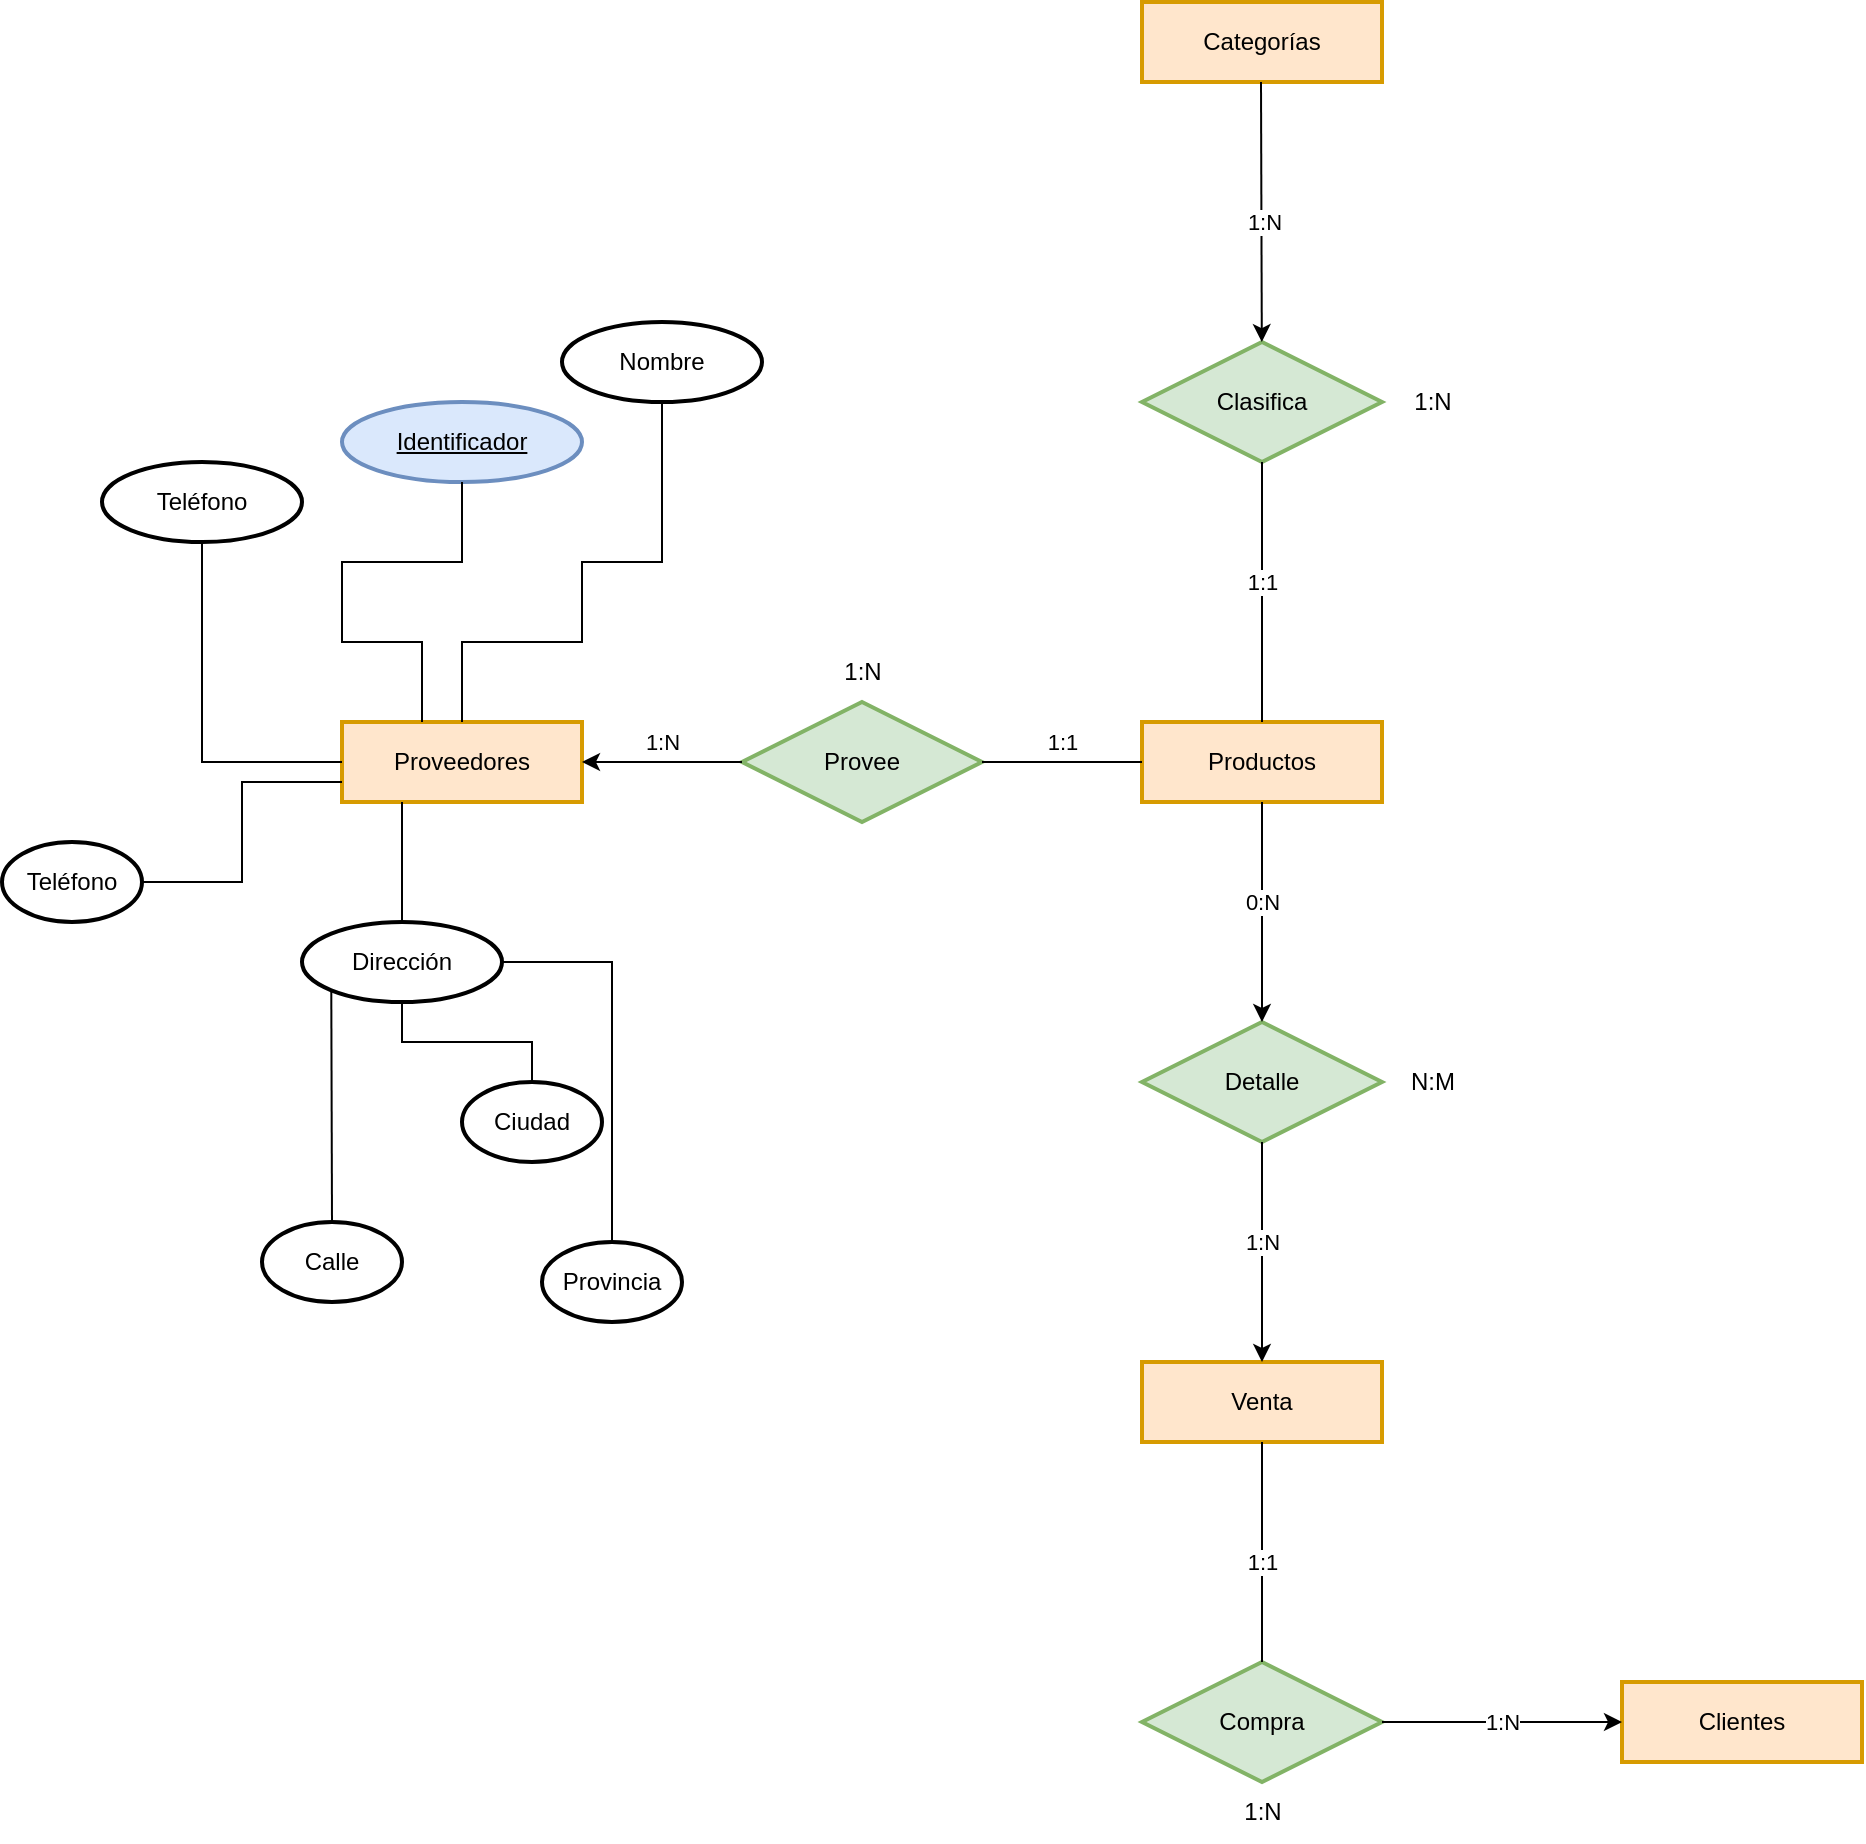 <mxfile version="20.5.1" type="github" pages="9">
  <diagram id="uUVrF_PoB3ZEODSfmZv5" name="Ej2">
    <mxGraphModel dx="1935" dy="482" grid="1" gridSize="10" guides="1" tooltips="1" connect="1" arrows="1" fold="1" page="1" pageScale="1" pageWidth="827" pageHeight="1169" math="0" shadow="0">
      <root>
        <mxCell id="0" />
        <mxCell id="1" parent="0" />
        <mxCell id="_2Q2QTlOaPSy35gwyfEW-7" value="Clientes" style="whiteSpace=wrap;html=1;align=center;fillColor=#ffe6cc;strokeColor=#d79b00;strokeWidth=2;" parent="1" vertex="1">
          <mxGeometry x="680" y="1000" width="120" height="40" as="geometry" />
        </mxCell>
        <mxCell id="_2Q2QTlOaPSy35gwyfEW-11" value="&lt;font color=&quot;#000000&quot;&gt;Proveedores&lt;/font&gt;" style="whiteSpace=wrap;html=1;align=center;fillColor=#ffe6cc;strokeColor=#d79b00;strokeWidth=2;" parent="1" vertex="1">
          <mxGeometry x="40" y="520" width="120" height="40" as="geometry" />
        </mxCell>
        <mxCell id="_2Q2QTlOaPSy35gwyfEW-12" value="Productos" style="whiteSpace=wrap;html=1;align=center;fillColor=#ffe6cc;strokeColor=#d79b00;strokeWidth=2;" parent="1" vertex="1">
          <mxGeometry x="440" y="520" width="120" height="40" as="geometry" />
        </mxCell>
        <mxCell id="_2Q2QTlOaPSy35gwyfEW-17" value="Categorías" style="whiteSpace=wrap;html=1;align=center;fillColor=#ffe6cc;strokeColor=#d79b00;strokeWidth=2;" parent="1" vertex="1">
          <mxGeometry x="440" y="160" width="120" height="40" as="geometry" />
        </mxCell>
        <mxCell id="F-OEhFCWNjvd5se4UY4w-2" value="Venta" style="whiteSpace=wrap;html=1;align=center;fillColor=#ffe6cc;strokeColor=#d79b00;strokeWidth=2;" parent="1" vertex="1">
          <mxGeometry x="440" y="840" width="120" height="40" as="geometry" />
        </mxCell>
        <mxCell id="F-OEhFCWNjvd5se4UY4w-7" value="Provee" style="shape=rhombus;perimeter=rhombusPerimeter;whiteSpace=wrap;html=1;align=center;fillColor=#d5e8d4;strokeColor=#82b366;strokeWidth=2;" parent="1" vertex="1">
          <mxGeometry x="240" y="510" width="120" height="60" as="geometry" />
        </mxCell>
        <mxCell id="F-OEhFCWNjvd5se4UY4w-10" value="Clasifica" style="shape=rhombus;perimeter=rhombusPerimeter;whiteSpace=wrap;html=1;align=center;fillColor=#d5e8d4;strokeColor=#82b366;strokeWidth=2;" parent="1" vertex="1">
          <mxGeometry x="440" y="330" width="120" height="60" as="geometry" />
        </mxCell>
        <mxCell id="F-OEhFCWNjvd5se4UY4w-15" value="Detalle" style="shape=rhombus;perimeter=rhombusPerimeter;whiteSpace=wrap;html=1;align=center;fillColor=#d5e8d4;strokeColor=#82b366;strokeWidth=2;" parent="1" vertex="1">
          <mxGeometry x="440" y="670" width="120" height="60" as="geometry" />
        </mxCell>
        <mxCell id="F-OEhFCWNjvd5se4UY4w-18" value="Compra" style="shape=rhombus;perimeter=rhombusPerimeter;whiteSpace=wrap;html=1;align=center;fillColor=#d5e8d4;strokeColor=#82b366;strokeWidth=2;" parent="1" vertex="1">
          <mxGeometry x="440" y="990" width="120" height="60" as="geometry" />
        </mxCell>
        <mxCell id="F-OEhFCWNjvd5se4UY4w-20" value="" style="endArrow=classic;html=1;rounded=0;entryX=1;entryY=0.5;entryDx=0;entryDy=0;exitX=0;exitY=0.5;exitDx=0;exitDy=0;" parent="1" source="F-OEhFCWNjvd5se4UY4w-7" target="_2Q2QTlOaPSy35gwyfEW-11" edge="1">
          <mxGeometry width="50" height="50" relative="1" as="geometry">
            <mxPoint x="120" y="710" as="sourcePoint" />
            <mxPoint x="170" y="660" as="targetPoint" />
          </mxGeometry>
        </mxCell>
        <mxCell id="F-OEhFCWNjvd5se4UY4w-23" value="&lt;div&gt;1:N&lt;/div&gt;" style="edgeLabel;html=1;align=center;verticalAlign=middle;resizable=0;points=[];" parent="F-OEhFCWNjvd5se4UY4w-20" vertex="1" connectable="0">
          <mxGeometry x="-0.475" y="4" relative="1" as="geometry">
            <mxPoint x="-19" y="-14" as="offset" />
          </mxGeometry>
        </mxCell>
        <mxCell id="F-OEhFCWNjvd5se4UY4w-21" value="" style="endArrow=none;html=1;rounded=0;entryX=0;entryY=0.5;entryDx=0;entryDy=0;exitX=1;exitY=0.5;exitDx=0;exitDy=0;" parent="1" source="F-OEhFCWNjvd5se4UY4w-7" target="_2Q2QTlOaPSy35gwyfEW-12" edge="1">
          <mxGeometry relative="1" as="geometry">
            <mxPoint x="210" y="590" as="sourcePoint" />
            <mxPoint x="370" y="590" as="targetPoint" />
          </mxGeometry>
        </mxCell>
        <mxCell id="F-OEhFCWNjvd5se4UY4w-24" value="1:1" style="edgeLabel;html=1;align=center;verticalAlign=middle;resizable=0;points=[];fontColor=#000000;" parent="F-OEhFCWNjvd5se4UY4w-21" vertex="1" connectable="0">
          <mxGeometry x="-0.275" y="2" relative="1" as="geometry">
            <mxPoint x="11" y="-8" as="offset" />
          </mxGeometry>
        </mxCell>
        <mxCell id="F-OEhFCWNjvd5se4UY4w-25" value="1:N" style="text;html=1;align=center;verticalAlign=middle;resizable=0;points=[];autosize=1;strokeColor=none;fillColor=none;fontColor=#000000;" parent="1" vertex="1">
          <mxGeometry x="280" y="480" width="40" height="30" as="geometry" />
        </mxCell>
        <mxCell id="F-OEhFCWNjvd5se4UY4w-27" value="" style="endArrow=none;html=1;rounded=0;fontColor=#000000;entryX=0.5;entryY=1;entryDx=0;entryDy=0;exitX=0.5;exitY=0;exitDx=0;exitDy=0;" parent="1" source="_2Q2QTlOaPSy35gwyfEW-12" target="F-OEhFCWNjvd5se4UY4w-10" edge="1">
          <mxGeometry width="50" height="50" relative="1" as="geometry">
            <mxPoint x="610" y="465" as="sourcePoint" />
            <mxPoint x="660" y="415" as="targetPoint" />
          </mxGeometry>
        </mxCell>
        <mxCell id="-5BjgrPAsdYi00EO-_h7-3" value="1:1" style="edgeLabel;html=1;align=center;verticalAlign=middle;resizable=0;points=[];" parent="F-OEhFCWNjvd5se4UY4w-27" vertex="1" connectable="0">
          <mxGeometry x="0.492" y="2" relative="1" as="geometry">
            <mxPoint x="2" y="27" as="offset" />
          </mxGeometry>
        </mxCell>
        <mxCell id="-5BjgrPAsdYi00EO-_h7-1" value="" style="endArrow=classic;html=1;rounded=0;exitX=0.5;exitY=1;exitDx=0;exitDy=0;" parent="1" target="F-OEhFCWNjvd5se4UY4w-10" edge="1">
          <mxGeometry width="50" height="50" relative="1" as="geometry">
            <mxPoint x="499.5" y="200" as="sourcePoint" />
            <mxPoint x="499.5" y="330" as="targetPoint" />
          </mxGeometry>
        </mxCell>
        <mxCell id="-5BjgrPAsdYi00EO-_h7-2" value="1:N" style="edgeLabel;html=1;align=center;verticalAlign=middle;resizable=0;points=[];" parent="-5BjgrPAsdYi00EO-_h7-1" vertex="1" connectable="0">
          <mxGeometry x="-0.446" y="-2" relative="1" as="geometry">
            <mxPoint x="3" y="34" as="offset" />
          </mxGeometry>
        </mxCell>
        <mxCell id="-5BjgrPAsdYi00EO-_h7-4" value="" style="endArrow=classic;html=1;rounded=0;entryX=0.5;entryY=0;entryDx=0;entryDy=0;exitX=0.5;exitY=1;exitDx=0;exitDy=0;" parent="1" source="_2Q2QTlOaPSy35gwyfEW-12" target="F-OEhFCWNjvd5se4UY4w-15" edge="1">
          <mxGeometry width="50" height="50" relative="1" as="geometry">
            <mxPoint x="370" y="580" as="sourcePoint" />
            <mxPoint x="420" y="530" as="targetPoint" />
          </mxGeometry>
        </mxCell>
        <mxCell id="-5BjgrPAsdYi00EO-_h7-5" value="0:N" style="edgeLabel;html=1;align=center;verticalAlign=middle;resizable=0;points=[];" parent="-5BjgrPAsdYi00EO-_h7-4" vertex="1" connectable="0">
          <mxGeometry x="-0.382" relative="1" as="geometry">
            <mxPoint y="16" as="offset" />
          </mxGeometry>
        </mxCell>
        <mxCell id="-5BjgrPAsdYi00EO-_h7-6" value="" style="endArrow=classic;html=1;rounded=0;entryX=0.5;entryY=0;entryDx=0;entryDy=0;exitX=0.5;exitY=1;exitDx=0;exitDy=0;" parent="1" source="F-OEhFCWNjvd5se4UY4w-15" target="F-OEhFCWNjvd5se4UY4w-2" edge="1">
          <mxGeometry width="50" height="50" relative="1" as="geometry">
            <mxPoint x="370" y="700" as="sourcePoint" />
            <mxPoint x="420" y="650" as="targetPoint" />
          </mxGeometry>
        </mxCell>
        <mxCell id="-5BjgrPAsdYi00EO-_h7-7" value="1:N" style="edgeLabel;html=1;align=center;verticalAlign=middle;resizable=0;points=[];" parent="-5BjgrPAsdYi00EO-_h7-6" vertex="1" connectable="0">
          <mxGeometry x="-0.436" y="2" relative="1" as="geometry">
            <mxPoint x="-2" y="19" as="offset" />
          </mxGeometry>
        </mxCell>
        <mxCell id="-5BjgrPAsdYi00EO-_h7-8" value="" style="endArrow=none;html=1;rounded=0;entryX=0.5;entryY=0;entryDx=0;entryDy=0;exitX=0.5;exitY=1;exitDx=0;exitDy=0;" parent="1" source="F-OEhFCWNjvd5se4UY4w-2" target="F-OEhFCWNjvd5se4UY4w-18" edge="1">
          <mxGeometry width="50" height="50" relative="1" as="geometry">
            <mxPoint x="520" y="820" as="sourcePoint" />
            <mxPoint x="570" y="770" as="targetPoint" />
          </mxGeometry>
        </mxCell>
        <mxCell id="-5BjgrPAsdYi00EO-_h7-9" value="1:1" style="edgeLabel;html=1;align=center;verticalAlign=middle;resizable=0;points=[];" parent="-5BjgrPAsdYi00EO-_h7-8" vertex="1" connectable="0">
          <mxGeometry x="-0.564" y="-3" relative="1" as="geometry">
            <mxPoint x="3" y="36" as="offset" />
          </mxGeometry>
        </mxCell>
        <mxCell id="-5BjgrPAsdYi00EO-_h7-11" value="" style="endArrow=classic;html=1;rounded=0;entryX=0;entryY=0.5;entryDx=0;entryDy=0;exitX=1;exitY=0.5;exitDx=0;exitDy=0;" parent="1" source="F-OEhFCWNjvd5se4UY4w-18" target="_2Q2QTlOaPSy35gwyfEW-7" edge="1">
          <mxGeometry width="50" height="50" relative="1" as="geometry">
            <mxPoint x="520" y="820" as="sourcePoint" />
            <mxPoint x="570" y="770" as="targetPoint" />
          </mxGeometry>
        </mxCell>
        <mxCell id="-5BjgrPAsdYi00EO-_h7-12" value="1:N" style="edgeLabel;html=1;align=center;verticalAlign=middle;resizable=0;points=[];" parent="-5BjgrPAsdYi00EO-_h7-11" vertex="1" connectable="0">
          <mxGeometry x="-0.5" y="3" relative="1" as="geometry">
            <mxPoint x="30" y="3" as="offset" />
          </mxGeometry>
        </mxCell>
        <mxCell id="-5BjgrPAsdYi00EO-_h7-13" value="1:N" style="text;html=1;align=center;verticalAlign=middle;resizable=0;points=[];autosize=1;strokeColor=none;fillColor=none;" parent="1" vertex="1">
          <mxGeometry x="565" y="345" width="40" height="30" as="geometry" />
        </mxCell>
        <mxCell id="-5BjgrPAsdYi00EO-_h7-14" value="N:M" style="text;html=1;align=center;verticalAlign=middle;resizable=0;points=[];autosize=1;strokeColor=none;fillColor=none;" parent="1" vertex="1">
          <mxGeometry x="560" y="685" width="50" height="30" as="geometry" />
        </mxCell>
        <mxCell id="-5BjgrPAsdYi00EO-_h7-15" value="1:N" style="text;html=1;align=center;verticalAlign=middle;resizable=0;points=[];autosize=1;strokeColor=none;fillColor=none;" parent="1" vertex="1">
          <mxGeometry x="480" y="1050" width="40" height="30" as="geometry" />
        </mxCell>
        <mxCell id="-5BjgrPAsdYi00EO-_h7-53" value="Identificador" style="ellipse;whiteSpace=wrap;html=1;align=center;fontStyle=4;fillColor=#dae8fc;strokeColor=#6c8ebf;strokeWidth=2;" parent="1" vertex="1">
          <mxGeometry x="40" y="360" width="120" height="40" as="geometry" />
        </mxCell>
        <mxCell id="-5BjgrPAsdYi00EO-_h7-54" value="" style="endArrow=none;html=1;rounded=0;exitX=0.5;exitY=1;exitDx=0;exitDy=0;" parent="1" source="-5BjgrPAsdYi00EO-_h7-53" edge="1">
          <mxGeometry relative="1" as="geometry">
            <mxPoint x="120" y="700" as="sourcePoint" />
            <mxPoint x="80" y="520" as="targetPoint" />
            <Array as="points">
              <mxPoint x="100" y="440" />
              <mxPoint x="40" y="440" />
              <mxPoint x="40" y="480" />
              <mxPoint x="80" y="480" />
            </Array>
          </mxGeometry>
        </mxCell>
        <mxCell id="-5BjgrPAsdYi00EO-_h7-55" value="Nombre" style="ellipse;whiteSpace=wrap;html=1;align=center;strokeWidth=2;" parent="1" vertex="1">
          <mxGeometry x="150" y="320" width="100" height="40" as="geometry" />
        </mxCell>
        <mxCell id="-5BjgrPAsdYi00EO-_h7-56" value="" style="endArrow=none;html=1;rounded=0;entryX=0.5;entryY=1;entryDx=0;entryDy=0;exitX=0.5;exitY=0;exitDx=0;exitDy=0;" parent="1" source="_2Q2QTlOaPSy35gwyfEW-11" target="-5BjgrPAsdYi00EO-_h7-55" edge="1">
          <mxGeometry relative="1" as="geometry">
            <mxPoint x="190" y="480" as="sourcePoint" />
            <mxPoint x="280" y="670" as="targetPoint" />
            <Array as="points">
              <mxPoint x="100" y="480" />
              <mxPoint x="160" y="480" />
              <mxPoint x="160" y="440" />
              <mxPoint x="200" y="440" />
              <mxPoint x="200" y="400" />
            </Array>
          </mxGeometry>
        </mxCell>
        <mxCell id="-5BjgrPAsdYi00EO-_h7-57" value="Dirección" style="ellipse;whiteSpace=wrap;html=1;align=center;strokeWidth=2;" parent="1" vertex="1">
          <mxGeometry x="20" y="620" width="100" height="40" as="geometry" />
        </mxCell>
        <mxCell id="-5BjgrPAsdYi00EO-_h7-58" value="" style="endArrow=none;html=1;rounded=0;entryX=0.25;entryY=1;entryDx=0;entryDy=0;exitX=0.5;exitY=0;exitDx=0;exitDy=0;" parent="1" source="-5BjgrPAsdYi00EO-_h7-57" target="_2Q2QTlOaPSy35gwyfEW-11" edge="1">
          <mxGeometry relative="1" as="geometry">
            <mxPoint x="70" y="610" as="sourcePoint" />
            <mxPoint x="280" y="670" as="targetPoint" />
          </mxGeometry>
        </mxCell>
        <mxCell id="-5BjgrPAsdYi00EO-_h7-60" value="" style="endArrow=none;html=1;rounded=0;exitX=0;exitY=1;exitDx=0;exitDy=0;entryX=0.5;entryY=0;entryDx=0;entryDy=0;" parent="1" source="-5BjgrPAsdYi00EO-_h7-57" target="-5BjgrPAsdYi00EO-_h7-61" edge="1">
          <mxGeometry relative="1" as="geometry">
            <mxPoint x="150" y="670" as="sourcePoint" />
            <mxPoint x="35" y="760" as="targetPoint" />
          </mxGeometry>
        </mxCell>
        <mxCell id="-5BjgrPAsdYi00EO-_h7-61" value="Calle" style="ellipse;whiteSpace=wrap;html=1;align=center;strokeWidth=2;" parent="1" vertex="1">
          <mxGeometry y="770" width="70" height="40" as="geometry" />
        </mxCell>
        <mxCell id="-5BjgrPAsdYi00EO-_h7-62" value="&lt;div&gt;Ciudad&lt;/div&gt;" style="ellipse;whiteSpace=wrap;html=1;align=center;strokeWidth=2;" parent="1" vertex="1">
          <mxGeometry x="100" y="700" width="70" height="40" as="geometry" />
        </mxCell>
        <mxCell id="-5BjgrPAsdYi00EO-_h7-63" value="" style="endArrow=none;html=1;rounded=0;exitX=0.5;exitY=1;exitDx=0;exitDy=0;entryX=0.5;entryY=0;entryDx=0;entryDy=0;" parent="1" source="-5BjgrPAsdYi00EO-_h7-57" target="-5BjgrPAsdYi00EO-_h7-62" edge="1">
          <mxGeometry relative="1" as="geometry">
            <mxPoint x="200.005" y="640.002" as="sourcePoint" />
            <mxPoint x="200.36" y="755.86" as="targetPoint" />
            <Array as="points">
              <mxPoint x="70" y="680" />
              <mxPoint x="135" y="680" />
            </Array>
          </mxGeometry>
        </mxCell>
        <mxCell id="-5BjgrPAsdYi00EO-_h7-64" value="Provincia" style="ellipse;whiteSpace=wrap;html=1;align=center;strokeWidth=2;" parent="1" vertex="1">
          <mxGeometry x="140" y="780" width="70" height="40" as="geometry" />
        </mxCell>
        <mxCell id="-5BjgrPAsdYi00EO-_h7-65" value="" style="endArrow=none;html=1;rounded=0;exitX=1;exitY=0.5;exitDx=0;exitDy=0;entryX=0.5;entryY=0;entryDx=0;entryDy=0;" parent="1" source="-5BjgrPAsdYi00EO-_h7-57" target="-5BjgrPAsdYi00EO-_h7-64" edge="1">
          <mxGeometry relative="1" as="geometry">
            <mxPoint x="180.005" y="672.072" as="sourcePoint" />
            <mxPoint x="180.36" y="787.93" as="targetPoint" />
            <Array as="points">
              <mxPoint x="175" y="640" />
            </Array>
          </mxGeometry>
        </mxCell>
        <mxCell id="u3RNpv9vWYzX3ofadPiS-1" value="Teléfono" style="ellipse;whiteSpace=wrap;html=1;align=center;strokeWidth=2;" parent="1" vertex="1">
          <mxGeometry x="-80" y="390" width="100" height="40" as="geometry" />
        </mxCell>
        <mxCell id="u3RNpv9vWYzX3ofadPiS-2" value="" style="endArrow=none;html=1;rounded=0;entryX=0;entryY=0.5;entryDx=0;entryDy=0;exitX=0.5;exitY=1;exitDx=0;exitDy=0;" parent="1" source="u3RNpv9vWYzX3ofadPiS-1" target="_2Q2QTlOaPSy35gwyfEW-11" edge="1">
          <mxGeometry relative="1" as="geometry">
            <mxPoint x="-90" y="470" as="sourcePoint" />
            <mxPoint x="30" y="530" as="targetPoint" />
            <Array as="points">
              <mxPoint x="-30" y="540" />
            </Array>
          </mxGeometry>
        </mxCell>
        <mxCell id="hTj0f3kl0J9riCLfS3M3-2" style="edgeStyle=orthogonalEdgeStyle;rounded=0;orthogonalLoop=1;jettySize=auto;html=1;exitX=1;exitY=0.5;exitDx=0;exitDy=0;entryX=0;entryY=0.75;entryDx=0;entryDy=0;endArrow=none;endFill=0;" parent="1" source="u3RNpv9vWYzX3ofadPiS-3" target="_2Q2QTlOaPSy35gwyfEW-11" edge="1">
          <mxGeometry relative="1" as="geometry" />
        </mxCell>
        <mxCell id="u3RNpv9vWYzX3ofadPiS-3" value="Teléfono" style="ellipse;whiteSpace=wrap;html=1;align=center;strokeWidth=2;" parent="1" vertex="1">
          <mxGeometry x="-130" y="580" width="70" height="40" as="geometry" />
        </mxCell>
      </root>
    </mxGraphModel>
  </diagram>
  <diagram id="4XNceoQ0oVpObRg7CxgR" name="Ej3">
    <mxGraphModel dx="1335" dy="742" grid="1" gridSize="10" guides="1" tooltips="1" connect="1" arrows="1" fold="1" page="1" pageScale="1" pageWidth="1169" pageHeight="1654" math="0" shadow="0">
      <root>
        <mxCell id="0" />
        <mxCell id="1" parent="0" />
        <mxCell id="Yeo5wqglHAE3oz8E6dNq-1" value="Cliente" style="whiteSpace=wrap;html=1;align=center;fillColor=#d5e8d4;strokeColor=#82b366;strokeWidth=2;" parent="1" vertex="1">
          <mxGeometry x="80" y="600" width="120" height="40" as="geometry" />
        </mxCell>
        <mxCell id="Yeo5wqglHAE3oz8E6dNq-4" value="Artículo" style="whiteSpace=wrap;html=1;align=center;fillColor=#d5e8d4;strokeColor=#82b366;strokeWidth=2;" parent="1" vertex="1">
          <mxGeometry x="920" y="600" width="120" height="40" as="geometry" />
        </mxCell>
        <mxCell id="5eWpFSoZToq3qgiIS_Sx-30" style="edgeStyle=orthogonalEdgeStyle;rounded=0;orthogonalLoop=1;jettySize=auto;html=1;exitX=0;exitY=0.5;exitDx=0;exitDy=0;entryX=1;entryY=0.5;entryDx=0;entryDy=0;endArrow=none;endFill=0;" edge="1" parent="1" source="Yeo5wqglHAE3oz8E6dNq-6" target="5eWpFSoZToq3qgiIS_Sx-29">
          <mxGeometry relative="1" as="geometry" />
        </mxCell>
        <mxCell id="5eWpFSoZToq3qgiIS_Sx-32" style="edgeStyle=orthogonalEdgeStyle;rounded=0;orthogonalLoop=1;jettySize=auto;html=1;exitX=0.25;exitY=1;exitDx=0;exitDy=0;entryX=0.5;entryY=0;entryDx=0;entryDy=0;endArrow=none;endFill=0;" edge="1" parent="1" source="Yeo5wqglHAE3oz8E6dNq-6" target="5eWpFSoZToq3qgiIS_Sx-31">
          <mxGeometry relative="1" as="geometry" />
        </mxCell>
        <mxCell id="Yeo5wqglHAE3oz8E6dNq-6" value="Fábrica" style="whiteSpace=wrap;html=1;align=center;fillColor=#d5e8d4;strokeColor=#82b366;strokeWidth=2;" parent="1" vertex="1">
          <mxGeometry x="920" y="930" width="120" height="40" as="geometry" />
        </mxCell>
        <mxCell id="Yeo5wqglHAE3oz8E6dNq-7" value="Es hecho" style="shape=rhombus;perimeter=rhombusPerimeter;whiteSpace=wrap;html=1;align=center;fillColor=#fff2cc;strokeColor=#d6b656;strokeWidth=2;" parent="1" vertex="1">
          <mxGeometry x="300" y="590" width="120" height="60" as="geometry" />
        </mxCell>
        <mxCell id="Yeo5wqglHAE3oz8E6dNq-8" value="Se_fabrica" style="shape=rhombus;perimeter=rhombusPerimeter;whiteSpace=wrap;html=1;align=center;fillColor=#fff2cc;strokeColor=#d6b656;strokeWidth=2;" parent="1" vertex="1">
          <mxGeometry x="920" y="750" width="120" height="60" as="geometry" />
        </mxCell>
        <mxCell id="Yeo5wqglHAE3oz8E6dNq-9" value="Se_incluye" style="shape=rhombus;perimeter=rhombusPerimeter;whiteSpace=wrap;html=1;align=center;fillColor=#fff2cc;strokeColor=#d6b656;strokeWidth=2;" parent="1" vertex="1">
          <mxGeometry x="720" y="590" width="120" height="60" as="geometry" />
        </mxCell>
        <mxCell id="Yeo5wqglHAE3oz8E6dNq-10" value="" style="endArrow=none;html=1;rounded=0;exitX=1;exitY=0.5;exitDx=0;exitDy=0;entryX=0;entryY=0.5;entryDx=0;entryDy=0;" parent="1" source="Yeo5wqglHAE3oz8E6dNq-1" target="Yeo5wqglHAE3oz8E6dNq-7" edge="1">
          <mxGeometry relative="1" as="geometry">
            <mxPoint x="490" y="850" as="sourcePoint" />
            <mxPoint x="650" y="850" as="targetPoint" />
          </mxGeometry>
        </mxCell>
        <mxCell id="2ei_qCg_tOvITgv_VGUg-7" value="1:1" style="edgeLabel;html=1;align=center;verticalAlign=middle;resizable=0;points=[];" parent="Yeo5wqglHAE3oz8E6dNq-10" vertex="1" connectable="0">
          <mxGeometry x="-0.431" relative="1" as="geometry">
            <mxPoint x="14" as="offset" />
          </mxGeometry>
        </mxCell>
        <mxCell id="Yeo5wqglHAE3oz8E6dNq-16" value="1:N" style="text;html=1;align=center;verticalAlign=middle;resizable=0;points=[];autosize=1;strokeColor=none;fillColor=none;" parent="1" vertex="1">
          <mxGeometry x="340" y="560" width="40" height="30" as="geometry" />
        </mxCell>
        <mxCell id="2ei_qCg_tOvITgv_VGUg-3" value="N:M" style="text;html=1;align=center;verticalAlign=middle;resizable=0;points=[];autosize=1;strokeColor=none;fillColor=none;" parent="1" vertex="1">
          <mxGeometry x="755" y="555" width="50" height="30" as="geometry" />
        </mxCell>
        <mxCell id="2ei_qCg_tOvITgv_VGUg-5" value="" style="endArrow=classic;html=1;rounded=0;entryX=0;entryY=0.5;entryDx=0;entryDy=0;exitX=1;exitY=0.5;exitDx=0;exitDy=0;" parent="1" source="Yeo5wqglHAE3oz8E6dNq-7" target="5eWpFSoZToq3qgiIS_Sx-11" edge="1">
          <mxGeometry width="50" height="50" relative="1" as="geometry">
            <mxPoint x="370" y="740" as="sourcePoint" />
            <mxPoint x="520" y="620" as="targetPoint" />
          </mxGeometry>
        </mxCell>
        <mxCell id="2ei_qCg_tOvITgv_VGUg-6" value="0:N" style="edgeLabel;html=1;align=center;verticalAlign=middle;resizable=0;points=[];" parent="2ei_qCg_tOvITgv_VGUg-5" vertex="1" connectable="0">
          <mxGeometry x="-0.531" y="-1" relative="1" as="geometry">
            <mxPoint x="17" y="-1" as="offset" />
          </mxGeometry>
        </mxCell>
        <mxCell id="2ei_qCg_tOvITgv_VGUg-8" value="" style="endArrow=classic;html=1;rounded=0;entryX=0;entryY=0.5;entryDx=0;entryDy=0;exitX=1;exitY=0.5;exitDx=0;exitDy=0;" parent="1" source="Yeo5wqglHAE3oz8E6dNq-9" target="Yeo5wqglHAE3oz8E6dNq-4" edge="1">
          <mxGeometry width="50" height="50" relative="1" as="geometry">
            <mxPoint x="700" y="720" as="sourcePoint" />
            <mxPoint x="750" y="670" as="targetPoint" />
          </mxGeometry>
        </mxCell>
        <mxCell id="2ei_qCg_tOvITgv_VGUg-9" value="1:N" style="edgeLabel;html=1;align=center;verticalAlign=middle;resizable=0;points=[];" parent="2ei_qCg_tOvITgv_VGUg-8" vertex="1" connectable="0">
          <mxGeometry x="-0.639" y="-1" relative="1" as="geometry">
            <mxPoint x="20" y="-1" as="offset" />
          </mxGeometry>
        </mxCell>
        <mxCell id="2ei_qCg_tOvITgv_VGUg-10" value="" style="endArrow=classic;startArrow=classic;html=1;rounded=0;entryX=0;entryY=0.5;entryDx=0;entryDy=0;exitX=1;exitY=0.5;exitDx=0;exitDy=0;" parent="1" source="5eWpFSoZToq3qgiIS_Sx-11" target="Yeo5wqglHAE3oz8E6dNq-9" edge="1">
          <mxGeometry width="50" height="50" relative="1" as="geometry">
            <mxPoint x="640" y="620" as="sourcePoint" />
            <mxPoint x="750" y="670" as="targetPoint" />
          </mxGeometry>
        </mxCell>
        <mxCell id="2ei_qCg_tOvITgv_VGUg-11" value="1:N" style="edgeLabel;html=1;align=center;verticalAlign=middle;resizable=0;points=[];" parent="2ei_qCg_tOvITgv_VGUg-10" vertex="1" connectable="0">
          <mxGeometry x="-0.228" relative="1" as="geometry">
            <mxPoint x="8" as="offset" />
          </mxGeometry>
        </mxCell>
        <mxCell id="2ei_qCg_tOvITgv_VGUg-12" value="" style="endArrow=classic;html=1;rounded=0;entryX=0.5;entryY=0;entryDx=0;entryDy=0;exitX=0.5;exitY=1;exitDx=0;exitDy=0;" parent="1" source="Yeo5wqglHAE3oz8E6dNq-8" target="Yeo5wqglHAE3oz8E6dNq-6" edge="1">
          <mxGeometry width="50" height="50" relative="1" as="geometry">
            <mxPoint x="800" y="800" as="sourcePoint" />
            <mxPoint x="850" y="750" as="targetPoint" />
          </mxGeometry>
        </mxCell>
        <mxCell id="2ei_qCg_tOvITgv_VGUg-13" value="1:N" style="edgeLabel;html=1;align=center;verticalAlign=middle;resizable=0;points=[];" parent="2ei_qCg_tOvITgv_VGUg-12" vertex="1" connectable="0">
          <mxGeometry x="0.273" relative="1" as="geometry">
            <mxPoint y="-10" as="offset" />
          </mxGeometry>
        </mxCell>
        <mxCell id="2ei_qCg_tOvITgv_VGUg-14" value="" style="endArrow=none;html=1;rounded=0;entryX=0.5;entryY=1;entryDx=0;entryDy=0;exitX=0.5;exitY=0;exitDx=0;exitDy=0;" parent="1" source="Yeo5wqglHAE3oz8E6dNq-8" target="Yeo5wqglHAE3oz8E6dNq-4" edge="1">
          <mxGeometry width="50" height="50" relative="1" as="geometry">
            <mxPoint x="800" y="800" as="sourcePoint" />
            <mxPoint x="850" y="750" as="targetPoint" />
          </mxGeometry>
        </mxCell>
        <mxCell id="2ei_qCg_tOvITgv_VGUg-15" value="1:N" style="edgeLabel;html=1;align=center;verticalAlign=middle;resizable=0;points=[];" parent="2ei_qCg_tOvITgv_VGUg-14" vertex="1" connectable="0">
          <mxGeometry x="0.545" y="-1" relative="1" as="geometry">
            <mxPoint x="-1" y="35" as="offset" />
          </mxGeometry>
        </mxCell>
        <mxCell id="5eWpFSoZToq3qgiIS_Sx-1" value="N:M" style="text;html=1;align=center;verticalAlign=middle;resizable=0;points=[];autosize=1;strokeColor=none;fillColor=none;" vertex="1" parent="1">
          <mxGeometry x="1040" y="765" width="50" height="30" as="geometry" />
        </mxCell>
        <mxCell id="5eWpFSoZToq3qgiIS_Sx-10" style="edgeStyle=orthogonalEdgeStyle;rounded=0;orthogonalLoop=1;jettySize=auto;html=1;exitX=0.5;exitY=1;exitDx=0;exitDy=0;entryX=0.25;entryY=0;entryDx=0;entryDy=0;endArrow=none;endFill=0;" edge="1" parent="1" source="5eWpFSoZToq3qgiIS_Sx-2" target="Yeo5wqglHAE3oz8E6dNq-1">
          <mxGeometry relative="1" as="geometry" />
        </mxCell>
        <mxCell id="5eWpFSoZToq3qgiIS_Sx-2" value="nº cliente" style="ellipse;whiteSpace=wrap;html=1;align=center;fillColor=#dae8fc;strokeColor=#6c8ebf;strokeWidth=2;" vertex="1" parent="1">
          <mxGeometry x="40" y="520" width="90" height="40" as="geometry" />
        </mxCell>
        <mxCell id="5eWpFSoZToq3qgiIS_Sx-9" style="edgeStyle=orthogonalEdgeStyle;rounded=0;orthogonalLoop=1;jettySize=auto;html=1;exitX=0.5;exitY=1;exitDx=0;exitDy=0;entryX=0.75;entryY=0;entryDx=0;entryDy=0;endArrow=none;endFill=0;" edge="1" parent="1" source="5eWpFSoZToq3qgiIS_Sx-4" target="Yeo5wqglHAE3oz8E6dNq-1">
          <mxGeometry relative="1" as="geometry" />
        </mxCell>
        <mxCell id="5eWpFSoZToq3qgiIS_Sx-4" value="Direcciones de envío" style="ellipse;shape=doubleEllipse;margin=3;whiteSpace=wrap;html=1;align=center;strokeWidth=2;" vertex="1" parent="1">
          <mxGeometry x="160" y="520" width="100" height="50" as="geometry" />
        </mxCell>
        <mxCell id="5eWpFSoZToq3qgiIS_Sx-8" style="edgeStyle=orthogonalEdgeStyle;rounded=0;orthogonalLoop=1;jettySize=auto;html=1;exitX=0.5;exitY=0;exitDx=0;exitDy=0;entryX=0.75;entryY=1;entryDx=0;entryDy=0;endArrow=none;endFill=0;" edge="1" parent="1" source="5eWpFSoZToq3qgiIS_Sx-5" target="Yeo5wqglHAE3oz8E6dNq-1">
          <mxGeometry relative="1" as="geometry" />
        </mxCell>
        <mxCell id="5eWpFSoZToq3qgiIS_Sx-5" value="Limite de crédito" style="ellipse;whiteSpace=wrap;html=1;align=center;strokeWidth=2;" vertex="1" parent="1">
          <mxGeometry x="150" y="700" width="100" height="40" as="geometry" />
        </mxCell>
        <mxCell id="5eWpFSoZToq3qgiIS_Sx-7" style="edgeStyle=orthogonalEdgeStyle;rounded=0;orthogonalLoop=1;jettySize=auto;html=1;exitX=0.5;exitY=0;exitDx=0;exitDy=0;entryX=0.25;entryY=1;entryDx=0;entryDy=0;endArrow=none;endFill=0;" edge="1" parent="1" source="5eWpFSoZToq3qgiIS_Sx-6" target="Yeo5wqglHAE3oz8E6dNq-1">
          <mxGeometry relative="1" as="geometry" />
        </mxCell>
        <mxCell id="5eWpFSoZToq3qgiIS_Sx-6" value="Saldo" style="ellipse;whiteSpace=wrap;html=1;align=center;strokeWidth=2;" vertex="1" parent="1">
          <mxGeometry x="40" y="700" width="100" height="40" as="geometry" />
        </mxCell>
        <mxCell id="5eWpFSoZToq3qgiIS_Sx-14" style="edgeStyle=orthogonalEdgeStyle;rounded=0;orthogonalLoop=1;jettySize=auto;html=1;exitX=0.25;exitY=0;exitDx=0;exitDy=0;entryX=0.5;entryY=1;entryDx=0;entryDy=0;endArrow=none;endFill=0;" edge="1" parent="1" source="5eWpFSoZToq3qgiIS_Sx-11" target="5eWpFSoZToq3qgiIS_Sx-13">
          <mxGeometry relative="1" as="geometry" />
        </mxCell>
        <mxCell id="5eWpFSoZToq3qgiIS_Sx-16" style="edgeStyle=orthogonalEdgeStyle;rounded=0;orthogonalLoop=1;jettySize=auto;html=1;exitX=0.75;exitY=0;exitDx=0;exitDy=0;entryX=0.5;entryY=1;entryDx=0;entryDy=0;endArrow=none;endFill=0;" edge="1" parent="1" source="5eWpFSoZToq3qgiIS_Sx-11" target="5eWpFSoZToq3qgiIS_Sx-15">
          <mxGeometry relative="1" as="geometry" />
        </mxCell>
        <mxCell id="5eWpFSoZToq3qgiIS_Sx-21" style="edgeStyle=orthogonalEdgeStyle;rounded=0;orthogonalLoop=1;jettySize=auto;html=1;exitX=0.25;exitY=1;exitDx=0;exitDy=0;entryX=0.5;entryY=0;entryDx=0;entryDy=0;endArrow=none;endFill=0;" edge="1" parent="1" source="5eWpFSoZToq3qgiIS_Sx-11" target="5eWpFSoZToq3qgiIS_Sx-19">
          <mxGeometry relative="1" as="geometry" />
        </mxCell>
        <mxCell id="5eWpFSoZToq3qgiIS_Sx-11" value="Pedido" style="shape=ext;margin=3;double=1;whiteSpace=wrap;html=1;align=center;strokeWidth=2;fillColor=#d5e8d4;strokeColor=#82b366;" vertex="1" parent="1">
          <mxGeometry x="520" y="600" width="100" height="40" as="geometry" />
        </mxCell>
        <mxCell id="5eWpFSoZToq3qgiIS_Sx-13" value="dirección de envío" style="ellipse;whiteSpace=wrap;html=1;align=center;strokeWidth=2;" vertex="1" parent="1">
          <mxGeometry x="470" y="510" width="100" height="40" as="geometry" />
        </mxCell>
        <mxCell id="5eWpFSoZToq3qgiIS_Sx-15" value="Fecha del pedido" style="ellipse;whiteSpace=wrap;html=1;align=center;strokeWidth=2;" vertex="1" parent="1">
          <mxGeometry x="580" y="480" width="100" height="40" as="geometry" />
        </mxCell>
        <mxCell id="5eWpFSoZToq3qgiIS_Sx-19" value="Cantidad" style="ellipse;whiteSpace=wrap;html=1;align=center;strokeWidth=2;" vertex="1" parent="1">
          <mxGeometry x="480" y="730" width="100" height="40" as="geometry" />
        </mxCell>
        <mxCell id="5eWpFSoZToq3qgiIS_Sx-23" style="edgeStyle=orthogonalEdgeStyle;rounded=0;orthogonalLoop=1;jettySize=auto;html=1;exitX=0.5;exitY=1;exitDx=0;exitDy=0;entryX=0.75;entryY=0;entryDx=0;entryDy=0;endArrow=none;endFill=0;" edge="1" parent="1" source="5eWpFSoZToq3qgiIS_Sx-22" target="Yeo5wqglHAE3oz8E6dNq-4">
          <mxGeometry relative="1" as="geometry" />
        </mxCell>
        <mxCell id="5eWpFSoZToq3qgiIS_Sx-22" value="nº de artículo" style="ellipse;whiteSpace=wrap;html=1;align=center;strokeWidth=2;fillColor=#dae8fc;strokeColor=#6c8ebf;" vertex="1" parent="1">
          <mxGeometry x="970" y="500" width="100" height="40" as="geometry" />
        </mxCell>
        <mxCell id="5eWpFSoZToq3qgiIS_Sx-25" style="edgeStyle=orthogonalEdgeStyle;rounded=0;orthogonalLoop=1;jettySize=auto;html=1;exitX=0.5;exitY=1;exitDx=0;exitDy=0;entryX=0.25;entryY=0;entryDx=0;entryDy=0;endArrow=none;endFill=0;" edge="1" parent="1" source="5eWpFSoZToq3qgiIS_Sx-24" target="Yeo5wqglHAE3oz8E6dNq-4">
          <mxGeometry relative="1" as="geometry" />
        </mxCell>
        <mxCell id="5eWpFSoZToq3qgiIS_Sx-24" value="Existencias" style="ellipse;whiteSpace=wrap;html=1;align=center;strokeWidth=2;" vertex="1" parent="1">
          <mxGeometry x="860" y="480" width="100" height="40" as="geometry" />
        </mxCell>
        <mxCell id="5eWpFSoZToq3qgiIS_Sx-28" style="edgeStyle=orthogonalEdgeStyle;rounded=0;orthogonalLoop=1;jettySize=auto;html=1;exitX=0.5;exitY=1;exitDx=0;exitDy=0;entryX=1;entryY=0.5;entryDx=0;entryDy=0;endArrow=none;endFill=0;" edge="1" parent="1" source="5eWpFSoZToq3qgiIS_Sx-26" target="Yeo5wqglHAE3oz8E6dNq-4">
          <mxGeometry relative="1" as="geometry" />
        </mxCell>
        <mxCell id="5eWpFSoZToq3qgiIS_Sx-26" value="Descripción" style="ellipse;whiteSpace=wrap;html=1;align=center;strokeWidth=2;" vertex="1" parent="1">
          <mxGeometry x="1060" y="550" width="100" height="40" as="geometry" />
        </mxCell>
        <mxCell id="5eWpFSoZToq3qgiIS_Sx-29" value="nº de fábrica" style="ellipse;whiteSpace=wrap;html=1;align=center;strokeWidth=2;fillColor=#dae8fc;strokeColor=#6c8ebf;" vertex="1" parent="1">
          <mxGeometry x="760" y="930" width="100" height="40" as="geometry" />
        </mxCell>
        <mxCell id="5eWpFSoZToq3qgiIS_Sx-31" value="Teléfono de contacto" style="ellipse;whiteSpace=wrap;html=1;align=center;strokeWidth=2;" vertex="1" parent="1">
          <mxGeometry x="860" y="1050" width="100" height="40" as="geometry" />
        </mxCell>
        <mxCell id="5eWpFSoZToq3qgiIS_Sx-34" style="edgeStyle=orthogonalEdgeStyle;rounded=0;orthogonalLoop=1;jettySize=auto;html=1;exitX=0.5;exitY=0;exitDx=0;exitDy=0;entryX=0.667;entryY=1.025;entryDx=0;entryDy=0;entryPerimeter=0;endArrow=none;endFill=0;" edge="1" parent="1" source="5eWpFSoZToq3qgiIS_Sx-33" target="Yeo5wqglHAE3oz8E6dNq-6">
          <mxGeometry relative="1" as="geometry" />
        </mxCell>
        <mxCell id="5eWpFSoZToq3qgiIS_Sx-33" value="nº de artículos provistos" style="ellipse;whiteSpace=wrap;html=1;align=center;dashed=1;strokeWidth=2;" vertex="1" parent="1">
          <mxGeometry x="1000" y="1050" width="100" height="40" as="geometry" />
        </mxCell>
        <mxCell id="cKmgaU51OIWTGWPkrjIy-1" value="Justificación de las cardinalidades&lt;br&gt;&lt;br&gt;Cliente-Es_hecho-Pedido&lt;br&gt;&lt;br&gt;Ya que pedido es una entidad débil, el cliente puede hacer o no pedidos(0:N)&lt;br&gt;Un pedido va a estar a nombre de un solo cliente (1:1)&lt;br&gt;&lt;br&gt;Pedido-Se_incluye-Artículo&lt;br&gt;&lt;br&gt;En un pedido se incluye mínimo un artículo, máximo n ya que&lt;br&gt;el cliente puede pedir muchos artículos (1:N)&lt;br&gt;Un artículo puede ser incluido en varios pedidos, pero mínimo en uno (1:N)&lt;br&gt;&lt;br&gt;Artículo-Se_fabrica-Fábrica&lt;br&gt;&lt;br&gt;Mínimo un artículo se fabrica en una fábrica, pero máximo es indefinido,&lt;br&gt;las fábricas fabrican muchos artículos (1:N)&lt;br&gt;En una fábrica son fabricados mínimo 1 tipo de artículos, pero puede haber muchos.(1:N)" style="text;html=1;align=center;verticalAlign=middle;resizable=0;points=[];autosize=1;strokeColor=none;fillColor=none;" vertex="1" parent="1">
          <mxGeometry x="260" y="800" width="500" height="270" as="geometry" />
        </mxCell>
      </root>
    </mxGraphModel>
  </diagram>
  <diagram id="B4hml9l9y_Ti05Mb_II7" name="Ej4">
    <mxGraphModel dx="1240" dy="689" grid="1" gridSize="10" guides="1" tooltips="1" connect="1" arrows="1" fold="1" page="1" pageScale="1" pageWidth="827" pageHeight="1169" math="0" shadow="0">
      <root>
        <mxCell id="0" />
        <mxCell id="1" parent="0" />
        <mxCell id="VQRXHNloXnWP-hiiKtTN-15" style="edgeStyle=orthogonalEdgeStyle;rounded=0;orthogonalLoop=1;jettySize=auto;html=1;exitX=1;exitY=0.5;exitDx=0;exitDy=0;entryX=0;entryY=0.5;entryDx=0;entryDy=0;endArrow=none;endFill=0;" parent="1" source="VQRXHNloXnWP-hiiKtTN-1" target="VQRXHNloXnWP-hiiKtTN-12" edge="1">
          <mxGeometry relative="1" as="geometry" />
        </mxCell>
        <mxCell id="VQRXHNloXnWP-hiiKtTN-66" value="1:1" style="edgeLabel;html=1;align=center;verticalAlign=middle;resizable=0;points=[];" parent="VQRXHNloXnWP-hiiKtTN-15" vertex="1" connectable="0">
          <mxGeometry x="-0.306" relative="1" as="geometry">
            <mxPoint x="16" as="offset" />
          </mxGeometry>
        </mxCell>
        <mxCell id="VQRXHNloXnWP-hiiKtTN-39" style="edgeStyle=orthogonalEdgeStyle;rounded=0;orthogonalLoop=1;jettySize=auto;html=1;exitX=0;exitY=0.5;exitDx=0;exitDy=0;entryX=1;entryY=0.5;entryDx=0;entryDy=0;endArrow=none;endFill=0;" parent="1" source="VQRXHNloXnWP-hiiKtTN-1" target="VQRXHNloXnWP-hiiKtTN-32" edge="1">
          <mxGeometry relative="1" as="geometry" />
        </mxCell>
        <mxCell id="VQRXHNloXnWP-hiiKtTN-1" value="Camionero" style="whiteSpace=wrap;html=1;align=center;strokeWidth=2;fillColor=#d5e8d4;strokeColor=#82b366;" parent="1" vertex="1">
          <mxGeometry x="510" y="410" width="80" height="40" as="geometry" />
        </mxCell>
        <mxCell id="VQRXHNloXnWP-hiiKtTN-22" style="edgeStyle=orthogonalEdgeStyle;rounded=0;orthogonalLoop=1;jettySize=auto;html=1;exitX=0.5;exitY=1;exitDx=0;exitDy=0;endArrow=classicThin;endFill=1;entryX=0.5;entryY=0;entryDx=0;entryDy=0;" parent="1" source="VQRXHNloXnWP-hiiKtTN-20" target="VQRXHNloXnWP-hiiKtTN-9" edge="1">
          <mxGeometry relative="1" as="geometry">
            <mxPoint x="640" y="640" as="targetPoint" />
          </mxGeometry>
        </mxCell>
        <mxCell id="VQRXHNloXnWP-hiiKtTN-69" value="1:N" style="edgeLabel;html=1;align=center;verticalAlign=middle;resizable=0;points=[];" parent="VQRXHNloXnWP-hiiKtTN-22" vertex="1" connectable="0">
          <mxGeometry x="-0.301" y="-1" relative="1" as="geometry">
            <mxPoint x="1" as="offset" />
          </mxGeometry>
        </mxCell>
        <mxCell id="VQRXHNloXnWP-hiiKtTN-50" style="edgeStyle=orthogonalEdgeStyle;rounded=0;orthogonalLoop=1;jettySize=auto;html=1;exitX=0;exitY=0.5;exitDx=0;exitDy=0;entryX=0.5;entryY=0;entryDx=0;entryDy=0;endArrow=none;endFill=0;" parent="1" source="VQRXHNloXnWP-hiiKtTN-9" target="VQRXHNloXnWP-hiiKtTN-46" edge="1">
          <mxGeometry relative="1" as="geometry" />
        </mxCell>
        <mxCell id="VQRXHNloXnWP-hiiKtTN-52" style="edgeStyle=orthogonalEdgeStyle;rounded=0;orthogonalLoop=1;jettySize=auto;html=1;exitX=0.25;exitY=1;exitDx=0;exitDy=0;entryX=0.5;entryY=0;entryDx=0;entryDy=0;endArrow=none;endFill=0;" parent="1" source="VQRXHNloXnWP-hiiKtTN-9" target="VQRXHNloXnWP-hiiKtTN-47" edge="1">
          <mxGeometry relative="1" as="geometry" />
        </mxCell>
        <mxCell id="VQRXHNloXnWP-hiiKtTN-56" style="edgeStyle=orthogonalEdgeStyle;rounded=0;orthogonalLoop=1;jettySize=auto;html=1;exitX=0.75;exitY=1;exitDx=0;exitDy=0;entryX=0.5;entryY=0;entryDx=0;entryDy=0;endArrow=none;endFill=0;" parent="1" source="VQRXHNloXnWP-hiiKtTN-9" target="VQRXHNloXnWP-hiiKtTN-48" edge="1">
          <mxGeometry relative="1" as="geometry" />
        </mxCell>
        <mxCell id="VQRXHNloXnWP-hiiKtTN-57" style="edgeStyle=orthogonalEdgeStyle;rounded=0;orthogonalLoop=1;jettySize=auto;html=1;exitX=1;exitY=0.5;exitDx=0;exitDy=0;entryX=0.5;entryY=0;entryDx=0;entryDy=0;endArrow=none;endFill=0;" parent="1" source="VQRXHNloXnWP-hiiKtTN-9" target="VQRXHNloXnWP-hiiKtTN-49" edge="1">
          <mxGeometry relative="1" as="geometry" />
        </mxCell>
        <mxCell id="VQRXHNloXnWP-hiiKtTN-9" value="Camión" style="whiteSpace=wrap;html=1;align=center;strokeWidth=2;fillColor=#d5e8d4;strokeColor=#82b366;" parent="1" vertex="1">
          <mxGeometry x="510" y="670" width="80" height="40" as="geometry" />
        </mxCell>
        <mxCell id="VQRXHNloXnWP-hiiKtTN-59" style="edgeStyle=orthogonalEdgeStyle;rounded=0;orthogonalLoop=1;jettySize=auto;html=1;exitX=0.25;exitY=0;exitDx=0;exitDy=0;entryX=0.5;entryY=1;entryDx=0;entryDy=0;endArrow=none;endFill=0;" parent="1" source="VQRXHNloXnWP-hiiKtTN-10" target="VQRXHNloXnWP-hiiKtTN-58" edge="1">
          <mxGeometry relative="1" as="geometry" />
        </mxCell>
        <mxCell id="VQRXHNloXnWP-hiiKtTN-61" style="edgeStyle=orthogonalEdgeStyle;rounded=0;orthogonalLoop=1;jettySize=auto;html=1;exitX=0.5;exitY=0;exitDx=0;exitDy=0;entryX=0.5;entryY=1;entryDx=0;entryDy=0;endArrow=none;endFill=0;" parent="1" source="VQRXHNloXnWP-hiiKtTN-10" target="VQRXHNloXnWP-hiiKtTN-60" edge="1">
          <mxGeometry relative="1" as="geometry" />
        </mxCell>
        <mxCell id="VQRXHNloXnWP-hiiKtTN-63" style="edgeStyle=orthogonalEdgeStyle;rounded=0;orthogonalLoop=1;jettySize=auto;html=1;exitX=0.75;exitY=0;exitDx=0;exitDy=0;entryX=0;entryY=0.5;entryDx=0;entryDy=0;endArrow=none;endFill=0;" parent="1" source="VQRXHNloXnWP-hiiKtTN-10" target="VQRXHNloXnWP-hiiKtTN-62" edge="1">
          <mxGeometry relative="1" as="geometry" />
        </mxCell>
        <mxCell id="VQRXHNloXnWP-hiiKtTN-65" style="edgeStyle=orthogonalEdgeStyle;rounded=0;orthogonalLoop=1;jettySize=auto;html=1;exitX=1;exitY=0.5;exitDx=0;exitDy=0;entryX=0;entryY=0.5;entryDx=0;entryDy=0;endArrow=none;endFill=0;" parent="1" source="VQRXHNloXnWP-hiiKtTN-10" target="VQRXHNloXnWP-hiiKtTN-64" edge="1">
          <mxGeometry relative="1" as="geometry" />
        </mxCell>
        <mxCell id="VQRXHNloXnWP-hiiKtTN-10" value="Paquetes" style="whiteSpace=wrap;html=1;align=center;strokeWidth=2;fillColor=#d5e8d4;strokeColor=#82b366;" parent="1" vertex="1">
          <mxGeometry x="830" y="410" width="80" height="40" as="geometry" />
        </mxCell>
        <mxCell id="VQRXHNloXnWP-hiiKtTN-18" value="1:N" style="edgeStyle=orthogonalEdgeStyle;rounded=0;orthogonalLoop=1;jettySize=auto;html=1;exitX=1;exitY=0.5;exitDx=0;exitDy=0;entryX=0;entryY=0.5;entryDx=0;entryDy=0;endArrow=classicThin;endFill=1;" parent="1" source="VQRXHNloXnWP-hiiKtTN-12" target="VQRXHNloXnWP-hiiKtTN-10" edge="1">
          <mxGeometry relative="1" as="geometry">
            <mxPoint x="766" y="430" as="sourcePoint" />
          </mxGeometry>
        </mxCell>
        <mxCell id="VQRXHNloXnWP-hiiKtTN-12" value="Distribuye" style="shape=rhombus;perimeter=rhombusPerimeter;whiteSpace=wrap;html=1;align=center;strokeWidth=2;fillColor=#fff2cc;strokeColor=#d6b656;" parent="1" vertex="1">
          <mxGeometry x="660" y="400" width="100" height="60" as="geometry" />
        </mxCell>
        <mxCell id="VQRXHNloXnWP-hiiKtTN-31" style="edgeStyle=orthogonalEdgeStyle;rounded=0;orthogonalLoop=1;jettySize=auto;html=1;exitX=0.5;exitY=0;exitDx=0;exitDy=0;entryX=0.5;entryY=1;entryDx=0;entryDy=0;endArrow=classicThin;endFill=1;" parent="1" source="VQRXHNloXnWP-hiiKtTN-20" target="VQRXHNloXnWP-hiiKtTN-1" edge="1">
          <mxGeometry relative="1" as="geometry" />
        </mxCell>
        <mxCell id="VQRXHNloXnWP-hiiKtTN-68" value="1:N" style="edgeLabel;html=1;align=center;verticalAlign=middle;resizable=0;points=[];" parent="VQRXHNloXnWP-hiiKtTN-31" vertex="1" connectable="0">
          <mxGeometry x="0.7" y="-1" relative="1" as="geometry">
            <mxPoint x="-1" y="36" as="offset" />
          </mxGeometry>
        </mxCell>
        <mxCell id="VQRXHNloXnWP-hiiKtTN-20" value="Conduce" style="shape=rhombus;perimeter=rhombusPerimeter;whiteSpace=wrap;html=1;align=center;strokeWidth=2;fillColor=#fff2cc;strokeColor=#d6b656;" parent="1" vertex="1">
          <mxGeometry x="500" y="540" width="100" height="60" as="geometry" />
        </mxCell>
        <mxCell id="VQRXHNloXnWP-hiiKtTN-32" value="DNI" style="ellipse;whiteSpace=wrap;html=1;align=center;strokeWidth=2;fillColor=#dae8fc;strokeColor=#6c8ebf;" parent="1" vertex="1">
          <mxGeometry x="390" y="410" width="80" height="40" as="geometry" />
        </mxCell>
        <mxCell id="VQRXHNloXnWP-hiiKtTN-40" style="edgeStyle=orthogonalEdgeStyle;rounded=0;orthogonalLoop=1;jettySize=auto;html=1;exitX=1;exitY=0.5;exitDx=0;exitDy=0;entryX=0;entryY=0.25;entryDx=0;entryDy=0;endArrow=none;endFill=0;" parent="1" source="VQRXHNloXnWP-hiiKtTN-33" target="VQRXHNloXnWP-hiiKtTN-1" edge="1">
          <mxGeometry relative="1" as="geometry" />
        </mxCell>
        <mxCell id="VQRXHNloXnWP-hiiKtTN-33" value="nombre" style="ellipse;whiteSpace=wrap;html=1;align=center;strokeWidth=2;" parent="1" vertex="1">
          <mxGeometry x="390" y="350" width="80" height="40" as="geometry" />
        </mxCell>
        <mxCell id="VQRXHNloXnWP-hiiKtTN-41" style="edgeStyle=orthogonalEdgeStyle;rounded=0;orthogonalLoop=1;jettySize=auto;html=1;exitX=1;exitY=0.5;exitDx=0;exitDy=0;entryX=0;entryY=0.75;entryDx=0;entryDy=0;endArrow=none;endFill=0;" parent="1" source="VQRXHNloXnWP-hiiKtTN-35" target="VQRXHNloXnWP-hiiKtTN-1" edge="1">
          <mxGeometry relative="1" as="geometry" />
        </mxCell>
        <mxCell id="VQRXHNloXnWP-hiiKtTN-35" value="Teléfono" style="ellipse;shape=doubleEllipse;margin=3;whiteSpace=wrap;html=1;align=center;strokeWidth=2;" parent="1" vertex="1">
          <mxGeometry x="410" y="480" width="80" height="40" as="geometry" />
        </mxCell>
        <mxCell id="VQRXHNloXnWP-hiiKtTN-45" style="edgeStyle=orthogonalEdgeStyle;rounded=0;orthogonalLoop=1;jettySize=auto;html=1;exitX=0.5;exitY=1;exitDx=0;exitDy=0;entryX=0.75;entryY=0;entryDx=0;entryDy=0;endArrow=none;endFill=0;" parent="1" source="VQRXHNloXnWP-hiiKtTN-36" target="VQRXHNloXnWP-hiiKtTN-1" edge="1">
          <mxGeometry relative="1" as="geometry" />
        </mxCell>
        <mxCell id="VQRXHNloXnWP-hiiKtTN-36" value="dirección" style="ellipse;whiteSpace=wrap;html=1;align=center;strokeWidth=2;" parent="1" vertex="1">
          <mxGeometry x="560" y="310" width="80" height="40" as="geometry" />
        </mxCell>
        <mxCell id="VQRXHNloXnWP-hiiKtTN-43" style="edgeStyle=orthogonalEdgeStyle;rounded=0;orthogonalLoop=1;jettySize=auto;html=1;exitX=0.5;exitY=1;exitDx=0;exitDy=0;entryX=0.5;entryY=0;entryDx=0;entryDy=0;endArrow=none;endFill=0;" parent="1" source="VQRXHNloXnWP-hiiKtTN-37" target="VQRXHNloXnWP-hiiKtTN-1" edge="1">
          <mxGeometry relative="1" as="geometry" />
        </mxCell>
        <mxCell id="VQRXHNloXnWP-hiiKtTN-37" value="salario" style="ellipse;whiteSpace=wrap;html=1;align=center;strokeWidth=2;" parent="1" vertex="1">
          <mxGeometry x="510" y="240" width="80" height="40" as="geometry" />
        </mxCell>
        <mxCell id="VQRXHNloXnWP-hiiKtTN-42" style="edgeStyle=orthogonalEdgeStyle;rounded=0;orthogonalLoop=1;jettySize=auto;html=1;exitX=1;exitY=0.5;exitDx=0;exitDy=0;entryX=0.25;entryY=0;entryDx=0;entryDy=0;endArrow=none;endFill=0;" parent="1" source="VQRXHNloXnWP-hiiKtTN-38" target="VQRXHNloXnWP-hiiKtTN-1" edge="1">
          <mxGeometry relative="1" as="geometry" />
        </mxCell>
        <mxCell id="VQRXHNloXnWP-hiiKtTN-38" value="población" style="ellipse;whiteSpace=wrap;html=1;align=center;strokeWidth=2;" parent="1" vertex="1">
          <mxGeometry x="430" y="300" width="80" height="40" as="geometry" />
        </mxCell>
        <mxCell id="VQRXHNloXnWP-hiiKtTN-46" value="Matrícula" style="ellipse;whiteSpace=wrap;html=1;align=center;strokeWidth=2;fillColor=#dae8fc;strokeColor=#6c8ebf;" parent="1" vertex="1">
          <mxGeometry x="360" y="760" width="80" height="40" as="geometry" />
        </mxCell>
        <mxCell id="VQRXHNloXnWP-hiiKtTN-47" value="modelo" style="ellipse;whiteSpace=wrap;html=1;align=center;strokeWidth=2;" parent="1" vertex="1">
          <mxGeometry x="470" y="870" width="80" height="40" as="geometry" />
        </mxCell>
        <mxCell id="VQRXHNloXnWP-hiiKtTN-48" value="tipo" style="ellipse;whiteSpace=wrap;html=1;align=center;strokeWidth=2;" parent="1" vertex="1">
          <mxGeometry x="550" y="870" width="80" height="40" as="geometry" />
        </mxCell>
        <mxCell id="VQRXHNloXnWP-hiiKtTN-49" value="potencia" style="ellipse;whiteSpace=wrap;html=1;align=center;strokeWidth=2;" parent="1" vertex="1">
          <mxGeometry x="660" y="760" width="80" height="40" as="geometry" />
        </mxCell>
        <mxCell id="VQRXHNloXnWP-hiiKtTN-58" value="Código de paquete" style="ellipse;whiteSpace=wrap;html=1;align=center;strokeWidth=2;fillColor=#dae8fc;strokeColor=#6c8ebf;" parent="1" vertex="1">
          <mxGeometry x="750" y="280" width="80" height="40" as="geometry" />
        </mxCell>
        <mxCell id="VQRXHNloXnWP-hiiKtTN-60" value="descripción" style="ellipse;whiteSpace=wrap;html=1;align=center;strokeWidth=2;" parent="1" vertex="1">
          <mxGeometry x="830" y="240" width="80" height="40" as="geometry" />
        </mxCell>
        <mxCell id="VQRXHNloXnWP-hiiKtTN-62" value="destinatario" style="ellipse;whiteSpace=wrap;html=1;align=center;strokeWidth=2;" parent="1" vertex="1">
          <mxGeometry x="910" y="340" width="80" height="40" as="geometry" />
        </mxCell>
        <mxCell id="VQRXHNloXnWP-hiiKtTN-64" value="dirección" style="ellipse;whiteSpace=wrap;html=1;align=center;strokeWidth=2;" parent="1" vertex="1">
          <mxGeometry x="936" y="410" width="80" height="40" as="geometry" />
        </mxCell>
        <mxCell id="VQRXHNloXnWP-hiiKtTN-67" value="1:N" style="text;html=1;align=center;verticalAlign=middle;resizable=0;points=[];autosize=1;strokeColor=none;fillColor=none;" parent="1" vertex="1">
          <mxGeometry x="690" y="370" width="40" height="30" as="geometry" />
        </mxCell>
        <mxCell id="VQRXHNloXnWP-hiiKtTN-70" value="N:M" style="text;html=1;align=center;verticalAlign=middle;resizable=0;points=[];autosize=1;strokeColor=none;fillColor=none;" parent="1" vertex="1">
          <mxGeometry x="600" y="555" width="50" height="30" as="geometry" />
        </mxCell>
        <mxCell id="VQRXHNloXnWP-hiiKtTN-71" value="Justificación de las cardinalidades:&lt;br&gt;&lt;br&gt;Camionero-Distribuye-Paquetes&lt;br&gt;Un camionero puede distribuir muchos paquetes, pero para poder distribuir necesitará mínimo 1. (1:N))&lt;br&gt;Un paquete solo puede ser distribuido por un camionero(1:1)&lt;br&gt;&lt;br&gt;Camionero-Conduce-Camión&lt;br&gt;Un camionero puede conducir diferentes camiones(1:N)&lt;br&gt;Un camión puede ser conducido por varios camioneros (1:N)" style="text;html=1;align=center;verticalAlign=middle;resizable=0;points=[];autosize=1;strokeColor=none;fillColor=none;" parent="1" vertex="1">
          <mxGeometry x="780" y="585" width="570" height="140" as="geometry" />
        </mxCell>
      </root>
    </mxGraphModel>
  </diagram>
  <diagram name="Ej5" id="atuFNx3zqqtLTXNva33D">
    <mxGraphModel dx="1108" dy="482" grid="1" gridSize="10" guides="1" tooltips="1" connect="1" arrows="1" fold="1" page="1" pageScale="1" pageWidth="827" pageHeight="1169" math="0" shadow="0">
      <root>
        <mxCell id="qPGCBnbOnYfFp7x_VBoZ-0" />
        <mxCell id="qPGCBnbOnYfFp7x_VBoZ-1" parent="qPGCBnbOnYfFp7x_VBoZ-0" />
        <mxCell id="xS_iSe4RWA5rS96eNKKv-0" style="edgeStyle=orthogonalEdgeStyle;rounded=0;orthogonalLoop=1;jettySize=auto;html=1;exitX=1;exitY=0.5;exitDx=0;exitDy=0;entryX=0;entryY=0.5;entryDx=0;entryDy=0;endArrow=none;endFill=0;" parent="qPGCBnbOnYfFp7x_VBoZ-1" source="-WxbPGu_BlMQXm2XP9wU-0" target="pOItkNVpyk0vsuH8w3Q1-2" edge="1">
          <mxGeometry relative="1" as="geometry" />
        </mxCell>
        <mxCell id="wWIwFU2CfEiSPATxhqES-5" value="1:1" style="edgeLabel;html=1;align=center;verticalAlign=middle;resizable=0;points=[];" parent="xS_iSe4RWA5rS96eNKKv-0" vertex="1" connectable="0">
          <mxGeometry x="-0.718" relative="1" as="geometry">
            <mxPoint x="30" as="offset" />
          </mxGeometry>
        </mxCell>
        <mxCell id="-WxbPGu_BlMQXm2XP9wU-0" value="Profesores" style="whiteSpace=wrap;html=1;align=center;strokeWidth=2;fillColor=#d5e8d4;strokeColor=#82b366;" parent="qPGCBnbOnYfFp7x_VBoZ-1" vertex="1">
          <mxGeometry x="240" y="560" width="80" height="40" as="geometry" />
        </mxCell>
        <mxCell id="pOItkNVpyk0vsuH8w3Q1-1" value="Alumno" style="whiteSpace=wrap;html=1;align=center;strokeWidth=2;fillColor=#d5e8d4;strokeColor=#82b366;" parent="qPGCBnbOnYfFp7x_VBoZ-1" vertex="1">
          <mxGeometry x="560" y="800" width="80" height="40" as="geometry" />
        </mxCell>
        <mxCell id="wWIwFU2CfEiSPATxhqES-0" style="edgeStyle=orthogonalEdgeStyle;rounded=0;orthogonalLoop=1;jettySize=auto;html=1;exitX=1;exitY=0.5;exitDx=0;exitDy=0;entryX=0;entryY=0.5;entryDx=0;entryDy=0;endArrow=block;endFill=1;" parent="qPGCBnbOnYfFp7x_VBoZ-1" source="pOItkNVpyk0vsuH8w3Q1-2" target="pOItkNVpyk0vsuH8w3Q1-6" edge="1">
          <mxGeometry relative="1" as="geometry" />
        </mxCell>
        <mxCell id="wWIwFU2CfEiSPATxhqES-3" value="1:N" style="edgeLabel;html=1;align=center;verticalAlign=middle;resizable=0;points=[];" parent="wWIwFU2CfEiSPATxhqES-0" vertex="1" connectable="0">
          <mxGeometry x="0.267" relative="1" as="geometry">
            <mxPoint x="-14" as="offset" />
          </mxGeometry>
        </mxCell>
        <mxCell id="pOItkNVpyk0vsuH8w3Q1-2" value="Imparten" style="shape=rhombus;perimeter=rhombusPerimeter;whiteSpace=wrap;html=1;align=center;strokeWidth=2;fillColor=#fff2cc;strokeColor=#d6b656;" parent="qPGCBnbOnYfFp7x_VBoZ-1" vertex="1">
          <mxGeometry x="390" y="552.5" width="100" height="55" as="geometry" />
        </mxCell>
        <mxCell id="wWIwFU2CfEiSPATxhqES-2" style="edgeStyle=orthogonalEdgeStyle;rounded=0;orthogonalLoop=1;jettySize=auto;html=1;exitX=0.5;exitY=1;exitDx=0;exitDy=0;entryX=0.5;entryY=0;entryDx=0;entryDy=0;endArrow=blockThin;endFill=1;" parent="qPGCBnbOnYfFp7x_VBoZ-1" source="pOItkNVpyk0vsuH8w3Q1-5" target="pOItkNVpyk0vsuH8w3Q1-1" edge="1">
          <mxGeometry relative="1" as="geometry" />
        </mxCell>
        <mxCell id="wZc98A4vmc39hj-KfbQW-4" value="1:N" style="edgeLabel;html=1;align=center;verticalAlign=middle;resizable=0;points=[];" parent="wWIwFU2CfEiSPATxhqES-2" vertex="1" connectable="0">
          <mxGeometry x="-0.719" relative="1" as="geometry">
            <mxPoint y="25" as="offset" />
          </mxGeometry>
        </mxCell>
        <mxCell id="pOItkNVpyk0vsuH8w3Q1-5" value="estan_matriculado" style="shape=rhombus;perimeter=rhombusPerimeter;whiteSpace=wrap;html=1;align=center;strokeWidth=2;fillColor=#fff2cc;strokeColor=#d6b656;" parent="qPGCBnbOnYfFp7x_VBoZ-1" vertex="1">
          <mxGeometry x="540" y="670" width="120" height="55" as="geometry" />
        </mxCell>
        <mxCell id="wWIwFU2CfEiSPATxhqES-1" style="edgeStyle=orthogonalEdgeStyle;rounded=0;orthogonalLoop=1;jettySize=auto;html=1;entryX=0.5;entryY=0;entryDx=0;entryDy=0;endArrow=none;endFill=0;exitX=0.5;exitY=1;exitDx=0;exitDy=0;startArrow=blockThin;startFill=1;" parent="qPGCBnbOnYfFp7x_VBoZ-1" source="pOItkNVpyk0vsuH8w3Q1-6" target="pOItkNVpyk0vsuH8w3Q1-5" edge="1">
          <mxGeometry relative="1" as="geometry">
            <mxPoint x="600" y="610" as="sourcePoint" />
          </mxGeometry>
        </mxCell>
        <mxCell id="wZc98A4vmc39hj-KfbQW-3" value="1:N" style="edgeLabel;html=1;align=center;verticalAlign=middle;resizable=0;points=[];" parent="wWIwFU2CfEiSPATxhqES-1" vertex="1" connectable="0">
          <mxGeometry x="-0.733" y="2" relative="1" as="geometry">
            <mxPoint x="-2" y="30" as="offset" />
          </mxGeometry>
        </mxCell>
        <mxCell id="wZc98A4vmc39hj-KfbQW-24" style="edgeStyle=orthogonalEdgeStyle;rounded=0;orthogonalLoop=1;jettySize=auto;html=1;exitX=1;exitY=0.5;exitDx=0;exitDy=0;entryX=0;entryY=0.5;entryDx=0;entryDy=0;startArrow=none;startFill=0;endArrow=none;endFill=0;" parent="qPGCBnbOnYfFp7x_VBoZ-1" source="pOItkNVpyk0vsuH8w3Q1-6" target="wZc98A4vmc39hj-KfbQW-23" edge="1">
          <mxGeometry relative="1" as="geometry" />
        </mxCell>
        <mxCell id="pOItkNVpyk0vsuH8w3Q1-6" value="Modulos" style="whiteSpace=wrap;html=1;align=center;strokeWidth=2;fillColor=#d5e8d4;strokeColor=#82b366;" parent="qPGCBnbOnYfFp7x_VBoZ-1" vertex="1">
          <mxGeometry x="560" y="560" width="80" height="40" as="geometry" />
        </mxCell>
        <mxCell id="wZc98A4vmc39hj-KfbQW-1" style="edgeStyle=orthogonalEdgeStyle;rounded=0;orthogonalLoop=1;jettySize=auto;html=1;exitX=0.5;exitY=0;exitDx=0;exitDy=0;entryX=0.5;entryY=1;entryDx=0;entryDy=0;endArrow=none;endFill=0;startArrow=blockThin;startFill=1;" parent="qPGCBnbOnYfFp7x_VBoZ-1" source="wZc98A4vmc39hj-KfbQW-0" target="pOItkNVpyk0vsuH8w3Q1-1" edge="1">
          <mxGeometry relative="1" as="geometry" />
        </mxCell>
        <mxCell id="wZc98A4vmc39hj-KfbQW-2" style="edgeStyle=orthogonalEdgeStyle;rounded=0;orthogonalLoop=1;jettySize=auto;html=1;exitX=1;exitY=0.5;exitDx=0;exitDy=0;entryX=1;entryY=0.75;entryDx=0;entryDy=0;endArrow=none;endFill=0;" parent="qPGCBnbOnYfFp7x_VBoZ-1" source="wZc98A4vmc39hj-KfbQW-0" target="pOItkNVpyk0vsuH8w3Q1-1" edge="1">
          <mxGeometry relative="1" as="geometry" />
        </mxCell>
        <mxCell id="wZc98A4vmc39hj-KfbQW-0" value="delegado" style="shape=rhombus;perimeter=rhombusPerimeter;whiteSpace=wrap;html=1;align=center;strokeWidth=2;fillColor=#fff2cc;strokeColor=#d6b656;" parent="qPGCBnbOnYfFp7x_VBoZ-1" vertex="1">
          <mxGeometry x="540" y="910" width="120" height="55" as="geometry" />
        </mxCell>
        <mxCell id="wZc98A4vmc39hj-KfbQW-5" value="N:M" style="text;html=1;align=center;verticalAlign=middle;resizable=0;points=[];autosize=1;strokeColor=none;fillColor=none;" parent="qPGCBnbOnYfFp7x_VBoZ-1" vertex="1">
          <mxGeometry x="655" y="685" width="50" height="30" as="geometry" />
        </mxCell>
        <mxCell id="wZc98A4vmc39hj-KfbQW-6" value="1:N" style="text;html=1;align=center;verticalAlign=middle;resizable=0;points=[];autosize=1;strokeColor=none;fillColor=none;" parent="qPGCBnbOnYfFp7x_VBoZ-1" vertex="1">
          <mxGeometry x="420" y="522.5" width="40" height="30" as="geometry" />
        </mxCell>
        <mxCell id="wZc98A4vmc39hj-KfbQW-7" value="1:N" style="text;html=1;align=center;verticalAlign=middle;resizable=0;points=[];autosize=1;strokeColor=none;fillColor=none;" parent="qPGCBnbOnYfFp7x_VBoZ-1" vertex="1">
          <mxGeometry x="560" y="870" width="40" height="30" as="geometry" />
        </mxCell>
        <mxCell id="wZc98A4vmc39hj-KfbQW-8" value="1:1" style="text;html=1;align=center;verticalAlign=middle;resizable=0;points=[];autosize=1;strokeColor=none;fillColor=none;" parent="qPGCBnbOnYfFp7x_VBoZ-1" vertex="1">
          <mxGeometry x="690" y="890" width="40" height="30" as="geometry" />
        </mxCell>
        <mxCell id="wZc98A4vmc39hj-KfbQW-16" style="edgeStyle=orthogonalEdgeStyle;rounded=0;orthogonalLoop=1;jettySize=auto;html=1;exitX=0.5;exitY=1;exitDx=0;exitDy=0;entryX=0.5;entryY=0;entryDx=0;entryDy=0;startArrow=none;startFill=0;endArrow=none;endFill=0;" parent="qPGCBnbOnYfFp7x_VBoZ-1" source="wZc98A4vmc39hj-KfbQW-9" target="-WxbPGu_BlMQXm2XP9wU-0" edge="1">
          <mxGeometry relative="1" as="geometry" />
        </mxCell>
        <mxCell id="wZc98A4vmc39hj-KfbQW-9" value="nombre" style="ellipse;whiteSpace=wrap;html=1;align=center;strokeWidth=2;" parent="qPGCBnbOnYfFp7x_VBoZ-1" vertex="1">
          <mxGeometry x="240" y="490" width="80" height="40" as="geometry" />
        </mxCell>
        <mxCell id="wZc98A4vmc39hj-KfbQW-18" style="edgeStyle=orthogonalEdgeStyle;rounded=0;orthogonalLoop=1;jettySize=auto;html=1;exitX=0.5;exitY=1;exitDx=0;exitDy=0;entryX=0;entryY=0.25;entryDx=0;entryDy=0;startArrow=none;startFill=0;endArrow=none;endFill=0;" parent="qPGCBnbOnYfFp7x_VBoZ-1" source="wZc98A4vmc39hj-KfbQW-10" target="-WxbPGu_BlMQXm2XP9wU-0" edge="1">
          <mxGeometry relative="1" as="geometry" />
        </mxCell>
        <mxCell id="wZc98A4vmc39hj-KfbQW-10" value="DNI" style="ellipse;whiteSpace=wrap;html=1;align=center;strokeWidth=2;fillColor=#dae8fc;strokeColor=#6c8ebf;" parent="qPGCBnbOnYfFp7x_VBoZ-1" vertex="1">
          <mxGeometry x="140" y="512.5" width="80" height="40" as="geometry" />
        </mxCell>
        <mxCell id="wZc98A4vmc39hj-KfbQW-20" style="edgeStyle=orthogonalEdgeStyle;rounded=0;orthogonalLoop=1;jettySize=auto;html=1;exitX=0.5;exitY=0;exitDx=0;exitDy=0;entryX=0;entryY=0.5;entryDx=0;entryDy=0;startArrow=none;startFill=0;endArrow=none;endFill=0;" parent="qPGCBnbOnYfFp7x_VBoZ-1" source="wZc98A4vmc39hj-KfbQW-11" target="-WxbPGu_BlMQXm2XP9wU-0" edge="1">
          <mxGeometry relative="1" as="geometry" />
        </mxCell>
        <mxCell id="wZc98A4vmc39hj-KfbQW-11" value="código" style="ellipse;whiteSpace=wrap;html=1;align=center;strokeWidth=2;" parent="qPGCBnbOnYfFp7x_VBoZ-1" vertex="1">
          <mxGeometry x="140" y="600" width="80" height="40" as="geometry" />
        </mxCell>
        <mxCell id="wZc98A4vmc39hj-KfbQW-21" style="edgeStyle=orthogonalEdgeStyle;rounded=0;orthogonalLoop=1;jettySize=auto;html=1;exitX=0.5;exitY=0;exitDx=0;exitDy=0;entryX=0.5;entryY=1;entryDx=0;entryDy=0;startArrow=none;startFill=0;endArrow=none;endFill=0;" parent="qPGCBnbOnYfFp7x_VBoZ-1" source="wZc98A4vmc39hj-KfbQW-13" target="-WxbPGu_BlMQXm2XP9wU-0" edge="1">
          <mxGeometry relative="1" as="geometry" />
        </mxCell>
        <mxCell id="wZc98A4vmc39hj-KfbQW-13" value="teléfono" style="ellipse;shape=doubleEllipse;margin=3;whiteSpace=wrap;html=1;align=center;strokeWidth=2;" parent="qPGCBnbOnYfFp7x_VBoZ-1" vertex="1">
          <mxGeometry x="240" y="630" width="80" height="40" as="geometry" />
        </mxCell>
        <mxCell id="wZc98A4vmc39hj-KfbQW-25" style="edgeStyle=orthogonalEdgeStyle;rounded=0;orthogonalLoop=1;jettySize=auto;html=1;exitX=0.5;exitY=1;exitDx=0;exitDy=0;entryX=0.5;entryY=0;entryDx=0;entryDy=0;startArrow=none;startFill=0;endArrow=none;endFill=0;" parent="qPGCBnbOnYfFp7x_VBoZ-1" source="wZc98A4vmc39hj-KfbQW-22" target="pOItkNVpyk0vsuH8w3Q1-6" edge="1">
          <mxGeometry relative="1" as="geometry" />
        </mxCell>
        <mxCell id="wZc98A4vmc39hj-KfbQW-22" value="código" style="ellipse;whiteSpace=wrap;html=1;align=center;strokeWidth=2;fillColor=#dae8fc;strokeColor=#6c8ebf;" parent="qPGCBnbOnYfFp7x_VBoZ-1" vertex="1">
          <mxGeometry x="565" y="482.5" width="75" height="40" as="geometry" />
        </mxCell>
        <mxCell id="wZc98A4vmc39hj-KfbQW-23" value="nombre" style="ellipse;whiteSpace=wrap;html=1;align=center;strokeWidth=2;" parent="qPGCBnbOnYfFp7x_VBoZ-1" vertex="1">
          <mxGeometry x="680" y="560" width="80" height="40" as="geometry" />
        </mxCell>
        <mxCell id="wZc98A4vmc39hj-KfbQW-36" style="edgeStyle=orthogonalEdgeStyle;rounded=0;orthogonalLoop=1;jettySize=auto;html=1;exitX=0.5;exitY=1;exitDx=0;exitDy=0;entryX=1;entryY=0.25;entryDx=0;entryDy=0;startArrow=none;startFill=0;endArrow=none;endFill=0;" parent="qPGCBnbOnYfFp7x_VBoZ-1" source="wZc98A4vmc39hj-KfbQW-26" target="pOItkNVpyk0vsuH8w3Q1-1" edge="1">
          <mxGeometry relative="1" as="geometry" />
        </mxCell>
        <mxCell id="wZc98A4vmc39hj-KfbQW-26" value="nombre" style="ellipse;whiteSpace=wrap;html=1;align=center;strokeWidth=2;" parent="qPGCBnbOnYfFp7x_VBoZ-1" vertex="1">
          <mxGeometry x="640" y="750" width="80" height="40" as="geometry" />
        </mxCell>
        <mxCell id="wZc98A4vmc39hj-KfbQW-32" style="edgeStyle=orthogonalEdgeStyle;rounded=0;orthogonalLoop=1;jettySize=auto;html=1;exitX=1;exitY=0.5;exitDx=0;exitDy=0;entryX=0;entryY=0.25;entryDx=0;entryDy=0;startArrow=none;startFill=0;endArrow=none;endFill=0;" parent="qPGCBnbOnYfFp7x_VBoZ-1" source="wZc98A4vmc39hj-KfbQW-27" target="pOItkNVpyk0vsuH8w3Q1-1" edge="1">
          <mxGeometry relative="1" as="geometry" />
        </mxCell>
        <mxCell id="wZc98A4vmc39hj-KfbQW-27" value="nº de expediente" style="ellipse;whiteSpace=wrap;html=1;align=center;strokeWidth=2;fillColor=#dae8fc;strokeColor=#6c8ebf;" parent="qPGCBnbOnYfFp7x_VBoZ-1" vertex="1">
          <mxGeometry x="360" y="760" width="80" height="40" as="geometry" />
        </mxCell>
        <mxCell id="wZc98A4vmc39hj-KfbQW-37" style="edgeStyle=orthogonalEdgeStyle;rounded=0;orthogonalLoop=1;jettySize=auto;html=1;exitX=0;exitY=1;exitDx=0;exitDy=0;entryX=1;entryY=0.5;entryDx=0;entryDy=0;startArrow=none;startFill=0;endArrow=none;endFill=0;" parent="qPGCBnbOnYfFp7x_VBoZ-1" source="wZc98A4vmc39hj-KfbQW-28" target="pOItkNVpyk0vsuH8w3Q1-1" edge="1">
          <mxGeometry relative="1" as="geometry" />
        </mxCell>
        <mxCell id="wZc98A4vmc39hj-KfbQW-28" value="apellido" style="ellipse;whiteSpace=wrap;html=1;align=center;strokeWidth=2;" parent="qPGCBnbOnYfFp7x_VBoZ-1" vertex="1">
          <mxGeometry x="720" y="790" width="80" height="40" as="geometry" />
        </mxCell>
        <mxCell id="wZc98A4vmc39hj-KfbQW-34" style="edgeStyle=orthogonalEdgeStyle;rounded=0;orthogonalLoop=1;jettySize=auto;html=1;exitX=1;exitY=0.5;exitDx=0;exitDy=0;entryX=0;entryY=0.5;entryDx=0;entryDy=0;startArrow=none;startFill=0;endArrow=none;endFill=0;" parent="qPGCBnbOnYfFp7x_VBoZ-1" source="wZc98A4vmc39hj-KfbQW-29" target="pOItkNVpyk0vsuH8w3Q1-1" edge="1">
          <mxGeometry relative="1" as="geometry" />
        </mxCell>
        <mxCell id="wZc98A4vmc39hj-KfbQW-29" value="fecha de naciemiento" style="ellipse;whiteSpace=wrap;html=1;align=center;strokeWidth=2;" parent="qPGCBnbOnYfFp7x_VBoZ-1" vertex="1">
          <mxGeometry x="360" y="830" width="80" height="40" as="geometry" />
        </mxCell>
        <mxCell id="SddleyNYLcRTYINRhztv-0" value="Justificación de las cardinalidades&lt;br&gt;&lt;br&gt;Profesores-Imparten-Módulos&lt;br&gt;Los profesores pueden impartir varios módulos(1:N, ya que mínimo imparten 1), pero&lt;br&gt;un módulo solo puede ser impartido por un profesor(1:1)&lt;br&gt;&lt;br&gt;Módulos-estan_matriculados-Alumno&lt;br&gt;Un alumno está matriculado en varios módulos (1:N)&lt;br&gt;y vatios módulos pueden tener matriculados muchos alumnos, pero mínimo 1 (1:N)&lt;br&gt;" style="text;html=1;align=center;verticalAlign=middle;resizable=0;points=[];autosize=1;strokeColor=none;fillColor=none;" parent="qPGCBnbOnYfFp7x_VBoZ-1" vertex="1">
          <mxGeometry x="310" y="970" width="480" height="140" as="geometry" />
        </mxCell>
      </root>
    </mxGraphModel>
  </diagram>
  <diagram id="nypFfnz96c62wFyCl6U8" name="EJ7">
    <mxGraphModel dx="1021" dy="567" grid="1" gridSize="10" guides="1" tooltips="1" connect="1" arrows="1" fold="1" page="1" pageScale="1" pageWidth="1169" pageHeight="1654" math="0" shadow="0">
      <root>
        <mxCell id="0" />
        <mxCell id="1" parent="0" />
        <mxCell id="istqP1Vkkp4A-ULFphVD-2" value="Empleado" style="whiteSpace=wrap;html=1;align=center;fillColor=#d5e8d4;strokeColor=#82b366;strokeWidth=2;" parent="1" vertex="1">
          <mxGeometry x="40" y="360" width="120" height="40" as="geometry" />
        </mxCell>
        <mxCell id="istqP1Vkkp4A-ULFphVD-3" value="Mantenimiento" style="whiteSpace=wrap;html=1;align=center;fillColor=#d5e8d4;strokeColor=#82b366;strokeWidth=2;" parent="1" vertex="1">
          <mxGeometry x="520" y="480" width="120" height="40" as="geometry" />
        </mxCell>
        <mxCell id="istqP1Vkkp4A-ULFphVD-4" value="Administrativo" style="whiteSpace=wrap;html=1;align=center;fillColor=#d5e8d4;strokeColor=#82b366;strokeWidth=2;" parent="1" vertex="1">
          <mxGeometry x="520" y="360" width="120" height="40" as="geometry" />
        </mxCell>
        <mxCell id="83wcU5CO4_jWdOFo71jS-5" style="edgeStyle=orthogonalEdgeStyle;rounded=0;orthogonalLoop=1;jettySize=auto;html=1;exitX=1;exitY=0.5;exitDx=0;exitDy=0;entryX=0;entryY=0.5;entryDx=0;entryDy=0;startArrow=none;startFill=0;endArrow=none;endFill=0;" edge="1" parent="1" source="istqP1Vkkp4A-ULFphVD-5" target="83wcU5CO4_jWdOFo71jS-4">
          <mxGeometry relative="1" as="geometry" />
        </mxCell>
        <mxCell id="83wcU5CO4_jWdOFo71jS-9" style="edgeStyle=orthogonalEdgeStyle;rounded=0;orthogonalLoop=1;jettySize=auto;html=1;exitX=0.75;exitY=0;exitDx=0;exitDy=0;entryX=0.5;entryY=1;entryDx=0;entryDy=0;startArrow=none;startFill=0;endArrow=none;endFill=0;" edge="1" parent="1" source="istqP1Vkkp4A-ULFphVD-5" target="83wcU5CO4_jWdOFo71jS-8">
          <mxGeometry relative="1" as="geometry" />
        </mxCell>
        <mxCell id="istqP1Vkkp4A-ULFphVD-5" value="Profesor" style="whiteSpace=wrap;html=1;align=center;fillColor=#d5e8d4;strokeColor=#82b366;strokeWidth=2;" parent="1" vertex="1">
          <mxGeometry x="520" y="240" width="120" height="40" as="geometry" />
        </mxCell>
        <mxCell id="istqP1Vkkp4A-ULFphVD-6" value="" style="triangle;whiteSpace=wrap;html=1;fillColor=#fff2cc;strokeColor=#d6b656;" parent="1" vertex="1">
          <mxGeometry x="290" y="335" width="80" height="90" as="geometry" />
        </mxCell>
        <mxCell id="istqP1Vkkp4A-ULFphVD-7" value="" style="endArrow=none;html=1;rounded=0;entryX=0;entryY=0.5;entryDx=0;entryDy=0;exitX=0.825;exitY=0.4;exitDx=0;exitDy=0;exitPerimeter=0;" parent="1" source="istqP1Vkkp4A-ULFphVD-6" target="istqP1Vkkp4A-ULFphVD-5" edge="1">
          <mxGeometry relative="1" as="geometry">
            <mxPoint x="370" y="330" as="sourcePoint" />
            <mxPoint x="430" y="400" as="targetPoint" />
            <Array as="points" />
          </mxGeometry>
        </mxCell>
        <mxCell id="istqP1Vkkp4A-ULFphVD-8" value="" style="endArrow=none;html=1;rounded=0;entryX=0;entryY=0.5;entryDx=0;entryDy=0;exitX=1;exitY=0.5;exitDx=0;exitDy=0;" parent="1" source="istqP1Vkkp4A-ULFphVD-6" target="istqP1Vkkp4A-ULFphVD-4" edge="1">
          <mxGeometry relative="1" as="geometry">
            <mxPoint x="370" y="390" as="sourcePoint" />
            <mxPoint x="530" y="270" as="targetPoint" />
          </mxGeometry>
        </mxCell>
        <mxCell id="istqP1Vkkp4A-ULFphVD-9" value="" style="endArrow=none;html=1;rounded=0;entryX=0;entryY=0.5;entryDx=0;entryDy=0;exitX=0.8;exitY=0.6;exitDx=0;exitDy=0;exitPerimeter=0;" parent="1" source="istqP1Vkkp4A-ULFphVD-6" target="istqP1Vkkp4A-ULFphVD-3" edge="1">
          <mxGeometry relative="1" as="geometry">
            <mxPoint x="380" y="430" as="sourcePoint" />
            <mxPoint x="530" y="390" as="targetPoint" />
            <Array as="points" />
          </mxGeometry>
        </mxCell>
        <mxCell id="istqP1Vkkp4A-ULFphVD-10" value="" style="endArrow=none;html=1;rounded=0;exitX=1;exitY=0.5;exitDx=0;exitDy=0;entryX=0;entryY=0.5;entryDx=0;entryDy=0;startArrow=none;" parent="1" source="istqP1Vkkp4A-ULFphVD-12" target="istqP1Vkkp4A-ULFphVD-6" edge="1">
          <mxGeometry relative="1" as="geometry">
            <mxPoint x="170" y="240" as="sourcePoint" />
            <mxPoint x="330" y="240" as="targetPoint" />
          </mxGeometry>
        </mxCell>
        <mxCell id="istqP1Vkkp4A-ULFphVD-11" value="" style="shape=dataStorage;whiteSpace=wrap;html=1;fixedSize=1;size=30;rotation=-180;" parent="1" vertex="1">
          <mxGeometry x="380" y="340" width="30" height="80" as="geometry" />
        </mxCell>
        <mxCell id="istqP1Vkkp4A-ULFphVD-12" value="" style="ellipse;whiteSpace=wrap;html=1;aspect=fixed;" parent="1" vertex="1">
          <mxGeometry x="210" y="365" width="30" height="30" as="geometry" />
        </mxCell>
        <mxCell id="istqP1Vkkp4A-ULFphVD-14" value="" style="endArrow=none;html=1;rounded=0;exitX=1;exitY=0.5;exitDx=0;exitDy=0;entryX=0;entryY=0.5;entryDx=0;entryDy=0;" parent="1" source="istqP1Vkkp4A-ULFphVD-2" target="istqP1Vkkp4A-ULFphVD-12" edge="1">
          <mxGeometry relative="1" as="geometry">
            <mxPoint x="160" y="380" as="sourcePoint" />
            <mxPoint x="290" y="380" as="targetPoint" />
          </mxGeometry>
        </mxCell>
        <mxCell id="rCm2KKYrXjk-cLjJAgTH-1" value="1:1" style="text;html=1;align=center;verticalAlign=middle;resizable=0;points=[];autosize=1;strokeColor=none;fillColor=none;" parent="1" vertex="1">
          <mxGeometry x="200" y="335" width="40" height="30" as="geometry" />
        </mxCell>
        <mxCell id="rCm2KKYrXjk-cLjJAgTH-2" value="0:1" style="text;html=1;align=center;verticalAlign=middle;resizable=0;points=[];autosize=1;strokeColor=none;fillColor=none;rotation=-30;" parent="1" vertex="1">
          <mxGeometry x="420" y="280" width="40" height="30" as="geometry" />
        </mxCell>
        <mxCell id="rCm2KKYrXjk-cLjJAgTH-3" value="0:1" style="text;html=1;align=center;verticalAlign=middle;resizable=0;points=[];autosize=1;strokeColor=none;fillColor=none;" parent="1" vertex="1">
          <mxGeometry x="450" y="350" width="40" height="30" as="geometry" />
        </mxCell>
        <mxCell id="rCm2KKYrXjk-cLjJAgTH-4" value="0:1" style="text;html=1;align=center;verticalAlign=middle;resizable=0;points=[];autosize=1;strokeColor=none;fillColor=none;rotation=30;" parent="1" vertex="1">
          <mxGeometry x="420" y="450" width="40" height="30" as="geometry" />
        </mxCell>
        <mxCell id="83wcU5CO4_jWdOFo71jS-1" value="Justificación de las cardinalidades&lt;br&gt;&lt;br&gt;Un empleado solo puede ser o profesor, o administrativo, o de mantenimiento a la vez" style="text;html=1;align=center;verticalAlign=middle;resizable=0;points=[];autosize=1;strokeColor=none;fillColor=none;" vertex="1" parent="1">
          <mxGeometry x="10" y="550" width="480" height="60" as="geometry" />
        </mxCell>
        <mxCell id="83wcU5CO4_jWdOFo71jS-3" style="edgeStyle=orthogonalEdgeStyle;rounded=0;orthogonalLoop=1;jettySize=auto;html=1;exitX=0;exitY=0.5;exitDx=0;exitDy=0;entryX=1;entryY=0.25;entryDx=0;entryDy=0;startArrow=none;startFill=0;endArrow=none;endFill=0;" edge="1" parent="1" source="83wcU5CO4_jWdOFo71jS-2" target="istqP1Vkkp4A-ULFphVD-5">
          <mxGeometry relative="1" as="geometry" />
        </mxCell>
        <mxCell id="83wcU5CO4_jWdOFo71jS-2" value="nº de registro" style="ellipse;whiteSpace=wrap;html=1;align=center;strokeWidth=2;fillColor=#dae8fc;strokeColor=#6c8ebf;" vertex="1" parent="1">
          <mxGeometry x="680" y="190" width="100" height="40" as="geometry" />
        </mxCell>
        <mxCell id="83wcU5CO4_jWdOFo71jS-4" value="Especialidad" style="ellipse;whiteSpace=wrap;html=1;align=center;strokeWidth=2;" vertex="1" parent="1">
          <mxGeometry x="710" y="275" width="100" height="40" as="geometry" />
        </mxCell>
        <mxCell id="83wcU5CO4_jWdOFo71jS-7" style="edgeStyle=orthogonalEdgeStyle;rounded=0;orthogonalLoop=1;jettySize=auto;html=1;exitX=0.5;exitY=1;exitDx=0;exitDy=0;entryX=0.183;entryY=0.025;entryDx=0;entryDy=0;entryPerimeter=0;startArrow=none;startFill=0;endArrow=none;endFill=0;" edge="1" parent="1" source="83wcU5CO4_jWdOFo71jS-6" target="istqP1Vkkp4A-ULFphVD-5">
          <mxGeometry relative="1" as="geometry" />
        </mxCell>
        <mxCell id="83wcU5CO4_jWdOFo71jS-6" value="cuerpo" style="ellipse;whiteSpace=wrap;html=1;align=center;strokeWidth=2;" vertex="1" parent="1">
          <mxGeometry x="450" y="150" width="100" height="40" as="geometry" />
        </mxCell>
        <mxCell id="83wcU5CO4_jWdOFo71jS-8" value="fecha de alta" style="ellipse;whiteSpace=wrap;html=1;align=center;strokeWidth=2;" vertex="1" parent="1">
          <mxGeometry x="560" y="140" width="100" height="40" as="geometry" />
        </mxCell>
      </root>
    </mxGraphModel>
  </diagram>
  <diagram id="gHBSRb8ciQrKE_Q6dhOs" name="Ej8">
    <mxGraphModel dx="868" dy="2136" grid="1" gridSize="10" guides="1" tooltips="1" connect="1" arrows="1" fold="1" page="1" pageScale="1" pageWidth="1169" pageHeight="1654" math="0" shadow="0">
      <root>
        <mxCell id="0" />
        <mxCell id="1" parent="0" />
        <mxCell id="me4N56n1jjsaEFXKbC7K-5" style="edgeStyle=orthogonalEdgeStyle;rounded=0;orthogonalLoop=1;jettySize=auto;html=1;exitX=0;exitY=0.25;exitDx=0;exitDy=0;entryX=1;entryY=0.5;entryDx=0;entryDy=0;endArrow=none;endFill=0;" parent="1" source="V0VHQG-cH4Q3aM0XgU_n-1" target="V0VHQG-cH4Q3aM0XgU_n-22" edge="1">
          <mxGeometry relative="1" as="geometry" />
        </mxCell>
        <mxCell id="me4N56n1jjsaEFXKbC7K-6" style="edgeStyle=orthogonalEdgeStyle;rounded=0;orthogonalLoop=1;jettySize=auto;html=1;exitX=0;exitY=0.75;exitDx=0;exitDy=0;entryX=1;entryY=0.5;entryDx=0;entryDy=0;endArrow=none;endFill=0;" parent="1" source="V0VHQG-cH4Q3aM0XgU_n-1" target="V0VHQG-cH4Q3aM0XgU_n-24" edge="1">
          <mxGeometry relative="1" as="geometry" />
        </mxCell>
        <mxCell id="me4N56n1jjsaEFXKbC7K-7" style="edgeStyle=orthogonalEdgeStyle;rounded=0;orthogonalLoop=1;jettySize=auto;html=1;exitX=1;exitY=0.25;exitDx=0;exitDy=0;entryX=0;entryY=0.5;entryDx=0;entryDy=0;endArrow=none;endFill=0;" parent="1" source="V0VHQG-cH4Q3aM0XgU_n-1" target="V0VHQG-cH4Q3aM0XgU_n-23" edge="1">
          <mxGeometry relative="1" as="geometry" />
        </mxCell>
        <mxCell id="me4N56n1jjsaEFXKbC7K-8" style="edgeStyle=orthogonalEdgeStyle;rounded=0;orthogonalLoop=1;jettySize=auto;html=1;exitX=1;exitY=0.75;exitDx=0;exitDy=0;entryX=0;entryY=0.5;entryDx=0;entryDy=0;endArrow=none;endFill=0;" parent="1" source="V0VHQG-cH4Q3aM0XgU_n-1" target="me4N56n1jjsaEFXKbC7K-2" edge="1">
          <mxGeometry relative="1" as="geometry" />
        </mxCell>
        <mxCell id="me4N56n1jjsaEFXKbC7K-25" style="edgeStyle=orthogonalEdgeStyle;rounded=0;orthogonalLoop=1;jettySize=auto;html=1;exitX=0.25;exitY=0;exitDx=0;exitDy=0;entryX=0.5;entryY=1;entryDx=0;entryDy=0;endArrow=none;endFill=0;" parent="1" source="V0VHQG-cH4Q3aM0XgU_n-1" target="me4N56n1jjsaEFXKbC7K-23" edge="1">
          <mxGeometry relative="1" as="geometry" />
        </mxCell>
        <mxCell id="me4N56n1jjsaEFXKbC7K-26" style="edgeStyle=orthogonalEdgeStyle;rounded=0;orthogonalLoop=1;jettySize=auto;html=1;exitX=0.75;exitY=0;exitDx=0;exitDy=0;entryX=0.5;entryY=1;entryDx=0;entryDy=0;endArrow=none;endFill=0;" parent="1" source="V0VHQG-cH4Q3aM0XgU_n-1" target="me4N56n1jjsaEFXKbC7K-24" edge="1">
          <mxGeometry relative="1" as="geometry" />
        </mxCell>
        <mxCell id="V0VHQG-cH4Q3aM0XgU_n-1" value="Aula" style="whiteSpace=wrap;html=1;align=center;strokeWidth=2;fillColor=#d5e8d4;strokeColor=#82b366;" parent="1" vertex="1">
          <mxGeometry x="360" y="80" width="120" height="40" as="geometry" />
        </mxCell>
        <mxCell id="me4N56n1jjsaEFXKbC7K-14" style="edgeStyle=orthogonalEdgeStyle;rounded=0;orthogonalLoop=1;jettySize=auto;html=1;exitX=0;exitY=0.5;exitDx=0;exitDy=0;entryX=0.5;entryY=0;entryDx=0;entryDy=0;endArrow=none;endFill=0;" parent="1" source="V0VHQG-cH4Q3aM0XgU_n-2" target="me4N56n1jjsaEFXKbC7K-9" edge="1">
          <mxGeometry relative="1" as="geometry" />
        </mxCell>
        <mxCell id="me4N56n1jjsaEFXKbC7K-15" style="edgeStyle=orthogonalEdgeStyle;rounded=0;orthogonalLoop=1;jettySize=auto;html=1;exitX=0.5;exitY=1;exitDx=0;exitDy=0;entryX=0.5;entryY=0;entryDx=0;entryDy=0;endArrow=none;endFill=0;" parent="1" source="V0VHQG-cH4Q3aM0XgU_n-2" target="me4N56n1jjsaEFXKbC7K-12" edge="1">
          <mxGeometry relative="1" as="geometry" />
        </mxCell>
        <mxCell id="me4N56n1jjsaEFXKbC7K-18" style="edgeStyle=orthogonalEdgeStyle;rounded=0;orthogonalLoop=1;jettySize=auto;html=1;exitX=1;exitY=0.5;exitDx=0;exitDy=0;entryX=0.5;entryY=0;entryDx=0;entryDy=0;endArrow=none;endFill=0;" parent="1" source="V0VHQG-cH4Q3aM0XgU_n-2" target="me4N56n1jjsaEFXKbC7K-13" edge="1">
          <mxGeometry relative="1" as="geometry" />
        </mxCell>
        <mxCell id="V0VHQG-cH4Q3aM0XgU_n-2" value="Aula ordenadores" style="whiteSpace=wrap;html=1;align=center;strokeWidth=2;fillColor=#d5e8d4;strokeColor=#82b366;" parent="1" vertex="1">
          <mxGeometry x="360" y="440" width="120" height="40" as="geometry" />
        </mxCell>
        <mxCell id="me4N56n1jjsaEFXKbC7K-22" style="edgeStyle=orthogonalEdgeStyle;rounded=0;orthogonalLoop=1;jettySize=auto;html=1;exitX=0.75;exitY=1;exitDx=0;exitDy=0;entryX=0.5;entryY=0;entryDx=0;entryDy=0;endArrow=none;endFill=0;" parent="1" source="V0VHQG-cH4Q3aM0XgU_n-3" target="me4N56n1jjsaEFXKbC7K-21" edge="1">
          <mxGeometry relative="1" as="geometry" />
        </mxCell>
        <mxCell id="V0VHQG-cH4Q3aM0XgU_n-3" value="Aula laboratorio" style="whiteSpace=wrap;html=1;align=center;strokeWidth=2;fillColor=#d5e8d4;strokeColor=#82b366;" parent="1" vertex="1">
          <mxGeometry x="600" y="440" width="120" height="40" as="geometry" />
        </mxCell>
        <mxCell id="V0VHQG-cH4Q3aM0XgU_n-4" value="Aulas comunes" style="whiteSpace=wrap;html=1;align=center;strokeWidth=2;fillColor=#d5e8d4;strokeColor=#82b366;" parent="1" vertex="1">
          <mxGeometry x="120" y="440" width="120" height="40" as="geometry" />
        </mxCell>
        <mxCell id="V0VHQG-cH4Q3aM0XgU_n-6" value="" style="endArrow=none;html=1;rounded=0;entryX=0.5;entryY=1;entryDx=0;entryDy=0;exitX=0;exitY=0.5;exitDx=0;exitDy=0;" parent="1" source="V0VHQG-cH4Q3aM0XgU_n-7" target="V0VHQG-cH4Q3aM0XgU_n-1" edge="1">
          <mxGeometry relative="1" as="geometry">
            <mxPoint x="420" y="210" as="sourcePoint" />
            <mxPoint x="440" y="370" as="targetPoint" />
          </mxGeometry>
        </mxCell>
        <mxCell id="V0VHQG-cH4Q3aM0XgU_n-8" value="1:1" style="edgeLabel;html=1;align=center;verticalAlign=middle;resizable=0;points=[];" parent="V0VHQG-cH4Q3aM0XgU_n-6" vertex="1" connectable="0">
          <mxGeometry x="0.35" y="-1" relative="1" as="geometry">
            <mxPoint x="-1" y="14" as="offset" />
          </mxGeometry>
        </mxCell>
        <mxCell id="V0VHQG-cH4Q3aM0XgU_n-7" value="" style="triangle;whiteSpace=wrap;html=1;strokeWidth=2;rotation=90;fillColor=#fff2cc;strokeColor=#d6b656;" parent="1" vertex="1">
          <mxGeometry x="390" y="190" width="60" height="80" as="geometry" />
        </mxCell>
        <mxCell id="V0VHQG-cH4Q3aM0XgU_n-10" value="" style="endArrow=none;html=1;rounded=0;entryX=0.5;entryY=0;entryDx=0;entryDy=0;exitX=1;exitY=0.5;exitDx=0;exitDy=0;" parent="1" source="V0VHQG-cH4Q3aM0XgU_n-7" target="V0VHQG-cH4Q3aM0XgU_n-2" edge="1">
          <mxGeometry width="50" height="50" relative="1" as="geometry">
            <mxPoint x="310" y="360" as="sourcePoint" />
            <mxPoint x="360" y="310" as="targetPoint" />
            <Array as="points">
              <mxPoint x="420" y="320" />
            </Array>
          </mxGeometry>
        </mxCell>
        <mxCell id="V0VHQG-cH4Q3aM0XgU_n-11" value="" style="endArrow=none;html=1;rounded=0;entryX=0.5;entryY=0;entryDx=0;entryDy=0;exitX=0.5;exitY=1;exitDx=0;exitDy=0;" parent="1" source="V0VHQG-cH4Q3aM0XgU_n-7" target="V0VHQG-cH4Q3aM0XgU_n-4" edge="1">
          <mxGeometry width="50" height="50" relative="1" as="geometry">
            <mxPoint x="190" y="220" as="sourcePoint" />
            <mxPoint x="190" y="400" as="targetPoint" />
            <Array as="points">
              <mxPoint x="180" y="230" />
            </Array>
          </mxGeometry>
        </mxCell>
        <mxCell id="V0VHQG-cH4Q3aM0XgU_n-12" value="" style="endArrow=none;html=1;rounded=0;entryX=0.5;entryY=0;entryDx=0;entryDy=0;exitX=0.5;exitY=0;exitDx=0;exitDy=0;" parent="1" source="V0VHQG-cH4Q3aM0XgU_n-7" target="V0VHQG-cH4Q3aM0XgU_n-3" edge="1">
          <mxGeometry width="50" height="50" relative="1" as="geometry">
            <mxPoint x="440" y="280" as="sourcePoint" />
            <mxPoint x="440" y="460" as="targetPoint" />
            <Array as="points">
              <mxPoint x="660" y="230" />
            </Array>
          </mxGeometry>
        </mxCell>
        <mxCell id="V0VHQG-cH4Q3aM0XgU_n-21" value="" style="endArrow=none;html=1;curved=1;edgeStyle=orthogonalEdgeStyle;" parent="1" edge="1">
          <mxGeometry width="50" height="50" relative="1" as="geometry">
            <mxPoint x="325" y="220" as="sourcePoint" />
            <mxPoint x="515" y="220" as="targetPoint" />
            <Array as="points">
              <mxPoint x="325" y="290" />
              <mxPoint x="515" y="290" />
            </Array>
          </mxGeometry>
        </mxCell>
        <mxCell id="V0VHQG-cH4Q3aM0XgU_n-22" value="NºAula" style="ellipse;whiteSpace=wrap;html=1;align=center;strokeWidth=2;fillColor=#dae8fc;strokeColor=#6c8ebf;" parent="1" vertex="1">
          <mxGeometry x="230" y="40" width="100" height="40" as="geometry" />
        </mxCell>
        <mxCell id="V0VHQG-cH4Q3aM0XgU_n-23" value="Piso" style="ellipse;whiteSpace=wrap;html=1;align=center;strokeWidth=1;" parent="1" vertex="1">
          <mxGeometry x="510" y="40" width="100" height="40" as="geometry" />
        </mxCell>
        <mxCell id="V0VHQG-cH4Q3aM0XgU_n-24" value="NºPlazas" style="ellipse;whiteSpace=wrap;html=1;align=center;strokeWidth=1;" parent="1" vertex="1">
          <mxGeometry x="230" y="120" width="100" height="40" as="geometry" />
        </mxCell>
        <mxCell id="me4N56n1jjsaEFXKbC7K-2" value="Pasillo" style="ellipse;whiteSpace=wrap;html=1;align=center;strokeWidth=1;" parent="1" vertex="1">
          <mxGeometry x="510" y="120" width="100" height="40" as="geometry" />
        </mxCell>
        <mxCell id="me4N56n1jjsaEFXKbC7K-9" value="Nº de ordenadores" style="ellipse;whiteSpace=wrap;html=1;align=center;strokeWidth=1;" parent="1" vertex="1">
          <mxGeometry x="290" y="530" width="100" height="40" as="geometry" />
        </mxCell>
        <mxCell id="me4N56n1jjsaEFXKbC7K-12" value="Escaner" style="ellipse;whiteSpace=wrap;html=1;align=center;strokeWidth=1;" parent="1" vertex="1">
          <mxGeometry x="370" y="590" width="100" height="40" as="geometry" />
        </mxCell>
        <mxCell id="me4N56n1jjsaEFXKbC7K-13" value="nº de impresoras" style="ellipse;whiteSpace=wrap;html=1;align=center;strokeWidth=1;" parent="1" vertex="1">
          <mxGeometry x="450" y="530" width="100" height="40" as="geometry" />
        </mxCell>
        <mxCell id="me4N56n1jjsaEFXKbC7K-20" style="edgeStyle=orthogonalEdgeStyle;rounded=0;orthogonalLoop=1;jettySize=auto;html=1;exitX=0.5;exitY=0;exitDx=0;exitDy=0;entryX=0.25;entryY=1;entryDx=0;entryDy=0;endArrow=none;endFill=0;" parent="1" source="me4N56n1jjsaEFXKbC7K-19" target="V0VHQG-cH4Q3aM0XgU_n-3" edge="1">
          <mxGeometry relative="1" as="geometry" />
        </mxCell>
        <mxCell id="me4N56n1jjsaEFXKbC7K-19" value="Tipo" style="ellipse;whiteSpace=wrap;html=1;align=center;strokeWidth=1;" parent="1" vertex="1">
          <mxGeometry x="560" y="530" width="100" height="40" as="geometry" />
        </mxCell>
        <mxCell id="me4N56n1jjsaEFXKbC7K-21" value="Equipamiento" style="ellipse;whiteSpace=wrap;html=1;align=center;strokeWidth=1;" parent="1" vertex="1">
          <mxGeometry x="660" y="530" width="100" height="40" as="geometry" />
        </mxCell>
        <mxCell id="me4N56n1jjsaEFXKbC7K-23" value="Proyector" style="ellipse;whiteSpace=wrap;html=1;align=center;strokeWidth=1;" parent="1" vertex="1">
          <mxGeometry x="290" y="-60" width="100" height="40" as="geometry" />
        </mxCell>
        <mxCell id="me4N56n1jjsaEFXKbC7K-24" value="Pizarra" style="ellipse;whiteSpace=wrap;html=1;align=center;strokeWidth=1;" parent="1" vertex="1">
          <mxGeometry x="440" y="-60" width="100" height="40" as="geometry" />
        </mxCell>
        <mxCell id="W-tjJNo9rgdy3zHZjOkz-1" value="0:1" style="text;html=1;align=center;verticalAlign=middle;resizable=0;points=[];autosize=1;strokeColor=none;fillColor=none;" vertex="1" parent="1">
          <mxGeometry x="180" y="350" width="40" height="30" as="geometry" />
        </mxCell>
        <mxCell id="W-tjJNo9rgdy3zHZjOkz-2" value="0:1" style="text;html=1;align=center;verticalAlign=middle;resizable=0;points=[];autosize=1;strokeColor=none;fillColor=none;" vertex="1" parent="1">
          <mxGeometry x="430" y="350" width="40" height="30" as="geometry" />
        </mxCell>
        <mxCell id="W-tjJNo9rgdy3zHZjOkz-3" value="0:1" style="text;html=1;align=center;verticalAlign=middle;resizable=0;points=[];autosize=1;strokeColor=none;fillColor=none;" vertex="1" parent="1">
          <mxGeometry x="660" y="350" width="40" height="30" as="geometry" />
        </mxCell>
        <mxCell id="W-tjJNo9rgdy3zHZjOkz-4" value="Justificación de las cardinalidades&lt;br&gt;&lt;br&gt;Un aula puede ser o común, o de ordenadores, o de laboratorio, pero no&lt;br&gt;a la vez las tres (1:1)" style="text;html=1;align=center;verticalAlign=middle;resizable=0;points=[];autosize=1;strokeColor=none;fillColor=none;" vertex="1" parent="1">
          <mxGeometry x="220" y="690" width="410" height="70" as="geometry" />
        </mxCell>
      </root>
    </mxGraphModel>
  </diagram>
  <diagram name="Ej9" id="VHxNm47pV0OFbACZkhxw">
    <mxGraphModel dx="2752" dy="689" grid="1" gridSize="10" guides="1" tooltips="1" connect="1" arrows="1" fold="1" page="1" pageScale="1" pageWidth="1169" pageHeight="1654" math="0" shadow="0">
      <root>
        <mxCell id="TmE2NgwN0HG-2wfr64g--0" />
        <mxCell id="TmE2NgwN0HG-2wfr64g--1" parent="TmE2NgwN0HG-2wfr64g--0" />
        <mxCell id="YRoetSG5DvsA2Ey-37al-0" value="Jugadores" style="whiteSpace=wrap;html=1;align=center;strokeWidth=2;fillColor=#d5e8d4;strokeColor=#82b366;" parent="TmE2NgwN0HG-2wfr64g--1" vertex="1">
          <mxGeometry x="480" y="640" width="80" height="40" as="geometry" />
        </mxCell>
        <mxCell id="9L7n5vmCwn8xhwWKBVfS-54" style="edgeStyle=orthogonalEdgeStyle;rounded=0;orthogonalLoop=1;jettySize=auto;html=1;exitX=0.5;exitY=1;exitDx=0;exitDy=0;startArrow=none;startFill=0;endArrow=none;endFill=0;entryX=0.5;entryY=0;entryDx=0;entryDy=0;" parent="TmE2NgwN0HG-2wfr64g--1" source="YRoetSG5DvsA2Ey-37al-1" target="9L7n5vmCwn8xhwWKBVfS-52" edge="1">
          <mxGeometry relative="1" as="geometry">
            <mxPoint x="700" y="750" as="targetPoint" />
          </mxGeometry>
        </mxCell>
        <mxCell id="YRoetSG5DvsA2Ey-37al-1" value="Álbitro" style="whiteSpace=wrap;html=1;align=center;strokeWidth=2;fillColor=#d5e8d4;strokeColor=#82b366;" parent="TmE2NgwN0HG-2wfr64g--1" vertex="1">
          <mxGeometry x="640" y="640" width="80" height="40" as="geometry" />
        </mxCell>
        <mxCell id="9L7n5vmCwn8xhwWKBVfS-19" style="edgeStyle=orthogonalEdgeStyle;rounded=0;orthogonalLoop=1;jettySize=auto;html=1;exitX=0.25;exitY=0;exitDx=0;exitDy=0;entryX=0.5;entryY=1;entryDx=0;entryDy=0;startArrow=none;startFill=0;endArrow=none;endFill=0;" parent="TmE2NgwN0HG-2wfr64g--1" source="YRoetSG5DvsA2Ey-37al-2" target="9L7n5vmCwn8xhwWKBVfS-18" edge="1">
          <mxGeometry relative="1" as="geometry" />
        </mxCell>
        <mxCell id="9L7n5vmCwn8xhwWKBVfS-21" style="edgeStyle=orthogonalEdgeStyle;rounded=0;orthogonalLoop=1;jettySize=auto;html=1;exitX=0.75;exitY=0;exitDx=0;exitDy=0;entryX=0.5;entryY=1;entryDx=0;entryDy=0;startArrow=none;startFill=0;endArrow=none;endFill=0;" parent="TmE2NgwN0HG-2wfr64g--1" source="YRoetSG5DvsA2Ey-37al-2" target="9L7n5vmCwn8xhwWKBVfS-20" edge="1">
          <mxGeometry relative="1" as="geometry" />
        </mxCell>
        <mxCell id="YRoetSG5DvsA2Ey-37al-2" value="País" style="whiteSpace=wrap;html=1;align=center;strokeWidth=2;fillColor=#d5e8d4;strokeColor=#82b366;" parent="TmE2NgwN0HG-2wfr64g--1" vertex="1">
          <mxGeometry x="920" y="400" width="80" height="40" as="geometry" />
        </mxCell>
        <mxCell id="qTmzDVz6dmClDKnz0BNM-58" style="edgeStyle=orthogonalEdgeStyle;rounded=0;orthogonalLoop=1;jettySize=auto;html=1;entryX=0;entryY=0.5;entryDx=0;entryDy=0;endArrow=none;endFill=0;exitX=1;exitY=0.25;exitDx=0;exitDy=0;startArrow=none;startFill=0;" parent="TmE2NgwN0HG-2wfr64g--1" source="YRoetSG5DvsA2Ey-37al-3" target="qTmzDVz6dmClDKnz0BNM-45" edge="1">
          <mxGeometry relative="1" as="geometry">
            <mxPoint x="440" y="790" as="sourcePoint" />
          </mxGeometry>
        </mxCell>
        <mxCell id="9L7n5vmCwn8xhwWKBVfS-24" style="edgeStyle=orthogonalEdgeStyle;rounded=0;orthogonalLoop=1;jettySize=auto;html=1;exitX=0.25;exitY=0;exitDx=0;exitDy=0;entryX=0.5;entryY=1;entryDx=0;entryDy=0;startArrow=none;startFill=0;endArrow=none;endFill=0;" parent="TmE2NgwN0HG-2wfr64g--1" source="YRoetSG5DvsA2Ey-37al-3" target="9L7n5vmCwn8xhwWKBVfS-23" edge="1">
          <mxGeometry relative="1" as="geometry" />
        </mxCell>
        <mxCell id="9L7n5vmCwn8xhwWKBVfS-30" style="edgeStyle=orthogonalEdgeStyle;rounded=0;orthogonalLoop=1;jettySize=auto;html=1;exitX=0.5;exitY=0;exitDx=0;exitDy=0;entryX=0.5;entryY=1;entryDx=0;entryDy=0;startArrow=none;startFill=0;endArrow=none;endFill=0;" parent="TmE2NgwN0HG-2wfr64g--1" source="YRoetSG5DvsA2Ey-37al-3" target="9L7n5vmCwn8xhwWKBVfS-29" edge="1">
          <mxGeometry relative="1" as="geometry" />
        </mxCell>
        <mxCell id="YRoetSG5DvsA2Ey-37al-3" value="Partida" style="whiteSpace=wrap;html=1;align=center;strokeWidth=2;fillColor=#d5e8d4;strokeColor=#82b366;" parent="TmE2NgwN0HG-2wfr64g--1" vertex="1">
          <mxGeometry x="320" y="760" width="80" height="40" as="geometry" />
        </mxCell>
        <mxCell id="qTmzDVz6dmClDKnz0BNM-49" style="edgeStyle=orthogonalEdgeStyle;rounded=0;orthogonalLoop=1;jettySize=auto;html=1;exitX=1;exitY=0.5;exitDx=0;exitDy=0;entryX=0;entryY=0.5;entryDx=0;entryDy=0;endArrow=none;endFill=0;" parent="TmE2NgwN0HG-2wfr64g--1" source="YRoetSG5DvsA2Ey-37al-4" target="iIu3xNAFhQYWYCEnQwb7-3" edge="1">
          <mxGeometry relative="1" as="geometry" />
        </mxCell>
        <mxCell id="9L7n5vmCwn8xhwWKBVfS-5" style="edgeStyle=orthogonalEdgeStyle;rounded=0;orthogonalLoop=1;jettySize=auto;html=1;exitX=0.5;exitY=0;exitDx=0;exitDy=0;entryX=0.5;entryY=1;entryDx=0;entryDy=0;startArrow=none;startFill=0;endArrow=none;endFill=0;" parent="TmE2NgwN0HG-2wfr64g--1" source="YRoetSG5DvsA2Ey-37al-4" target="9L7n5vmCwn8xhwWKBVfS-3" edge="1">
          <mxGeometry relative="1" as="geometry" />
        </mxCell>
        <mxCell id="9L7n5vmCwn8xhwWKBVfS-6" style="edgeStyle=orthogonalEdgeStyle;rounded=0;orthogonalLoop=1;jettySize=auto;html=1;exitX=0;exitY=0.25;exitDx=0;exitDy=0;entryX=1;entryY=0.5;entryDx=0;entryDy=0;startArrow=none;startFill=0;endArrow=none;endFill=0;" parent="TmE2NgwN0HG-2wfr64g--1" source="YRoetSG5DvsA2Ey-37al-4" target="9L7n5vmCwn8xhwWKBVfS-4" edge="1">
          <mxGeometry relative="1" as="geometry" />
        </mxCell>
        <mxCell id="9L7n5vmCwn8xhwWKBVfS-7" style="edgeStyle=orthogonalEdgeStyle;rounded=0;orthogonalLoop=1;jettySize=auto;html=1;exitX=0;exitY=0.5;exitDx=0;exitDy=0;entryX=1;entryY=0.5;entryDx=0;entryDy=0;startArrow=none;startFill=0;endArrow=none;endFill=0;" parent="TmE2NgwN0HG-2wfr64g--1" source="YRoetSG5DvsA2Ey-37al-4" target="9L7n5vmCwn8xhwWKBVfS-2" edge="1">
          <mxGeometry relative="1" as="geometry" />
        </mxCell>
        <mxCell id="YRoetSG5DvsA2Ey-37al-4" value="Hotel" style="whiteSpace=wrap;html=1;align=center;strokeWidth=2;fillColor=#d5e8d4;strokeColor=#82b366;" parent="TmE2NgwN0HG-2wfr64g--1" vertex="1">
          <mxGeometry x="160" y="400" width="80" height="40" as="geometry" />
        </mxCell>
        <mxCell id="qTmzDVz6dmClDKnz0BNM-51" style="edgeStyle=orthogonalEdgeStyle;rounded=0;orthogonalLoop=1;jettySize=auto;html=1;exitX=1;exitY=0.5;exitDx=0;exitDy=0;entryX=0;entryY=0.5;entryDx=0;entryDy=0;endArrow=blockThin;endFill=1;" parent="TmE2NgwN0HG-2wfr64g--1" source="YRoetSG5DvsA2Ey-37al-6" target="iIu3xNAFhQYWYCEnQwb7-0" edge="1">
          <mxGeometry relative="1" as="geometry" />
        </mxCell>
        <mxCell id="9L7n5vmCwn8xhwWKBVfS-9" style="edgeStyle=orthogonalEdgeStyle;rounded=0;orthogonalLoop=1;jettySize=auto;html=1;exitX=0.25;exitY=0;exitDx=0;exitDy=0;entryX=0.5;entryY=1;entryDx=0;entryDy=0;startArrow=none;startFill=0;endArrow=none;endFill=0;" parent="TmE2NgwN0HG-2wfr64g--1" source="YRoetSG5DvsA2Ey-37al-6" target="9L7n5vmCwn8xhwWKBVfS-8" edge="1">
          <mxGeometry relative="1" as="geometry" />
        </mxCell>
        <mxCell id="9L7n5vmCwn8xhwWKBVfS-11" style="edgeStyle=orthogonalEdgeStyle;rounded=0;orthogonalLoop=1;jettySize=auto;html=1;exitX=0.75;exitY=0;exitDx=0;exitDy=0;entryX=0.5;entryY=1;entryDx=0;entryDy=0;startArrow=none;startFill=0;endArrow=none;endFill=0;" parent="TmE2NgwN0HG-2wfr64g--1" source="YRoetSG5DvsA2Ey-37al-6" target="9L7n5vmCwn8xhwWKBVfS-10" edge="1">
          <mxGeometry relative="1" as="geometry" />
        </mxCell>
        <mxCell id="9L7n5vmCwn8xhwWKBVfS-13" style="edgeStyle=orthogonalEdgeStyle;rounded=0;orthogonalLoop=1;jettySize=auto;html=1;exitX=0.5;exitY=0;exitDx=0;exitDy=0;entryX=0.5;entryY=1;entryDx=0;entryDy=0;startArrow=none;startFill=0;endArrow=none;endFill=0;" parent="TmE2NgwN0HG-2wfr64g--1" source="YRoetSG5DvsA2Ey-37al-6" target="9L7n5vmCwn8xhwWKBVfS-12" edge="1">
          <mxGeometry relative="1" as="geometry" />
        </mxCell>
        <mxCell id="9L7n5vmCwn8xhwWKBVfS-15" style="edgeStyle=orthogonalEdgeStyle;rounded=0;orthogonalLoop=1;jettySize=auto;html=1;exitX=0;exitY=0.25;exitDx=0;exitDy=0;entryX=0.5;entryY=1;entryDx=0;entryDy=0;startArrow=none;startFill=0;endArrow=none;endFill=0;" parent="TmE2NgwN0HG-2wfr64g--1" source="YRoetSG5DvsA2Ey-37al-6" target="9L7n5vmCwn8xhwWKBVfS-14" edge="1">
          <mxGeometry relative="1" as="geometry">
            <Array as="points">
              <mxPoint x="560" y="390" />
              <mxPoint x="490" y="390" />
            </Array>
          </mxGeometry>
        </mxCell>
        <mxCell id="9L7n5vmCwn8xhwWKBVfS-17" style="edgeStyle=orthogonalEdgeStyle;rounded=0;orthogonalLoop=1;jettySize=auto;html=1;exitX=1;exitY=0;exitDx=0;exitDy=0;entryX=0.5;entryY=1;entryDx=0;entryDy=0;startArrow=none;startFill=0;endArrow=none;endFill=0;" parent="TmE2NgwN0HG-2wfr64g--1" source="YRoetSG5DvsA2Ey-37al-6" target="9L7n5vmCwn8xhwWKBVfS-16" edge="1">
          <mxGeometry relative="1" as="geometry" />
        </mxCell>
        <mxCell id="YRoetSG5DvsA2Ey-37al-6" value="Participantes" style="whiteSpace=wrap;html=1;align=center;strokeWidth=2;fillColor=#d5e8d4;strokeColor=#82b366;" parent="TmE2NgwN0HG-2wfr64g--1" vertex="1">
          <mxGeometry x="560" y="400" width="80" height="40" as="geometry" />
        </mxCell>
        <mxCell id="YRoetSG5DvsA2Ey-37al-7" value="" style="triangle;whiteSpace=wrap;html=1;strokeWidth=2;rotation=90;fillColor=#ffe6cc;strokeColor=#d79b00;" parent="TmE2NgwN0HG-2wfr64g--1" vertex="1">
          <mxGeometry x="575" y="500" width="50" height="80" as="geometry" />
        </mxCell>
        <mxCell id="YRoetSG5DvsA2Ey-37al-9" value="" style="endArrow=none;html=1;curved=1;edgeStyle=orthogonalEdgeStyle;" parent="TmE2NgwN0HG-2wfr64g--1" edge="1">
          <mxGeometry width="50" height="50" relative="1" as="geometry">
            <mxPoint x="535" y="570" as="sourcePoint" />
            <mxPoint x="665" y="570" as="targetPoint" />
            <Array as="points">
              <mxPoint x="535" y="600" />
              <mxPoint x="665" y="600" />
            </Array>
          </mxGeometry>
        </mxCell>
        <mxCell id="YRoetSG5DvsA2Ey-37al-10" value="" style="endArrow=none;html=1;curved=1;entryX=0.5;entryY=1;entryDx=0;entryDy=0;exitX=0.5;exitY=0;exitDx=0;exitDy=0;" parent="TmE2NgwN0HG-2wfr64g--1" source="YRoetSG5DvsA2Ey-37al-0" target="YRoetSG5DvsA2Ey-37al-7" edge="1">
          <mxGeometry width="50" height="50" relative="1" as="geometry">
            <mxPoint x="610" y="800" as="sourcePoint" />
            <mxPoint x="660" y="750" as="targetPoint" />
          </mxGeometry>
        </mxCell>
        <mxCell id="YRoetSG5DvsA2Ey-37al-11" value="" style="endArrow=none;html=1;curved=1;entryX=0.5;entryY=0;entryDx=0;entryDy=0;exitX=0.5;exitY=0;exitDx=0;exitDy=0;" parent="TmE2NgwN0HG-2wfr64g--1" source="YRoetSG5DvsA2Ey-37al-1" target="YRoetSG5DvsA2Ey-37al-7" edge="1">
          <mxGeometry width="50" height="50" relative="1" as="geometry">
            <mxPoint x="610" y="800" as="sourcePoint" />
            <mxPoint x="660" y="750" as="targetPoint" />
          </mxGeometry>
        </mxCell>
        <mxCell id="YRoetSG5DvsA2Ey-37al-12" value="" style="endArrow=none;html=1;curved=1;entryX=0.5;entryY=1;entryDx=0;entryDy=0;exitX=0.1;exitY=0.5;exitDx=0;exitDy=0;exitPerimeter=0;" parent="TmE2NgwN0HG-2wfr64g--1" source="YRoetSG5DvsA2Ey-37al-7" target="YRoetSG5DvsA2Ey-37al-6" edge="1">
          <mxGeometry width="50" height="50" relative="1" as="geometry">
            <mxPoint x="620" y="510" as="sourcePoint" />
            <mxPoint x="660" y="750" as="targetPoint" />
          </mxGeometry>
        </mxCell>
        <mxCell id="9L7n5vmCwn8xhwWKBVfS-38" style="edgeStyle=orthogonalEdgeStyle;rounded=0;orthogonalLoop=1;jettySize=auto;html=1;exitX=0;exitY=0.25;exitDx=0;exitDy=0;entryX=1;entryY=0.5;entryDx=0;entryDy=0;startArrow=none;startFill=0;endArrow=none;endFill=0;" parent="TmE2NgwN0HG-2wfr64g--1" source="9L7n5vmCwn8xhwWKBVfS-48" target="9L7n5vmCwn8xhwWKBVfS-37" edge="1">
          <mxGeometry relative="1" as="geometry">
            <mxPoint x="160" y="630" as="sourcePoint" />
          </mxGeometry>
        </mxCell>
        <mxCell id="9L7n5vmCwn8xhwWKBVfS-40" style="edgeStyle=orthogonalEdgeStyle;rounded=0;orthogonalLoop=1;jettySize=auto;html=1;exitX=0;exitY=0.75;exitDx=0;exitDy=0;entryX=1;entryY=0.5;entryDx=0;entryDy=0;startArrow=none;startFill=0;endArrow=none;endFill=0;" parent="TmE2NgwN0HG-2wfr64g--1" source="9L7n5vmCwn8xhwWKBVfS-48" target="9L7n5vmCwn8xhwWKBVfS-41" edge="1">
          <mxGeometry relative="1" as="geometry">
            <mxPoint x="160" y="650" as="sourcePoint" />
            <mxPoint x="90" y="680" as="targetPoint" />
          </mxGeometry>
        </mxCell>
        <mxCell id="9L7n5vmCwn8xhwWKBVfS-43" style="edgeStyle=orthogonalEdgeStyle;rounded=0;orthogonalLoop=1;jettySize=auto;html=1;exitX=0;exitY=0.5;exitDx=0;exitDy=0;entryX=1;entryY=0.5;entryDx=0;entryDy=0;startArrow=none;startFill=0;endArrow=none;endFill=0;" parent="TmE2NgwN0HG-2wfr64g--1" source="9L7n5vmCwn8xhwWKBVfS-48" target="9L7n5vmCwn8xhwWKBVfS-42" edge="1">
          <mxGeometry relative="1" as="geometry">
            <mxPoint x="160" y="640" as="sourcePoint" />
          </mxGeometry>
        </mxCell>
        <mxCell id="qTmzDVz6dmClDKnz0BNM-52" style="edgeStyle=orthogonalEdgeStyle;rounded=0;orthogonalLoop=1;jettySize=auto;html=1;exitX=1;exitY=0.5;exitDx=0;exitDy=0;entryX=0;entryY=0.5;entryDx=0;entryDy=0;endArrow=none;endFill=0;" parent="TmE2NgwN0HG-2wfr64g--1" source="iIu3xNAFhQYWYCEnQwb7-0" target="YRoetSG5DvsA2Ey-37al-2" edge="1">
          <mxGeometry relative="1" as="geometry" />
        </mxCell>
        <mxCell id="iIu3xNAFhQYWYCEnQwb7-0" value="Envía" style="shape=rhombus;perimeter=rhombusPerimeter;whiteSpace=wrap;html=1;align=center;fillColor=#fff2cc;strokeColor=#d6b656;strokeWidth=2;" parent="TmE2NgwN0HG-2wfr64g--1" vertex="1">
          <mxGeometry x="750" y="390" width="120" height="60" as="geometry" />
        </mxCell>
        <mxCell id="qTmzDVz6dmClDKnz0BNM-56" style="edgeStyle=orthogonalEdgeStyle;rounded=0;orthogonalLoop=1;jettySize=auto;html=1;exitX=0.5;exitY=0;exitDx=0;exitDy=0;entryX=0.5;entryY=1;entryDx=0;entryDy=0;endArrow=none;endFill=0;" parent="TmE2NgwN0HG-2wfr64g--1" source="iIu3xNAFhQYWYCEnQwb7-1" target="9L7n5vmCwn8xhwWKBVfS-48" edge="1">
          <mxGeometry relative="1" as="geometry">
            <mxPoint x="200" y="660" as="targetPoint" />
          </mxGeometry>
        </mxCell>
        <mxCell id="qTmzDVz6dmClDKnz0BNM-57" style="edgeStyle=orthogonalEdgeStyle;rounded=0;orthogonalLoop=1;jettySize=auto;html=1;exitX=1;exitY=0.5;exitDx=0;exitDy=0;entryX=0;entryY=0.5;entryDx=0;entryDy=0;endArrow=blockThin;endFill=1;" parent="TmE2NgwN0HG-2wfr64g--1" source="iIu3xNAFhQYWYCEnQwb7-1" target="YRoetSG5DvsA2Ey-37al-3" edge="1">
          <mxGeometry relative="1" as="geometry" />
        </mxCell>
        <mxCell id="iIu3xNAFhQYWYCEnQwb7-1" value="se_celebra" style="shape=rhombus;perimeter=rhombusPerimeter;whiteSpace=wrap;html=1;align=center;fillColor=#fff2cc;strokeColor=#d6b656;strokeWidth=2;" parent="TmE2NgwN0HG-2wfr64g--1" vertex="1">
          <mxGeometry x="140" y="750" width="120" height="60" as="geometry" />
        </mxCell>
        <mxCell id="qTmzDVz6dmClDKnz0BNM-54" style="edgeStyle=orthogonalEdgeStyle;rounded=0;orthogonalLoop=1;jettySize=auto;html=1;exitX=0.5;exitY=0;exitDx=0;exitDy=0;entryX=0.5;entryY=1;entryDx=0;entryDy=0;endArrow=none;endFill=0;" parent="TmE2NgwN0HG-2wfr64g--1" source="iIu3xNAFhQYWYCEnQwb7-2" target="YRoetSG5DvsA2Ey-37al-4" edge="1">
          <mxGeometry relative="1" as="geometry" />
        </mxCell>
        <mxCell id="qTmzDVz6dmClDKnz0BNM-55" style="edgeStyle=orthogonalEdgeStyle;rounded=0;orthogonalLoop=1;jettySize=auto;html=1;exitX=0.5;exitY=1;exitDx=0;exitDy=0;entryX=0.5;entryY=0;entryDx=0;entryDy=0;endArrow=blockThin;endFill=1;startArrow=none;startFill=0;" parent="TmE2NgwN0HG-2wfr64g--1" source="iIu3xNAFhQYWYCEnQwb7-2" target="9L7n5vmCwn8xhwWKBVfS-48" edge="1">
          <mxGeometry relative="1" as="geometry">
            <mxPoint x="200" y="620" as="targetPoint" />
          </mxGeometry>
        </mxCell>
        <mxCell id="iIu3xNAFhQYWYCEnQwb7-2" value="Disponer" style="shape=rhombus;perimeter=rhombusPerimeter;whiteSpace=wrap;html=1;align=center;fillColor=#fff2cc;strokeColor=#d6b656;strokeWidth=2;" parent="TmE2NgwN0HG-2wfr64g--1" vertex="1">
          <mxGeometry x="140" y="500" width="120" height="60" as="geometry" />
        </mxCell>
        <mxCell id="qTmzDVz6dmClDKnz0BNM-50" style="edgeStyle=orthogonalEdgeStyle;rounded=0;orthogonalLoop=1;jettySize=auto;html=1;exitX=1;exitY=0.5;exitDx=0;exitDy=0;entryX=0;entryY=0.5;entryDx=0;entryDy=0;endArrow=none;endFill=0;" parent="TmE2NgwN0HG-2wfr64g--1" source="iIu3xNAFhQYWYCEnQwb7-3" target="YRoetSG5DvsA2Ey-37al-6" edge="1">
          <mxGeometry relative="1" as="geometry" />
        </mxCell>
        <mxCell id="iIu3xNAFhQYWYCEnQwb7-3" value="se_alojan" style="shape=rhombus;perimeter=rhombusPerimeter;whiteSpace=wrap;html=1;align=center;fillColor=#fff2cc;strokeColor=#d6b656;strokeWidth=2;" parent="TmE2NgwN0HG-2wfr64g--1" vertex="1">
          <mxGeometry x="330" y="390" width="120" height="60" as="geometry" />
        </mxCell>
        <mxCell id="qTmzDVz6dmClDKnz0BNM-61" style="edgeStyle=orthogonalEdgeStyle;rounded=0;orthogonalLoop=1;jettySize=auto;html=1;exitX=0.5;exitY=0;exitDx=0;exitDy=0;entryX=0.5;entryY=1;entryDx=0;entryDy=0;endArrow=none;endFill=0;" parent="TmE2NgwN0HG-2wfr64g--1" source="qTmzDVz6dmClDKnz0BNM-45" target="YRoetSG5DvsA2Ey-37al-0" edge="1">
          <mxGeometry relative="1" as="geometry" />
        </mxCell>
        <mxCell id="9L7n5vmCwn8xhwWKBVfS-45" style="edgeStyle=orthogonalEdgeStyle;rounded=0;orthogonalLoop=1;jettySize=auto;html=1;exitX=1;exitY=0.5;exitDx=0;exitDy=0;entryX=0;entryY=0.5;entryDx=0;entryDy=0;startArrow=none;startFill=0;endArrow=none;endFill=0;" parent="TmE2NgwN0HG-2wfr64g--1" source="qTmzDVz6dmClDKnz0BNM-45" target="9L7n5vmCwn8xhwWKBVfS-44" edge="1">
          <mxGeometry relative="1" as="geometry" />
        </mxCell>
        <mxCell id="qTmzDVz6dmClDKnz0BNM-45" value="Juegan" style="shape=rhombus;perimeter=rhombusPerimeter;whiteSpace=wrap;html=1;align=center;fillColor=#fff2cc;strokeColor=#d6b656;strokeWidth=2;" parent="TmE2NgwN0HG-2wfr64g--1" vertex="1">
          <mxGeometry x="460" y="700" width="120" height="60" as="geometry" />
        </mxCell>
        <mxCell id="qTmzDVz6dmClDKnz0BNM-59" style="edgeStyle=orthogonalEdgeStyle;rounded=0;orthogonalLoop=1;jettySize=auto;html=1;exitX=0.5;exitY=0;exitDx=0;exitDy=0;entryX=0.5;entryY=1;entryDx=0;entryDy=0;endArrow=none;endFill=0;" parent="TmE2NgwN0HG-2wfr64g--1" source="qTmzDVz6dmClDKnz0BNM-46" target="YRoetSG5DvsA2Ey-37al-3" edge="1">
          <mxGeometry relative="1" as="geometry" />
        </mxCell>
        <mxCell id="qTmzDVz6dmClDKnz0BNM-46" value="Consta" style="shape=rhombus;perimeter=rhombusPerimeter;whiteSpace=wrap;html=1;align=center;fillColor=#fff2cc;strokeColor=#d6b656;strokeWidth=2;" parent="TmE2NgwN0HG-2wfr64g--1" vertex="1">
          <mxGeometry x="300" y="870" width="120" height="60" as="geometry" />
        </mxCell>
        <mxCell id="qTmzDVz6dmClDKnz0BNM-60" style="edgeStyle=orthogonalEdgeStyle;rounded=0;orthogonalLoop=1;jettySize=auto;html=1;exitX=0.5;exitY=0;exitDx=0;exitDy=0;entryX=0.5;entryY=1;entryDx=0;entryDy=0;endArrow=none;endFill=0;" parent="TmE2NgwN0HG-2wfr64g--1" source="qTmzDVz6dmClDKnz0BNM-47" target="qTmzDVz6dmClDKnz0BNM-46" edge="1">
          <mxGeometry relative="1" as="geometry" />
        </mxCell>
        <mxCell id="9L7n5vmCwn8xhwWKBVfS-26" style="edgeStyle=orthogonalEdgeStyle;rounded=0;orthogonalLoop=1;jettySize=auto;html=1;exitX=1;exitY=0.5;exitDx=0;exitDy=0;entryX=0;entryY=0.5;entryDx=0;entryDy=0;startArrow=none;startFill=0;endArrow=none;endFill=0;" parent="TmE2NgwN0HG-2wfr64g--1" source="qTmzDVz6dmClDKnz0BNM-47" target="9L7n5vmCwn8xhwWKBVfS-25" edge="1">
          <mxGeometry relative="1" as="geometry" />
        </mxCell>
        <mxCell id="qTmzDVz6dmClDKnz0BNM-47" value="Movimiento" style="shape=ext;margin=3;double=1;whiteSpace=wrap;html=1;align=center;strokeWidth=2;fillColor=#d5e8d4;strokeColor=#82b366;" parent="TmE2NgwN0HG-2wfr64g--1" vertex="1">
          <mxGeometry x="320" y="1000" width="80" height="40" as="geometry" />
        </mxCell>
        <mxCell id="qTmzDVz6dmClDKnz0BNM-53" style="edgeStyle=orthogonalEdgeStyle;rounded=0;orthogonalLoop=1;jettySize=auto;html=1;exitX=0.5;exitY=0;exitDx=0;exitDy=0;entryX=0.5;entryY=1;entryDx=0;entryDy=0;endArrow=blockThin;endFill=1;" parent="TmE2NgwN0HG-2wfr64g--1" source="qTmzDVz6dmClDKnz0BNM-48" target="YRoetSG5DvsA2Ey-37al-2" edge="1">
          <mxGeometry relative="1" as="geometry" />
        </mxCell>
        <mxCell id="9L7n5vmCwn8xhwWKBVfS-22" style="edgeStyle=orthogonalEdgeStyle;rounded=0;orthogonalLoop=1;jettySize=auto;html=1;exitX=1;exitY=0.5;exitDx=0;exitDy=0;entryX=1;entryY=0.5;entryDx=0;entryDy=0;startArrow=none;startFill=0;endArrow=none;endFill=0;" parent="TmE2NgwN0HG-2wfr64g--1" source="qTmzDVz6dmClDKnz0BNM-48" target="YRoetSG5DvsA2Ey-37al-2" edge="1">
          <mxGeometry relative="1" as="geometry" />
        </mxCell>
        <mxCell id="qTmzDVz6dmClDKnz0BNM-48" value="Representa" style="shape=rhombus;perimeter=rhombusPerimeter;whiteSpace=wrap;html=1;align=center;fillColor=#fff2cc;strokeColor=#d6b656;strokeWidth=2;" parent="TmE2NgwN0HG-2wfr64g--1" vertex="1">
          <mxGeometry x="900" y="550" width="120" height="60" as="geometry" />
        </mxCell>
        <mxCell id="9L7n5vmCwn8xhwWKBVfS-2" value="nombre" style="ellipse;whiteSpace=wrap;html=1;align=center;strokeWidth=2;" parent="TmE2NgwN0HG-2wfr64g--1" vertex="1">
          <mxGeometry x="10" y="410" width="100" height="40" as="geometry" />
        </mxCell>
        <mxCell id="9L7n5vmCwn8xhwWKBVfS-3" value="dirección" style="ellipse;whiteSpace=wrap;html=1;align=center;strokeWidth=2;" parent="TmE2NgwN0HG-2wfr64g--1" vertex="1">
          <mxGeometry x="150" y="340" width="100" height="40" as="geometry" />
        </mxCell>
        <mxCell id="9L7n5vmCwn8xhwWKBVfS-4" value="nº de teléfono" style="ellipse;whiteSpace=wrap;html=1;align=center;strokeWidth=2;" parent="TmE2NgwN0HG-2wfr64g--1" vertex="1">
          <mxGeometry x="10" y="350" width="100" height="40" as="geometry" />
        </mxCell>
        <mxCell id="9L7n5vmCwn8xhwWKBVfS-8" value="nº de asociado" style="ellipse;whiteSpace=wrap;html=1;align=center;strokeWidth=2;fillColor=#dae8fc;strokeColor=#6c8ebf;" parent="TmE2NgwN0HG-2wfr64g--1" vertex="1">
          <mxGeometry x="500" y="290" width="100" height="40" as="geometry" />
        </mxCell>
        <mxCell id="9L7n5vmCwn8xhwWKBVfS-10" value="nombre" style="ellipse;whiteSpace=wrap;html=1;align=center;strokeWidth=2;" parent="TmE2NgwN0HG-2wfr64g--1" vertex="1">
          <mxGeometry x="620" y="280" width="100" height="40" as="geometry" />
        </mxCell>
        <mxCell id="9L7n5vmCwn8xhwWKBVfS-12" value="dirección" style="ellipse;whiteSpace=wrap;html=1;align=center;strokeWidth=2;" parent="TmE2NgwN0HG-2wfr64g--1" vertex="1">
          <mxGeometry x="560" y="230" width="100" height="40" as="geometry" />
        </mxCell>
        <mxCell id="9L7n5vmCwn8xhwWKBVfS-14" value="teléfono" style="ellipse;whiteSpace=wrap;html=1;align=center;strokeWidth=2;" parent="TmE2NgwN0HG-2wfr64g--1" vertex="1">
          <mxGeometry x="440" y="340" width="100" height="40" as="geometry" />
        </mxCell>
        <mxCell id="9L7n5vmCwn8xhwWKBVfS-16" value="campeonatos" style="ellipse;whiteSpace=wrap;html=1;align=center;strokeWidth=2;" parent="TmE2NgwN0HG-2wfr64g--1" vertex="1">
          <mxGeometry x="680" y="330" width="100" height="40" as="geometry" />
        </mxCell>
        <mxCell id="9L7n5vmCwn8xhwWKBVfS-18" value="nombre" style="ellipse;whiteSpace=wrap;html=1;align=center;strokeWidth=2;" parent="TmE2NgwN0HG-2wfr64g--1" vertex="1">
          <mxGeometry x="880" y="320" width="100" height="40" as="geometry" />
        </mxCell>
        <mxCell id="9L7n5vmCwn8xhwWKBVfS-20" value="nº de clubes&amp;nbsp;" style="ellipse;whiteSpace=wrap;html=1;align=center;strokeWidth=2;" parent="TmE2NgwN0HG-2wfr64g--1" vertex="1">
          <mxGeometry x="980" y="290" width="100" height="40" as="geometry" />
        </mxCell>
        <mxCell id="9L7n5vmCwn8xhwWKBVfS-23" value="Cod_P" style="ellipse;whiteSpace=wrap;html=1;align=center;strokeWidth=2;fillColor=#dae8fc;strokeColor=#6c8ebf;" parent="TmE2NgwN0HG-2wfr64g--1" vertex="1">
          <mxGeometry x="230" y="690" width="70" height="40" as="geometry" />
        </mxCell>
        <mxCell id="9L7n5vmCwn8xhwWKBVfS-25" value="comentario" style="ellipse;whiteSpace=wrap;html=1;align=center;strokeWidth=2;" parent="TmE2NgwN0HG-2wfr64g--1" vertex="1">
          <mxGeometry x="440" y="1020" width="100" height="40" as="geometry" />
        </mxCell>
        <mxCell id="9L7n5vmCwn8xhwWKBVfS-28" style="edgeStyle=orthogonalEdgeStyle;rounded=0;orthogonalLoop=1;jettySize=auto;html=1;exitX=0;exitY=0.5;exitDx=0;exitDy=0;entryX=0.75;entryY=1;entryDx=0;entryDy=0;startArrow=none;startFill=0;endArrow=none;endFill=0;" parent="TmE2NgwN0HG-2wfr64g--1" source="9L7n5vmCwn8xhwWKBVfS-27" target="qTmzDVz6dmClDKnz0BNM-47" edge="1">
          <mxGeometry relative="1" as="geometry" />
        </mxCell>
        <mxCell id="9L7n5vmCwn8xhwWKBVfS-27" value="jugada_guardada" style="ellipse;whiteSpace=wrap;html=1;align=center;strokeWidth=2;" parent="TmE2NgwN0HG-2wfr64g--1" vertex="1">
          <mxGeometry x="390" y="1080" width="100" height="40" as="geometry" />
        </mxCell>
        <mxCell id="9L7n5vmCwn8xhwWKBVfS-34" style="edgeStyle=orthogonalEdgeStyle;rounded=0;orthogonalLoop=1;jettySize=auto;html=1;exitX=0;exitY=0;exitDx=0;exitDy=0;entryX=0.5;entryY=1;entryDx=0;entryDy=0;startArrow=none;startFill=0;endArrow=none;endFill=0;" parent="TmE2NgwN0HG-2wfr64g--1" source="9L7n5vmCwn8xhwWKBVfS-29" target="9L7n5vmCwn8xhwWKBVfS-31" edge="1">
          <mxGeometry relative="1" as="geometry" />
        </mxCell>
        <mxCell id="9L7n5vmCwn8xhwWKBVfS-35" style="edgeStyle=orthogonalEdgeStyle;rounded=0;orthogonalLoop=1;jettySize=auto;html=1;exitX=0.5;exitY=0;exitDx=0;exitDy=0;entryX=0.5;entryY=1;entryDx=0;entryDy=0;startArrow=none;startFill=0;endArrow=none;endFill=0;" parent="TmE2NgwN0HG-2wfr64g--1" source="9L7n5vmCwn8xhwWKBVfS-29" target="9L7n5vmCwn8xhwWKBVfS-32" edge="1">
          <mxGeometry relative="1" as="geometry" />
        </mxCell>
        <mxCell id="9L7n5vmCwn8xhwWKBVfS-36" style="edgeStyle=orthogonalEdgeStyle;rounded=0;orthogonalLoop=1;jettySize=auto;html=1;exitX=1;exitY=0;exitDx=0;exitDy=0;entryX=0.5;entryY=1;entryDx=0;entryDy=0;startArrow=none;startFill=0;endArrow=none;endFill=0;" parent="TmE2NgwN0HG-2wfr64g--1" source="9L7n5vmCwn8xhwWKBVfS-29" target="9L7n5vmCwn8xhwWKBVfS-33" edge="1">
          <mxGeometry relative="1" as="geometry" />
        </mxCell>
        <mxCell id="9L7n5vmCwn8xhwWKBVfS-29" value="jornadas" style="ellipse;whiteSpace=wrap;html=1;align=center;strokeWidth=2;" parent="TmE2NgwN0HG-2wfr64g--1" vertex="1">
          <mxGeometry x="300" y="650" width="100" height="40" as="geometry" />
        </mxCell>
        <mxCell id="9L7n5vmCwn8xhwWKBVfS-31" value="dia" style="ellipse;whiteSpace=wrap;html=1;align=center;strokeWidth=2;" parent="TmE2NgwN0HG-2wfr64g--1" vertex="1">
          <mxGeometry x="250" y="590" width="70" height="40" as="geometry" />
        </mxCell>
        <mxCell id="9L7n5vmCwn8xhwWKBVfS-32" value="mes" style="ellipse;whiteSpace=wrap;html=1;align=center;strokeWidth=2;" parent="TmE2NgwN0HG-2wfr64g--1" vertex="1">
          <mxGeometry x="310" y="540" width="70" height="40" as="geometry" />
        </mxCell>
        <mxCell id="9L7n5vmCwn8xhwWKBVfS-33" value="año" style="ellipse;whiteSpace=wrap;html=1;align=center;strokeWidth=2;" parent="TmE2NgwN0HG-2wfr64g--1" vertex="1">
          <mxGeometry x="380" y="590" width="70" height="40" as="geometry" />
        </mxCell>
        <mxCell id="9L7n5vmCwn8xhwWKBVfS-37" value="capacidad" style="ellipse;whiteSpace=wrap;html=1;align=center;strokeWidth=2;" parent="TmE2NgwN0HG-2wfr64g--1" vertex="1">
          <mxGeometry y="560" width="100" height="40" as="geometry" />
        </mxCell>
        <mxCell id="9L7n5vmCwn8xhwWKBVfS-41" value="medios" style="ellipse;shape=doubleEllipse;margin=3;whiteSpace=wrap;html=1;align=center;strokeWidth=2;" parent="TmE2NgwN0HG-2wfr64g--1" vertex="1">
          <mxGeometry y="680" width="100" height="40" as="geometry" />
        </mxCell>
        <mxCell id="9L7n5vmCwn8xhwWKBVfS-42" value="entradas vendidas" style="ellipse;whiteSpace=wrap;html=1;align=center;strokeWidth=2;" parent="TmE2NgwN0HG-2wfr64g--1" vertex="1">
          <mxGeometry y="620" width="100" height="40" as="geometry" />
        </mxCell>
        <mxCell id="9L7n5vmCwn8xhwWKBVfS-44" value="color" style="ellipse;whiteSpace=wrap;html=1;align=center;strokeWidth=2;" parent="TmE2NgwN0HG-2wfr64g--1" vertex="1">
          <mxGeometry x="585" y="690" width="60" height="40" as="geometry" />
        </mxCell>
        <mxCell id="9L7n5vmCwn8xhwWKBVfS-46" value="1:1" style="text;html=1;align=center;verticalAlign=middle;resizable=0;points=[];autosize=1;strokeColor=none;fillColor=none;" parent="TmE2NgwN0HG-2wfr64g--1" vertex="1">
          <mxGeometry x="160" y="460" width="40" height="30" as="geometry" />
        </mxCell>
        <mxCell id="9L7n5vmCwn8xhwWKBVfS-47" value="0:N" style="text;html=1;align=center;verticalAlign=middle;resizable=0;points=[];autosize=1;strokeColor=none;fillColor=none;" parent="TmE2NgwN0HG-2wfr64g--1" vertex="1">
          <mxGeometry x="160" y="570" width="40" height="30" as="geometry" />
        </mxCell>
        <mxCell id="9L7n5vmCwn8xhwWKBVfS-48" value="sala" style="shape=ext;margin=3;double=1;whiteSpace=wrap;html=1;align=center;strokeWidth=2;fillColor=#d5e8d4;strokeColor=#82b366;" parent="TmE2NgwN0HG-2wfr64g--1" vertex="1">
          <mxGeometry x="150" y="620" width="100" height="40" as="geometry" />
        </mxCell>
        <mxCell id="9L7n5vmCwn8xhwWKBVfS-49" value="1:1" style="text;html=1;align=center;verticalAlign=middle;resizable=0;points=[];autosize=1;strokeColor=none;fillColor=none;" parent="TmE2NgwN0HG-2wfr64g--1" vertex="1">
          <mxGeometry x="160" y="700" width="40" height="30" as="geometry" />
        </mxCell>
        <mxCell id="9L7n5vmCwn8xhwWKBVfS-50" value="1:N" style="text;html=1;align=center;verticalAlign=middle;resizable=0;points=[];autosize=1;strokeColor=none;fillColor=none;" parent="TmE2NgwN0HG-2wfr64g--1" vertex="1">
          <mxGeometry x="100" y="515" width="40" height="30" as="geometry" />
        </mxCell>
        <mxCell id="9L7n5vmCwn8xhwWKBVfS-51" value="1:N" style="text;html=1;align=center;verticalAlign=middle;resizable=0;points=[];autosize=1;strokeColor=none;fillColor=none;" parent="TmE2NgwN0HG-2wfr64g--1" vertex="1">
          <mxGeometry x="270" y="780" width="40" height="30" as="geometry" />
        </mxCell>
        <mxCell id="9L7n5vmCwn8xhwWKBVfS-55" style="edgeStyle=orthogonalEdgeStyle;rounded=0;orthogonalLoop=1;jettySize=auto;html=1;exitX=0;exitY=0.5;exitDx=0;exitDy=0;entryX=1;entryY=0.75;entryDx=0;entryDy=0;startArrow=none;startFill=0;endArrow=blockThin;endFill=1;" parent="TmE2NgwN0HG-2wfr64g--1" source="9L7n5vmCwn8xhwWKBVfS-52" target="YRoetSG5DvsA2Ey-37al-3" edge="1">
          <mxGeometry relative="1" as="geometry" />
        </mxCell>
        <mxCell id="9L7n5vmCwn8xhwWKBVfS-56" value="1:N" style="edgeLabel;html=1;align=center;verticalAlign=middle;resizable=0;points=[];" parent="9L7n5vmCwn8xhwWKBVfS-55" vertex="1" connectable="0">
          <mxGeometry x="0.236" y="4" relative="1" as="geometry">
            <mxPoint x="36" y="-4" as="offset" />
          </mxGeometry>
        </mxCell>
        <mxCell id="9L7n5vmCwn8xhwWKBVfS-52" value="arbitra" style="shape=rhombus;perimeter=rhombusPerimeter;whiteSpace=wrap;html=1;align=center;fillColor=#fff2cc;strokeColor=#d6b656;strokeWidth=2;" parent="TmE2NgwN0HG-2wfr64g--1" vertex="1">
          <mxGeometry x="620" y="760" width="120" height="60" as="geometry" />
        </mxCell>
        <mxCell id="9L7n5vmCwn8xhwWKBVfS-57" value="1:1" style="text;html=1;align=center;verticalAlign=middle;resizable=0;points=[];autosize=1;strokeColor=none;fillColor=none;" parent="TmE2NgwN0HG-2wfr64g--1" vertex="1">
          <mxGeometry x="680" y="700" width="40" height="30" as="geometry" />
        </mxCell>
        <mxCell id="9L7n5vmCwn8xhwWKBVfS-58" value="2:2" style="text;html=1;align=center;verticalAlign=middle;resizable=0;points=[];autosize=1;strokeColor=none;fillColor=none;" parent="TmE2NgwN0HG-2wfr64g--1" vertex="1">
          <mxGeometry x="420" y="700" width="40" height="30" as="geometry" />
        </mxCell>
        <mxCell id="9L7n5vmCwn8xhwWKBVfS-60" value="1:1" style="text;html=1;align=center;verticalAlign=middle;resizable=0;points=[];autosize=1;strokeColor=none;fillColor=none;" parent="TmE2NgwN0HG-2wfr64g--1" vertex="1">
          <mxGeometry x="680" y="565" width="40" height="30" as="geometry" />
        </mxCell>
        <mxCell id="9L7n5vmCwn8xhwWKBVfS-61" value="0:1" style="text;html=1;align=center;verticalAlign=middle;resizable=0;points=[];autosize=1;strokeColor=none;fillColor=none;" parent="TmE2NgwN0HG-2wfr64g--1" vertex="1">
          <mxGeometry x="480" y="565" width="40" height="30" as="geometry" />
        </mxCell>
        <mxCell id="9L7n5vmCwn8xhwWKBVfS-62" value="0:N" style="text;html=1;align=center;verticalAlign=middle;resizable=0;points=[];autosize=1;strokeColor=none;fillColor=none;" parent="TmE2NgwN0HG-2wfr64g--1" vertex="1">
          <mxGeometry x="260" y="390" width="40" height="30" as="geometry" />
        </mxCell>
        <mxCell id="9L7n5vmCwn8xhwWKBVfS-63" value="0:N" style="text;html=1;align=center;verticalAlign=middle;resizable=0;points=[];autosize=1;strokeColor=none;fillColor=none;" parent="TmE2NgwN0HG-2wfr64g--1" vertex="1">
          <mxGeometry x="480" y="390" width="40" height="30" as="geometry" />
        </mxCell>
        <mxCell id="9L7n5vmCwn8xhwWKBVfS-64" value="N:M" style="text;html=1;align=center;verticalAlign=middle;resizable=0;points=[];autosize=1;strokeColor=none;fillColor=none;" parent="TmE2NgwN0HG-2wfr64g--1" vertex="1">
          <mxGeometry x="365" y="360" width="50" height="30" as="geometry" />
        </mxCell>
        <mxCell id="9L7n5vmCwn8xhwWKBVfS-65" value="1:N" style="text;html=1;align=center;verticalAlign=middle;resizable=0;points=[];autosize=1;strokeColor=none;fillColor=none;" parent="TmE2NgwN0HG-2wfr64g--1" vertex="1">
          <mxGeometry x="790" y="355" width="40" height="30" as="geometry" />
        </mxCell>
        <mxCell id="9L7n5vmCwn8xhwWKBVfS-66" value="0:N" style="text;html=1;align=center;verticalAlign=middle;resizable=0;points=[];autosize=1;strokeColor=none;fillColor=none;" parent="TmE2NgwN0HG-2wfr64g--1" vertex="1">
          <mxGeometry x="670" y="420" width="40" height="30" as="geometry" />
        </mxCell>
        <mxCell id="9L7n5vmCwn8xhwWKBVfS-67" value="0:N" style="text;html=1;align=center;verticalAlign=middle;resizable=0;points=[];autosize=1;strokeColor=none;fillColor=none;" parent="TmE2NgwN0HG-2wfr64g--1" vertex="1">
          <mxGeometry x="960" y="485" width="40" height="30" as="geometry" />
        </mxCell>
        <mxCell id="9L7n5vmCwn8xhwWKBVfS-68" value="0:1" style="text;html=1;align=center;verticalAlign=middle;resizable=0;points=[];autosize=1;strokeColor=none;fillColor=none;" parent="TmE2NgwN0HG-2wfr64g--1" vertex="1">
          <mxGeometry x="1040" y="460" width="40" height="30" as="geometry" />
        </mxCell>
        <mxCell id="9L7n5vmCwn8xhwWKBVfS-69" value="1:N" style="text;html=1;align=center;verticalAlign=middle;resizable=0;points=[];autosize=1;strokeColor=none;fillColor=none;" parent="TmE2NgwN0HG-2wfr64g--1" vertex="1">
          <mxGeometry x="940" y="610" width="40" height="30" as="geometry" />
        </mxCell>
        <mxCell id="9L7n5vmCwn8xhwWKBVfS-70" value="1:N&amp;nbsp;" style="text;html=1;align=center;verticalAlign=middle;resizable=0;points=[];autosize=1;strokeColor=none;fillColor=none;" parent="TmE2NgwN0HG-2wfr64g--1" vertex="1">
          <mxGeometry x="660" y="820" width="50" height="30" as="geometry" />
        </mxCell>
      </root>
    </mxGraphModel>
  </diagram>
  <diagram id="VE2w6dgXkqNVr5xz17I2" name="EJ10">
    <mxGraphModel dx="2015" dy="876" grid="1" gridSize="10" guides="1" tooltips="1" connect="1" arrows="1" fold="1" page="1" pageScale="1" pageWidth="1169" pageHeight="1654" math="0" shadow="0">
      <root>
        <mxCell id="0" />
        <mxCell id="1" parent="0" />
        <mxCell id="-ED6FiECse6r4v7PRK3D-1" value="Actores" style="whiteSpace=wrap;html=1;align=center;fillColor=#d5e8d4;strokeColor=#82b366;strokeWidth=2;" parent="1" vertex="1">
          <mxGeometry x="100" y="110" width="120" height="40" as="geometry" />
        </mxCell>
        <mxCell id="-ED6FiECse6r4v7PRK3D-2" value="Personajes" style="whiteSpace=wrap;html=1;align=center;fillColor=#d5e8d4;strokeColor=#82b366;strokeWidth=2;" parent="1" vertex="1">
          <mxGeometry x="100" y="210" width="120" height="40" as="geometry" />
        </mxCell>
        <mxCell id="-ED6FiECse6r4v7PRK3D-4" value="Capítulos" style="whiteSpace=wrap;html=1;align=center;strokeWidth=2;fillColor=#d5e8d4;strokeColor=#82b366;" parent="1" vertex="1">
          <mxGeometry x="100" y="310" width="120" height="40" as="geometry" />
        </mxCell>
        <mxCell id="Ew7ae68nJpr6B2VqCLmC-1" value="Nave" style="whiteSpace=wrap;html=1;align=center;strokeWidth=2;fillColor=#d5e8d4;strokeColor=#82b366;" parent="1" vertex="1">
          <mxGeometry x="100" y="395" width="120" height="40" as="geometry" />
        </mxCell>
        <mxCell id="Ew7ae68nJpr6B2VqCLmC-3" value="Personajes" style="whiteSpace=wrap;html=1;align=center;fillColor=#d5e8d4;strokeColor=#82b366;strokeWidth=2;" parent="1" vertex="1">
          <mxGeometry x="420" y="110" width="120" height="40" as="geometry" />
        </mxCell>
        <mxCell id="Ew7ae68nJpr6B2VqCLmC-4" value="Interpreta" style="shape=rhombus;perimeter=rhombusPerimeter;whiteSpace=wrap;html=1;align=center;fillColor=#fff2cc;strokeColor=#d6b656;strokeWidth=2;" parent="1" vertex="1">
          <mxGeometry x="260" y="100" width="120" height="60" as="geometry" />
        </mxCell>
        <mxCell id="Ew7ae68nJpr6B2VqCLmC-6" value="Tiene" style="shape=rhombus;perimeter=rhombusPerimeter;whiteSpace=wrap;html=1;align=center;fillColor=#fff2cc;strokeColor=#d6b656;strokeWidth=2;" parent="1" vertex="1">
          <mxGeometry x="1980" y="340" width="120" height="60" as="geometry" />
        </mxCell>
        <mxCell id="Ew7ae68nJpr6B2VqCLmC-7" value="Lanzadera" style="shape=ext;margin=3;double=1;whiteSpace=wrap;html=1;align=center;fillColor=#d5e8d4;strokeColor=#82b366;strokeWidth=2;" parent="1" vertex="1">
          <mxGeometry x="1980" y="470" width="120" height="40" as="geometry" />
        </mxCell>
        <mxCell id="Ew7ae68nJpr6B2VqCLmC-9" value="Planetas" style="whiteSpace=wrap;html=1;align=center;fillColor=#d5e8d4;strokeColor=#82b366;strokeWidth=2;" parent="1" vertex="1">
          <mxGeometry x="420" y="310" width="120" height="40" as="geometry" />
        </mxCell>
        <mxCell id="Ew7ae68nJpr6B2VqCLmC-10" value="Se_visita" style="shape=rhombus;perimeter=rhombusPerimeter;whiteSpace=wrap;html=1;align=center;strokeWidth=2;fillColor=#fff2cc;strokeColor=#d6b656;" parent="1" vertex="1">
          <mxGeometry x="260" y="300" width="120" height="60" as="geometry" />
        </mxCell>
        <mxCell id="Ew7ae68nJpr6B2VqCLmC-11" value="Películas" style="whiteSpace=wrap;html=1;align=center;strokeWidth=2;fillColor=#d5e8d4;strokeColor=#82b366;" parent="1" vertex="1">
          <mxGeometry x="420" y="210" width="120" height="40" as="geometry" />
        </mxCell>
        <mxCell id="Ew7ae68nJpr6B2VqCLmC-12" value="Aparece" style="shape=rhombus;perimeter=rhombusPerimeter;whiteSpace=wrap;html=1;align=center;strokeWidth=2;fillColor=#fff2cc;strokeColor=#d6b656;" parent="1" vertex="1">
          <mxGeometry x="260" y="200" width="120" height="60" as="geometry" />
        </mxCell>
        <mxCell id="Ew7ae68nJpr6B2VqCLmC-13" value="Personajes" style="whiteSpace=wrap;html=1;align=center;fillColor=#d5e8d4;strokeColor=#82b366;strokeWidth=2;" parent="1" vertex="1">
          <mxGeometry x="260" y="740" width="120" height="40" as="geometry" />
        </mxCell>
        <mxCell id="Ew7ae68nJpr6B2VqCLmC-14" value="" style="triangle;whiteSpace=wrap;html=1;rotation=90;fillColor=#fff2cc;strokeColor=#d6b656;strokeWidth=2;" parent="1" vertex="1">
          <mxGeometry x="297.5" y="800" width="45" height="80" as="geometry" />
        </mxCell>
        <mxCell id="Ew7ae68nJpr6B2VqCLmC-15" value="Humano" style="whiteSpace=wrap;html=1;align=center;fillColor=#d5e8d4;strokeColor=#82b366;strokeWidth=2;" parent="1" vertex="1">
          <mxGeometry x="100" y="940" width="120" height="40" as="geometry" />
        </mxCell>
        <mxCell id="Ew7ae68nJpr6B2VqCLmC-16" value="Vulcano" style="whiteSpace=wrap;html=1;align=center;fillColor=#d5e8d4;strokeColor=#82b366;strokeWidth=2;" parent="1" vertex="1">
          <mxGeometry x="260" y="940" width="120" height="40" as="geometry" />
        </mxCell>
        <mxCell id="Ew7ae68nJpr6B2VqCLmC-17" value="Klingon" style="whiteSpace=wrap;html=1;align=center;fillColor=#d5e8d4;strokeColor=#82b366;strokeWidth=2;" parent="1" vertex="1">
          <mxGeometry x="420" y="940" width="120" height="40" as="geometry" />
        </mxCell>
        <mxCell id="Ew7ae68nJpr6B2VqCLmC-18" value="" style="endArrow=none;html=1;rounded=0;entryX=0.5;entryY=1;entryDx=0;entryDy=0;exitX=0.5;exitY=0;exitDx=0;exitDy=0;" parent="1" source="Ew7ae68nJpr6B2VqCLmC-15" target="Ew7ae68nJpr6B2VqCLmC-14" edge="1">
          <mxGeometry width="50" height="50" relative="1" as="geometry">
            <mxPoint x="150" y="890" as="sourcePoint" />
            <mxPoint x="200" y="840" as="targetPoint" />
          </mxGeometry>
        </mxCell>
        <mxCell id="Ew7ae68nJpr6B2VqCLmC-19" value="" style="endArrow=none;html=1;rounded=0;entryX=1;entryY=0.5;entryDx=0;entryDy=0;exitX=0.5;exitY=0;exitDx=0;exitDy=0;" parent="1" source="Ew7ae68nJpr6B2VqCLmC-16" target="Ew7ae68nJpr6B2VqCLmC-14" edge="1">
          <mxGeometry width="50" height="50" relative="1" as="geometry">
            <mxPoint x="170" y="950" as="sourcePoint" />
            <mxPoint x="310.0" y="850" as="targetPoint" />
          </mxGeometry>
        </mxCell>
        <mxCell id="Ew7ae68nJpr6B2VqCLmC-20" value="" style="endArrow=none;html=1;rounded=0;entryX=0.5;entryY=0;entryDx=0;entryDy=0;exitX=0.5;exitY=0;exitDx=0;exitDy=0;" parent="1" source="Ew7ae68nJpr6B2VqCLmC-17" target="Ew7ae68nJpr6B2VqCLmC-14" edge="1">
          <mxGeometry width="50" height="50" relative="1" as="geometry">
            <mxPoint x="330.0" y="950" as="sourcePoint" />
            <mxPoint x="330.96" y="880.465" as="targetPoint" />
          </mxGeometry>
        </mxCell>
        <mxCell id="Ew7ae68nJpr6B2VqCLmC-21" value="Personajes" style="whiteSpace=wrap;html=1;align=center;strokeWidth=2;fillColor=#d5e8d4;strokeColor=#82b366;" parent="1" vertex="1">
          <mxGeometry x="100" y="500" width="120" height="40" as="geometry" />
        </mxCell>
        <mxCell id="Ew7ae68nJpr6B2VqCLmC-22" value="Participa" style="shape=rhombus;perimeter=rhombusPerimeter;whiteSpace=wrap;html=1;align=center;strokeWidth=2;fillColor=#fff2cc;strokeColor=#d6b656;" parent="1" vertex="1">
          <mxGeometry x="260" y="490" width="120" height="60" as="geometry" />
        </mxCell>
        <mxCell id="Ew7ae68nJpr6B2VqCLmC-23" value="Capítulos" style="whiteSpace=wrap;html=1;align=center;fillColor=#d5e8d4;strokeColor=#82b366;strokeWidth=2;" parent="1" vertex="1">
          <mxGeometry x="420" y="500" width="120" height="40" as="geometry" />
        </mxCell>
        <mxCell id="Ew7ae68nJpr6B2VqCLmC-24" value="Actores" style="whiteSpace=wrap;html=1;align=center;fillColor=#d5e8d4;strokeColor=#82b366;strokeWidth=2;" parent="1" vertex="1">
          <mxGeometry x="820" y="470" width="120" height="40" as="geometry" />
        </mxCell>
        <mxCell id="Ew7ae68nJpr6B2VqCLmC-25" value="Personajes" style="whiteSpace=wrap;html=1;align=center;fillColor=#d5e8d4;strokeColor=#82b366;strokeWidth=2;" parent="1" vertex="1">
          <mxGeometry x="1180" y="470" width="120" height="40" as="geometry" />
        </mxCell>
        <mxCell id="Ew7ae68nJpr6B2VqCLmC-26" value="Interpreta" style="shape=rhombus;perimeter=rhombusPerimeter;whiteSpace=wrap;html=1;align=center;fillColor=#fff2cc;strokeColor=#d6b656;strokeWidth=2;" parent="1" vertex="1">
          <mxGeometry x="1000" y="460" width="120" height="60" as="geometry" />
        </mxCell>
        <mxCell id="Ew7ae68nJpr6B2VqCLmC-27" value="Aparece" style="shape=rhombus;perimeter=rhombusPerimeter;whiteSpace=wrap;html=1;align=center;fillColor=#fff2cc;strokeColor=#d6b656;strokeWidth=2;" parent="1" vertex="1">
          <mxGeometry x="1380" y="460" width="120" height="60" as="geometry" />
        </mxCell>
        <mxCell id="Ew7ae68nJpr6B2VqCLmC-28" value="Películas" style="whiteSpace=wrap;html=1;align=center;fillColor=#d5e8d4;strokeColor=#82b366;strokeWidth=2;" parent="1" vertex="1">
          <mxGeometry x="1570" y="470" width="120" height="40" as="geometry" />
        </mxCell>
        <mxCell id="Ew7ae68nJpr6B2VqCLmC-29" value="Participa" style="shape=rhombus;perimeter=rhombusPerimeter;whiteSpace=wrap;html=1;align=center;fillColor=#fff2cc;strokeColor=#d6b656;strokeWidth=2;" parent="1" vertex="1">
          <mxGeometry x="1180" y="340" width="120" height="60" as="geometry" />
        </mxCell>
        <mxCell id="Ew7ae68nJpr6B2VqCLmC-30" value="Capítulos" style="whiteSpace=wrap;html=1;align=center;fillColor=#d5e8d4;strokeColor=#82b366;strokeWidth=2;" parent="1" vertex="1">
          <mxGeometry x="1180" y="230" width="120" height="40" as="geometry" />
        </mxCell>
        <mxCell id="Ew7ae68nJpr6B2VqCLmC-31" value="" style="triangle;whiteSpace=wrap;html=1;rotation=90;fillColor=#fff2cc;strokeColor=#d6b656;strokeWidth=2;" parent="1" vertex="1">
          <mxGeometry x="1217.5" y="720" width="45" height="80" as="geometry" />
        </mxCell>
        <mxCell id="Ew7ae68nJpr6B2VqCLmC-32" value="Humano" style="whiteSpace=wrap;html=1;align=center;fillColor=#d5e8d4;strokeColor=#82b366;strokeWidth=2;" parent="1" vertex="1">
          <mxGeometry x="1030" y="910" width="120" height="40" as="geometry" />
        </mxCell>
        <mxCell id="Ew7ae68nJpr6B2VqCLmC-33" value="Vulcano" style="whiteSpace=wrap;html=1;align=center;strokeWidth=2;fillColor=#d5e8d4;strokeColor=#82b366;" parent="1" vertex="1">
          <mxGeometry x="1180" y="950" width="120" height="40" as="geometry" />
        </mxCell>
        <mxCell id="Ew7ae68nJpr6B2VqCLmC-34" value="Klingon" style="whiteSpace=wrap;html=1;align=center;fillColor=#d5e8d4;strokeColor=#82b366;strokeWidth=2;" parent="1" vertex="1">
          <mxGeometry x="1330" y="910" width="120" height="40" as="geometry" />
        </mxCell>
        <mxCell id="Ew7ae68nJpr6B2VqCLmC-35" value="" style="endArrow=none;html=1;rounded=0;entryX=0.5;entryY=1;entryDx=0;entryDy=0;exitX=0.5;exitY=0;exitDx=0;exitDy=0;" parent="1" source="Ew7ae68nJpr6B2VqCLmC-32" target="Ew7ae68nJpr6B2VqCLmC-31" edge="1">
          <mxGeometry width="50" height="50" relative="1" as="geometry">
            <mxPoint x="1070" y="770" as="sourcePoint" />
            <mxPoint x="1120" y="720" as="targetPoint" />
          </mxGeometry>
        </mxCell>
        <mxCell id="Ew7ae68nJpr6B2VqCLmC-36" value="" style="endArrow=none;html=1;rounded=0;entryX=1;entryY=0.5;entryDx=0;entryDy=0;exitX=0.5;exitY=0;exitDx=0;exitDy=0;" parent="1" source="Ew7ae68nJpr6B2VqCLmC-33" target="Ew7ae68nJpr6B2VqCLmC-31" edge="1">
          <mxGeometry width="50" height="50" relative="1" as="geometry">
            <mxPoint x="1090" y="830" as="sourcePoint" />
            <mxPoint x="1230.0" y="730" as="targetPoint" />
          </mxGeometry>
        </mxCell>
        <mxCell id="Ew7ae68nJpr6B2VqCLmC-37" value="" style="endArrow=none;html=1;rounded=0;entryX=0.5;entryY=0;entryDx=0;entryDy=0;exitX=0.5;exitY=0;exitDx=0;exitDy=0;" parent="1" source="Ew7ae68nJpr6B2VqCLmC-34" target="Ew7ae68nJpr6B2VqCLmC-31" edge="1">
          <mxGeometry width="50" height="50" relative="1" as="geometry">
            <mxPoint x="1250.0" y="830" as="sourcePoint" />
            <mxPoint x="1250.96" y="760.465" as="targetPoint" />
          </mxGeometry>
        </mxCell>
        <mxCell id="fEo5TQqiH1FG5cSYbvDl-1" value="Planetas" style="whiteSpace=wrap;html=1;align=center;fillColor=#d5e8d4;strokeColor=#82b366;strokeWidth=2;" parent="1" vertex="1">
          <mxGeometry x="1570" y="230" width="120" height="40" as="geometry" />
        </mxCell>
        <mxCell id="fEo5TQqiH1FG5cSYbvDl-2" value="Se_visita" style="shape=rhombus;perimeter=rhombusPerimeter;whiteSpace=wrap;html=1;align=center;fillColor=#fff2cc;strokeColor=#d6b656;strokeWidth=2;" parent="1" vertex="1">
          <mxGeometry x="1380" y="220" width="120" height="60" as="geometry" />
        </mxCell>
        <mxCell id="fEo5TQqiH1FG5cSYbvDl-3" value="Nave" style="whiteSpace=wrap;html=1;align=center;fillColor=#d5e8d4;strokeColor=#82b366;strokeWidth=2;" parent="1" vertex="1">
          <mxGeometry x="100" y="600" width="120" height="40" as="geometry" />
        </mxCell>
        <mxCell id="fEo5TQqiH1FG5cSYbvDl-4" value="Viaja" style="shape=rhombus;perimeter=rhombusPerimeter;whiteSpace=wrap;html=1;align=center;strokeWidth=2;fillColor=#fff2cc;strokeColor=#d6b656;" parent="1" vertex="1">
          <mxGeometry x="260" y="590" width="120" height="60" as="geometry" />
        </mxCell>
        <mxCell id="fEo5TQqiH1FG5cSYbvDl-5" value="Planetas" style="whiteSpace=wrap;html=1;align=center;fillColor=#d5e8d4;strokeColor=#82b366;strokeWidth=2;" parent="1" vertex="1">
          <mxGeometry x="420" y="600" width="120" height="40" as="geometry" />
        </mxCell>
        <mxCell id="fEo5TQqiH1FG5cSYbvDl-6" value="Nave" style="whiteSpace=wrap;html=1;align=center;fillColor=#d5e8d4;strokeColor=#82b366;strokeWidth=2;" parent="1" vertex="1">
          <mxGeometry x="1980" y="230" width="120" height="40" as="geometry" />
        </mxCell>
        <mxCell id="fEo5TQqiH1FG5cSYbvDl-7" value="Viaja" style="shape=rhombus;perimeter=rhombusPerimeter;whiteSpace=wrap;html=1;align=center;fillColor=#fff2cc;strokeColor=#d6b656;strokeWidth=2;" parent="1" vertex="1">
          <mxGeometry x="1780" y="220" width="120" height="60" as="geometry" />
        </mxCell>
        <mxCell id="fEo5TQqiH1FG5cSYbvDl-13" value="Tiene" style="shape=rhombus;perimeter=rhombusPerimeter;whiteSpace=wrap;html=1;align=center;strokeWidth=2;fillColor=#fff2cc;strokeColor=#d6b656;" parent="1" vertex="1">
          <mxGeometry x="260" y="385" width="120" height="60" as="geometry" />
        </mxCell>
        <mxCell id="fEo5TQqiH1FG5cSYbvDl-14" value="Lanzadera" style="shape=ext;margin=3;double=1;whiteSpace=wrap;html=1;align=center;strokeWidth=2;fillColor=#d5e8d4;strokeColor=#82b366;" parent="1" vertex="1">
          <mxGeometry x="420" y="395" width="120" height="40" as="geometry" />
        </mxCell>
        <mxCell id="fEo5TQqiH1FG5cSYbvDl-15" value="" style="endArrow=none;html=1;curved=1;" parent="1" edge="1">
          <mxGeometry relative="1" as="geometry">
            <mxPoint x="1160" y="780" as="sourcePoint" />
            <mxPoint x="1320" y="780" as="targetPoint" />
            <Array as="points">
              <mxPoint x="1240" y="870" />
            </Array>
          </mxGeometry>
        </mxCell>
        <mxCell id="fEo5TQqiH1FG5cSYbvDl-17" value="" style="endArrow=none;html=1;rounded=0;curved=1;entryX=0.5;entryY=1;entryDx=0;entryDy=0;exitX=0;exitY=0.5;exitDx=0;exitDy=0;" parent="1" source="Ew7ae68nJpr6B2VqCLmC-31" target="Ew7ae68nJpr6B2VqCLmC-25" edge="1">
          <mxGeometry relative="1" as="geometry">
            <mxPoint x="1100" y="630" as="sourcePoint" />
            <mxPoint x="1260" y="630" as="targetPoint" />
          </mxGeometry>
        </mxCell>
        <mxCell id="fEo5TQqiH1FG5cSYbvDl-19" value="1:1" style="text;html=1;align=center;verticalAlign=middle;resizable=0;points=[];autosize=1;strokeColor=none;fillColor=none;" parent="1" vertex="1">
          <mxGeometry x="220" y="100" width="40" height="30" as="geometry" />
        </mxCell>
        <mxCell id="fEo5TQqiH1FG5cSYbvDl-20" value="1:1" style="text;html=1;align=center;verticalAlign=middle;resizable=0;points=[];autosize=1;strokeColor=none;fillColor=none;" parent="1" vertex="1">
          <mxGeometry x="380" y="100" width="40" height="30" as="geometry" />
        </mxCell>
        <mxCell id="fEo5TQqiH1FG5cSYbvDl-21" value="1:1" style="text;html=1;align=center;verticalAlign=middle;resizable=0;points=[];autosize=1;strokeColor=none;fillColor=none;" parent="1" vertex="1">
          <mxGeometry x="302.5" y="70" width="40" height="30" as="geometry" />
        </mxCell>
        <mxCell id="fEo5TQqiH1FG5cSYbvDl-25" value="0:1" style="text;html=1;align=center;verticalAlign=middle;resizable=0;points=[];autosize=1;strokeColor=none;fillColor=none;" parent="1" vertex="1">
          <mxGeometry x="380" y="390" width="40" height="30" as="geometry" />
        </mxCell>
        <mxCell id="fEo5TQqiH1FG5cSYbvDl-26" value="1:1" style="text;html=1;align=center;verticalAlign=middle;resizable=0;points=[];autosize=1;strokeColor=none;fillColor=none;" parent="1" vertex="1">
          <mxGeometry x="220" y="390" width="40" height="30" as="geometry" />
        </mxCell>
        <mxCell id="fEo5TQqiH1FG5cSYbvDl-27" value="1:1" style="text;html=1;align=center;verticalAlign=middle;resizable=0;points=[];autosize=1;strokeColor=none;fillColor=none;" parent="1" vertex="1">
          <mxGeometry x="297.5" y="360" width="40" height="30" as="geometry" />
        </mxCell>
        <mxCell id="fEo5TQqiH1FG5cSYbvDl-28" value="1:N" style="text;html=1;align=center;verticalAlign=middle;resizable=0;points=[];autosize=1;strokeColor=none;fillColor=none;" parent="1" vertex="1">
          <mxGeometry x="380" y="200" width="40" height="30" as="geometry" />
        </mxCell>
        <mxCell id="fEo5TQqiH1FG5cSYbvDl-29" value="N:M" style="text;html=1;align=center;verticalAlign=middle;resizable=0;points=[];autosize=1;strokeColor=none;fillColor=none;" parent="1" vertex="1">
          <mxGeometry x="215" y="200" width="50" height="30" as="geometry" />
        </mxCell>
        <mxCell id="fEo5TQqiH1FG5cSYbvDl-30" value="N:M" style="text;html=1;align=center;verticalAlign=middle;resizable=0;points=[];autosize=1;strokeColor=none;fillColor=none;" parent="1" vertex="1">
          <mxGeometry x="295" y="170" width="50" height="30" as="geometry" />
        </mxCell>
        <mxCell id="fEo5TQqiH1FG5cSYbvDl-31" value="1:N" style="text;html=1;align=center;verticalAlign=middle;resizable=0;points=[];autosize=1;strokeColor=none;fillColor=none;" parent="1" vertex="1">
          <mxGeometry x="380" y="300" width="40" height="30" as="geometry" />
        </mxCell>
        <mxCell id="fEo5TQqiH1FG5cSYbvDl-32" value="N:M" style="text;html=1;align=center;verticalAlign=middle;resizable=0;points=[];autosize=1;strokeColor=none;fillColor=none;" parent="1" vertex="1">
          <mxGeometry x="220" y="300" width="50" height="30" as="geometry" />
        </mxCell>
        <mxCell id="fEo5TQqiH1FG5cSYbvDl-33" value="N:M" style="text;html=1;align=center;verticalAlign=middle;resizable=0;points=[];autosize=1;strokeColor=none;fillColor=none;" parent="1" vertex="1">
          <mxGeometry x="295" y="270" width="50" height="30" as="geometry" />
        </mxCell>
        <mxCell id="fEo5TQqiH1FG5cSYbvDl-34" value="1:N" style="text;html=1;align=center;verticalAlign=middle;resizable=0;points=[];autosize=1;strokeColor=none;fillColor=none;" parent="1" vertex="1">
          <mxGeometry x="380" y="490" width="40" height="30" as="geometry" />
        </mxCell>
        <mxCell id="fEo5TQqiH1FG5cSYbvDl-35" value="1:N" style="text;html=1;align=center;verticalAlign=middle;resizable=0;points=[];autosize=1;strokeColor=none;fillColor=none;" parent="1" vertex="1">
          <mxGeometry x="220" y="490" width="40" height="30" as="geometry" />
        </mxCell>
        <mxCell id="fEo5TQqiH1FG5cSYbvDl-37" value="1:N" style="text;html=1;align=center;verticalAlign=middle;resizable=0;points=[];autosize=1;strokeColor=none;fillColor=none;" parent="1" vertex="1">
          <mxGeometry x="300" y="460" width="40" height="30" as="geometry" />
        </mxCell>
        <mxCell id="fEo5TQqiH1FG5cSYbvDl-38" value="1:N" style="text;html=1;align=center;verticalAlign=middle;resizable=0;points=[];autosize=1;strokeColor=none;fillColor=none;" parent="1" vertex="1">
          <mxGeometry x="380" y="585" width="40" height="30" as="geometry" />
        </mxCell>
        <mxCell id="fEo5TQqiH1FG5cSYbvDl-40" value="N:M" style="text;html=1;align=center;verticalAlign=middle;resizable=0;points=[];autosize=1;strokeColor=none;fillColor=none;" parent="1" vertex="1">
          <mxGeometry x="220" y="585" width="50" height="30" as="geometry" />
        </mxCell>
        <mxCell id="fEo5TQqiH1FG5cSYbvDl-41" value="N:M" style="text;html=1;align=center;verticalAlign=middle;resizable=0;points=[];autosize=1;strokeColor=none;fillColor=none;" parent="1" vertex="1">
          <mxGeometry x="295" y="560" width="50" height="30" as="geometry" />
        </mxCell>
        <mxCell id="fEo5TQqiH1FG5cSYbvDl-42" value="" style="endArrow=none;html=1;rounded=0;curved=1;entryX=0;entryY=0.5;entryDx=0;entryDy=0;exitX=1;exitY=0.5;exitDx=0;exitDy=0;" parent="1" source="Ew7ae68nJpr6B2VqCLmC-24" target="Ew7ae68nJpr6B2VqCLmC-26" edge="1">
          <mxGeometry relative="1" as="geometry">
            <mxPoint x="950" y="490" as="sourcePoint" />
            <mxPoint x="830" y="860" as="targetPoint" />
          </mxGeometry>
        </mxCell>
        <mxCell id="fEo5TQqiH1FG5cSYbvDl-44" value="1:1" style="edgeLabel;html=1;align=center;verticalAlign=middle;resizable=0;points=[];" parent="fEo5TQqiH1FG5cSYbvDl-42" vertex="1" connectable="0">
          <mxGeometry x="-0.611" y="2" relative="1" as="geometry">
            <mxPoint x="18" y="2" as="offset" />
          </mxGeometry>
        </mxCell>
        <mxCell id="fEo5TQqiH1FG5cSYbvDl-43" value="" style="endArrow=none;html=1;rounded=0;curved=1;entryX=0;entryY=0.5;entryDx=0;entryDy=0;exitX=1;exitY=0.5;exitDx=0;exitDy=0;" parent="1" source="Ew7ae68nJpr6B2VqCLmC-26" target="Ew7ae68nJpr6B2VqCLmC-25" edge="1">
          <mxGeometry relative="1" as="geometry">
            <mxPoint x="990.0" y="500" as="sourcePoint" />
            <mxPoint x="1030.0" y="500" as="targetPoint" />
          </mxGeometry>
        </mxCell>
        <mxCell id="fEo5TQqiH1FG5cSYbvDl-45" value="1:1" style="edgeLabel;html=1;align=center;verticalAlign=middle;resizable=0;points=[];" parent="fEo5TQqiH1FG5cSYbvDl-43" vertex="1" connectable="0">
          <mxGeometry x="0.333" y="2" relative="1" as="geometry">
            <mxPoint x="-10" y="2" as="offset" />
          </mxGeometry>
        </mxCell>
        <mxCell id="fEo5TQqiH1FG5cSYbvDl-46" value="1:1" style="text;html=1;align=center;verticalAlign=middle;resizable=0;points=[];autosize=1;strokeColor=none;fillColor=none;" parent="1" vertex="1">
          <mxGeometry x="1040" y="430" width="40" height="30" as="geometry" />
        </mxCell>
        <mxCell id="fEo5TQqiH1FG5cSYbvDl-47" value="" style="endArrow=classic;html=1;curved=1;entryX=0.5;entryY=1;entryDx=0;entryDy=0;exitX=0.5;exitY=0;exitDx=0;exitDy=0;" parent="1" source="Ew7ae68nJpr6B2VqCLmC-25" target="Ew7ae68nJpr6B2VqCLmC-29" edge="1">
          <mxGeometry width="50" height="50" relative="1" as="geometry">
            <mxPoint x="990" y="630" as="sourcePoint" />
            <mxPoint x="1040" y="580" as="targetPoint" />
          </mxGeometry>
        </mxCell>
        <mxCell id="fEo5TQqiH1FG5cSYbvDl-48" value="1:N" style="edgeLabel;html=1;align=center;verticalAlign=middle;resizable=0;points=[];" parent="fEo5TQqiH1FG5cSYbvDl-47" vertex="1" connectable="0">
          <mxGeometry x="0.395" relative="1" as="geometry">
            <mxPoint y="9" as="offset" />
          </mxGeometry>
        </mxCell>
        <mxCell id="fEo5TQqiH1FG5cSYbvDl-49" value="" style="endArrow=classic;html=1;curved=1;entryX=0.5;entryY=1;entryDx=0;entryDy=0;exitX=0.5;exitY=0;exitDx=0;exitDy=0;" parent="1" source="Ew7ae68nJpr6B2VqCLmC-29" target="Ew7ae68nJpr6B2VqCLmC-30" edge="1">
          <mxGeometry width="50" height="50" relative="1" as="geometry">
            <mxPoint x="990" y="630" as="sourcePoint" />
            <mxPoint x="1040" y="580" as="targetPoint" />
          </mxGeometry>
        </mxCell>
        <mxCell id="fEo5TQqiH1FG5cSYbvDl-50" value="1:N" style="edgeLabel;html=1;align=center;verticalAlign=middle;resizable=0;points=[];" parent="fEo5TQqiH1FG5cSYbvDl-49" vertex="1" connectable="0">
          <mxGeometry x="0.371" y="1" relative="1" as="geometry">
            <mxPoint x="1" y="18" as="offset" />
          </mxGeometry>
        </mxCell>
        <mxCell id="fEo5TQqiH1FG5cSYbvDl-51" value="" style="endArrow=classic;startArrow=classic;html=1;curved=1;entryX=0;entryY=0.5;entryDx=0;entryDy=0;exitX=1;exitY=0.5;exitDx=0;exitDy=0;" parent="1" source="Ew7ae68nJpr6B2VqCLmC-30" target="fEo5TQqiH1FG5cSYbvDl-2" edge="1">
          <mxGeometry width="50" height="50" relative="1" as="geometry">
            <mxPoint x="990" y="610" as="sourcePoint" />
            <mxPoint x="1040" y="560" as="targetPoint" />
          </mxGeometry>
        </mxCell>
        <mxCell id="fEo5TQqiH1FG5cSYbvDl-52" value="N:M" style="edgeLabel;html=1;align=center;verticalAlign=middle;resizable=0;points=[];" parent="fEo5TQqiH1FG5cSYbvDl-51" vertex="1" connectable="0">
          <mxGeometry x="-0.438" y="3" relative="1" as="geometry">
            <mxPoint x="18" y="3" as="offset" />
          </mxGeometry>
        </mxCell>
        <mxCell id="fEo5TQqiH1FG5cSYbvDl-53" value="" style="endArrow=classic;html=1;curved=1;entryX=0;entryY=0.5;entryDx=0;entryDy=0;exitX=1;exitY=0.5;exitDx=0;exitDy=0;" parent="1" source="fEo5TQqiH1FG5cSYbvDl-2" target="fEo5TQqiH1FG5cSYbvDl-1" edge="1">
          <mxGeometry width="50" height="50" relative="1" as="geometry">
            <mxPoint x="950" y="510" as="sourcePoint" />
            <mxPoint x="1000" y="460" as="targetPoint" />
          </mxGeometry>
        </mxCell>
        <mxCell id="fEo5TQqiH1FG5cSYbvDl-54" value="1:N" style="edgeLabel;html=1;align=center;verticalAlign=middle;resizable=0;points=[];" parent="fEo5TQqiH1FG5cSYbvDl-53" vertex="1" connectable="0">
          <mxGeometry x="-0.486" relative="1" as="geometry">
            <mxPoint x="12" as="offset" />
          </mxGeometry>
        </mxCell>
        <mxCell id="fEo5TQqiH1FG5cSYbvDl-55" value="N:M" style="text;html=1;align=center;verticalAlign=middle;resizable=0;points=[];autosize=1;strokeColor=none;fillColor=none;" parent="1" vertex="1">
          <mxGeometry x="1140" y="355" width="50" height="30" as="geometry" />
        </mxCell>
        <mxCell id="fEo5TQqiH1FG5cSYbvDl-56" value="N:M" style="text;html=1;align=center;verticalAlign=middle;resizable=0;points=[];autosize=1;strokeColor=none;fillColor=none;" parent="1" vertex="1">
          <mxGeometry x="1415" y="190" width="50" height="30" as="geometry" />
        </mxCell>
        <mxCell id="fEo5TQqiH1FG5cSYbvDl-57" value="" style="endArrow=classic;startArrow=classic;html=1;curved=1;entryX=0;entryY=0.5;entryDx=0;entryDy=0;exitX=1;exitY=0.5;exitDx=0;exitDy=0;" parent="1" source="Ew7ae68nJpr6B2VqCLmC-25" target="Ew7ae68nJpr6B2VqCLmC-27" edge="1">
          <mxGeometry width="50" height="50" relative="1" as="geometry">
            <mxPoint x="1210" y="640" as="sourcePoint" />
            <mxPoint x="1260" y="590" as="targetPoint" />
          </mxGeometry>
        </mxCell>
        <mxCell id="fEo5TQqiH1FG5cSYbvDl-58" value="N:M" style="edgeLabel;html=1;align=center;verticalAlign=middle;resizable=0;points=[];" parent="fEo5TQqiH1FG5cSYbvDl-57" vertex="1" connectable="0">
          <mxGeometry x="-0.447" y="1" relative="1" as="geometry">
            <mxPoint x="18" y="1" as="offset" />
          </mxGeometry>
        </mxCell>
        <mxCell id="fEo5TQqiH1FG5cSYbvDl-59" value="" style="endArrow=classic;html=1;curved=1;entryX=0;entryY=0.5;entryDx=0;entryDy=0;exitX=1;exitY=0.5;exitDx=0;exitDy=0;" parent="1" source="Ew7ae68nJpr6B2VqCLmC-27" target="Ew7ae68nJpr6B2VqCLmC-28" edge="1">
          <mxGeometry width="50" height="50" relative="1" as="geometry">
            <mxPoint x="1210" y="640" as="sourcePoint" />
            <mxPoint x="1260" y="590" as="targetPoint" />
          </mxGeometry>
        </mxCell>
        <mxCell id="fEo5TQqiH1FG5cSYbvDl-60" value="1:N" style="edgeLabel;html=1;align=center;verticalAlign=middle;resizable=0;points=[];" parent="fEo5TQqiH1FG5cSYbvDl-59" vertex="1" connectable="0">
          <mxGeometry x="-0.335" y="-2" relative="1" as="geometry">
            <mxPoint x="6" y="-2" as="offset" />
          </mxGeometry>
        </mxCell>
        <mxCell id="fEo5TQqiH1FG5cSYbvDl-61" value="N:M" style="text;html=1;align=center;verticalAlign=middle;resizable=0;points=[];autosize=1;strokeColor=none;fillColor=none;" parent="1" vertex="1">
          <mxGeometry x="1415" y="430" width="50" height="30" as="geometry" />
        </mxCell>
        <mxCell id="fEo5TQqiH1FG5cSYbvDl-62" value="" style="endArrow=classic;startArrow=classic;html=1;curved=1;entryX=0;entryY=0.5;entryDx=0;entryDy=0;exitX=1;exitY=0.5;exitDx=0;exitDy=0;" parent="1" source="fEo5TQqiH1FG5cSYbvDl-1" target="fEo5TQqiH1FG5cSYbvDl-7" edge="1">
          <mxGeometry width="50" height="50" relative="1" as="geometry">
            <mxPoint x="1320" y="640" as="sourcePoint" />
            <mxPoint x="1370" y="590" as="targetPoint" />
          </mxGeometry>
        </mxCell>
        <mxCell id="fEo5TQqiH1FG5cSYbvDl-63" value="N:M" style="edgeLabel;html=1;align=center;verticalAlign=middle;resizable=0;points=[];" parent="fEo5TQqiH1FG5cSYbvDl-62" vertex="1" connectable="0">
          <mxGeometry x="-0.522" y="-1" relative="1" as="geometry">
            <mxPoint x="19" y="-1" as="offset" />
          </mxGeometry>
        </mxCell>
        <mxCell id="fEo5TQqiH1FG5cSYbvDl-64" value="" style="endArrow=classic;html=1;curved=1;entryX=0;entryY=0.5;entryDx=0;entryDy=0;exitX=1;exitY=0.5;exitDx=0;exitDy=0;" parent="1" source="fEo5TQqiH1FG5cSYbvDl-7" target="fEo5TQqiH1FG5cSYbvDl-6" edge="1">
          <mxGeometry width="50" height="50" relative="1" as="geometry">
            <mxPoint x="1320" y="640" as="sourcePoint" />
            <mxPoint x="1370" y="590" as="targetPoint" />
          </mxGeometry>
        </mxCell>
        <mxCell id="fEo5TQqiH1FG5cSYbvDl-65" value="1:N" style="edgeLabel;html=1;align=center;verticalAlign=middle;resizable=0;points=[];" parent="fEo5TQqiH1FG5cSYbvDl-64" vertex="1" connectable="0">
          <mxGeometry x="-0.653" y="2" relative="1" as="geometry">
            <mxPoint x="26" y="2" as="offset" />
          </mxGeometry>
        </mxCell>
        <mxCell id="fEo5TQqiH1FG5cSYbvDl-66" value="N:M" style="text;html=1;align=center;verticalAlign=middle;resizable=0;points=[];autosize=1;strokeColor=none;fillColor=none;" parent="1" vertex="1">
          <mxGeometry x="1815" y="190" width="50" height="30" as="geometry" />
        </mxCell>
        <mxCell id="fEo5TQqiH1FG5cSYbvDl-68" value="" style="endArrow=none;html=1;curved=1;entryX=0.5;entryY=1;entryDx=0;entryDy=0;exitX=0.5;exitY=0;exitDx=0;exitDy=0;" parent="1" source="Ew7ae68nJpr6B2VqCLmC-6" target="fEo5TQqiH1FG5cSYbvDl-6" edge="1">
          <mxGeometry width="50" height="50" relative="1" as="geometry">
            <mxPoint x="1320" y="640" as="sourcePoint" />
            <mxPoint x="1370" y="590" as="targetPoint" />
          </mxGeometry>
        </mxCell>
        <mxCell id="fEo5TQqiH1FG5cSYbvDl-69" value="1:1" style="edgeLabel;html=1;align=center;verticalAlign=middle;resizable=0;points=[];" parent="fEo5TQqiH1FG5cSYbvDl-68" vertex="1" connectable="0">
          <mxGeometry x="0.528" relative="1" as="geometry">
            <mxPoint y="24" as="offset" />
          </mxGeometry>
        </mxCell>
        <mxCell id="fEo5TQqiH1FG5cSYbvDl-70" value="" style="endArrow=none;html=1;curved=1;entryX=0.5;entryY=1;entryDx=0;entryDy=0;" parent="1" source="Ew7ae68nJpr6B2VqCLmC-7" target="Ew7ae68nJpr6B2VqCLmC-6" edge="1">
          <mxGeometry width="50" height="50" relative="1" as="geometry">
            <mxPoint x="1290" y="620" as="sourcePoint" />
            <mxPoint x="1340" y="570" as="targetPoint" />
          </mxGeometry>
        </mxCell>
        <mxCell id="fEo5TQqiH1FG5cSYbvDl-71" value="0:1" style="edgeLabel;html=1;align=center;verticalAlign=middle;resizable=0;points=[];" parent="fEo5TQqiH1FG5cSYbvDl-70" vertex="1" connectable="0">
          <mxGeometry x="0.371" y="2" relative="1" as="geometry">
            <mxPoint x="2" y="8" as="offset" />
          </mxGeometry>
        </mxCell>
        <mxCell id="fEo5TQqiH1FG5cSYbvDl-72" value="1:1" style="text;html=1;align=center;verticalAlign=middle;resizable=0;points=[];autosize=1;strokeColor=none;fillColor=none;" parent="1" vertex="1">
          <mxGeometry x="2100" y="355" width="40" height="30" as="geometry" />
        </mxCell>
        <mxCell id="fEo5TQqiH1FG5cSYbvDl-74" value="" style="endArrow=none;dashed=1;html=1;dashPattern=1 3;strokeWidth=2;rounded=0;" parent="1" edge="1">
          <mxGeometry width="50" height="50" relative="1" as="geometry">
            <mxPoint x="40" y="40" as="sourcePoint" />
            <mxPoint x="40" y="40" as="targetPoint" />
            <Array as="points">
              <mxPoint x="50" y="1040" />
              <mxPoint x="600" y="1040" />
              <mxPoint x="600" y="40" />
            </Array>
          </mxGeometry>
        </mxCell>
        <mxCell id="fEo5TQqiH1FG5cSYbvDl-77" value="FechaNac" style="ellipse;whiteSpace=wrap;html=1;align=center;strokeWidth=2;" parent="1" vertex="1">
          <mxGeometry x="1010" y="1010" width="70" height="40" as="geometry" />
        </mxCell>
        <mxCell id="fEo5TQqiH1FG5cSYbvDl-78" value="Ciudad terráquea" style="ellipse;whiteSpace=wrap;html=1;align=center;strokeWidth=2;" parent="1" vertex="1">
          <mxGeometry x="1080" y="1040" width="80" height="45" as="geometry" />
        </mxCell>
        <mxCell id="fEo5TQqiH1FG5cSYbvDl-79" value="" style="endArrow=none;html=1;rounded=0;strokeWidth=1;entryX=0.5;entryY=0;entryDx=0;entryDy=0;exitX=0.5;exitY=1;exitDx=0;exitDy=0;" parent="1" source="Ew7ae68nJpr6B2VqCLmC-32" target="fEo5TQqiH1FG5cSYbvDl-77" edge="1">
          <mxGeometry relative="1" as="geometry">
            <mxPoint x="1170" y="820" as="sourcePoint" />
            <mxPoint x="1330" y="820" as="targetPoint" />
            <Array as="points">
              <mxPoint x="1090" y="980" />
              <mxPoint x="1045" y="980" />
            </Array>
          </mxGeometry>
        </mxCell>
        <mxCell id="fEo5TQqiH1FG5cSYbvDl-80" value="" style="endArrow=none;html=1;rounded=0;strokeWidth=1;entryX=0.5;entryY=0;entryDx=0;entryDy=0;" parent="1" target="fEo5TQqiH1FG5cSYbvDl-78" edge="1">
          <mxGeometry relative="1" as="geometry">
            <mxPoint x="1120" y="950" as="sourcePoint" />
            <mxPoint x="1280" y="890" as="targetPoint" />
          </mxGeometry>
        </mxCell>
        <mxCell id="fEo5TQqiH1FG5cSYbvDl-81" value="Nombre mento" style="ellipse;whiteSpace=wrap;html=1;align=center;strokeWidth=2;" parent="1" vertex="1">
          <mxGeometry x="1170" y="1085" width="80" height="45" as="geometry" />
        </mxCell>
        <mxCell id="fEo5TQqiH1FG5cSYbvDl-82" value="Fecha de graduación" style="ellipse;whiteSpace=wrap;html=1;align=center;strokeWidth=2;" parent="1" vertex="1">
          <mxGeometry x="1280" y="1070" width="80" height="45" as="geometry" />
        </mxCell>
        <mxCell id="fEo5TQqiH1FG5cSYbvDl-83" value="" style="endArrow=none;html=1;rounded=0;strokeWidth=1;entryX=0.5;entryY=0;entryDx=0;entryDy=0;" parent="1" target="fEo5TQqiH1FG5cSYbvDl-81" edge="1">
          <mxGeometry relative="1" as="geometry">
            <mxPoint x="1230" y="990" as="sourcePoint" />
            <mxPoint x="1280" y="930" as="targetPoint" />
            <Array as="points">
              <mxPoint x="1230" y="1020" />
              <mxPoint x="1230" y="1050" />
              <mxPoint x="1210" y="1050" />
            </Array>
          </mxGeometry>
        </mxCell>
        <mxCell id="fEo5TQqiH1FG5cSYbvDl-84" value="" style="endArrow=none;html=1;rounded=0;strokeWidth=1;entryX=0.5;entryY=0;entryDx=0;entryDy=0;exitX=0.682;exitY=1.018;exitDx=0;exitDy=0;exitPerimeter=0;" parent="1" source="Ew7ae68nJpr6B2VqCLmC-33" target="fEo5TQqiH1FG5cSYbvDl-82" edge="1">
          <mxGeometry relative="1" as="geometry">
            <mxPoint x="1110" y="910" as="sourcePoint" />
            <mxPoint x="1270" y="910" as="targetPoint" />
            <Array as="points">
              <mxPoint x="1262" y="1040" />
              <mxPoint x="1320" y="1040" />
            </Array>
          </mxGeometry>
        </mxCell>
        <mxCell id="fEo5TQqiH1FG5cSYbvDl-86" value="Planeta natal" style="ellipse;whiteSpace=wrap;html=1;align=center;strokeWidth=2;" parent="1" vertex="1">
          <mxGeometry x="1320" y="1000" width="50" height="45" as="geometry" />
        </mxCell>
        <mxCell id="fEo5TQqiH1FG5cSYbvDl-87" value="" style="endArrow=none;html=1;rounded=0;strokeWidth=1;entryX=0.5;entryY=0;entryDx=0;entryDy=0;exitX=0.25;exitY=1;exitDx=0;exitDy=0;" parent="1" source="Ew7ae68nJpr6B2VqCLmC-34" target="fEo5TQqiH1FG5cSYbvDl-86" edge="1">
          <mxGeometry relative="1" as="geometry">
            <mxPoint x="1280" y="950" as="sourcePoint" />
            <mxPoint x="1440" y="950" as="targetPoint" />
            <Array as="points">
              <mxPoint x="1360" y="980" />
              <mxPoint x="1345" y="980" />
            </Array>
          </mxGeometry>
        </mxCell>
        <mxCell id="fEo5TQqiH1FG5cSYbvDl-88" value="Fecha último combate" style="ellipse;whiteSpace=wrap;html=1;align=center;strokeWidth=2;" parent="1" vertex="1">
          <mxGeometry x="1400" y="1000" width="80" height="55" as="geometry" />
        </mxCell>
        <mxCell id="fEo5TQqiH1FG5cSYbvDl-89" value="" style="endArrow=none;html=1;rounded=0;strokeWidth=1;entryX=0.5;entryY=0;entryDx=0;entryDy=0;exitX=0.699;exitY=1.032;exitDx=0;exitDy=0;exitPerimeter=0;" parent="1" source="Ew7ae68nJpr6B2VqCLmC-34" target="fEo5TQqiH1FG5cSYbvDl-88" edge="1">
          <mxGeometry relative="1" as="geometry">
            <mxPoint x="1280" y="950" as="sourcePoint" />
            <mxPoint x="1440" y="950" as="targetPoint" />
            <Array as="points">
              <mxPoint x="1414" y="970" />
              <mxPoint x="1440" y="970" />
            </Array>
          </mxGeometry>
        </mxCell>
        <mxCell id="MYG7MszbSIyXtoGOgQ47-1" value="Nombre" style="ellipse;whiteSpace=wrap;html=1;align=center;" parent="1" vertex="1">
          <mxGeometry x="740" y="575" width="100" height="40" as="geometry" />
        </mxCell>
        <mxCell id="YQBIyx05KfRdBt4aC-JD-2" style="edgeStyle=orthogonalEdgeStyle;rounded=0;orthogonalLoop=1;jettySize=auto;html=1;exitX=1;exitY=0.5;exitDx=0;exitDy=0;entryX=0;entryY=0.5;entryDx=0;entryDy=0;endArrow=none;endFill=0;" parent="1" source="MYG7MszbSIyXtoGOgQ47-3" target="Ew7ae68nJpr6B2VqCLmC-24" edge="1">
          <mxGeometry relative="1" as="geometry" />
        </mxCell>
        <mxCell id="MYG7MszbSIyXtoGOgQ47-3" value="F.Nac" style="ellipse;whiteSpace=wrap;html=1;align=center;" parent="1" vertex="1">
          <mxGeometry x="640" y="460" width="100" height="40" as="geometry" />
        </mxCell>
        <mxCell id="MYG7MszbSIyXtoGOgQ47-4" value="Nacionalidad" style="ellipse;whiteSpace=wrap;html=1;align=center;" parent="1" vertex="1">
          <mxGeometry x="740" y="340" width="100" height="40" as="geometry" />
        </mxCell>
        <mxCell id="MYG7MszbSIyXtoGOgQ47-5" value="" style="endArrow=none;html=1;rounded=0;entryX=0.5;entryY=1;entryDx=0;entryDy=0;exitX=0.5;exitY=0;exitDx=0;exitDy=0;" parent="1" source="Ew7ae68nJpr6B2VqCLmC-24" target="MYG7MszbSIyXtoGOgQ47-4" edge="1">
          <mxGeometry relative="1" as="geometry">
            <mxPoint x="700" y="430" as="sourcePoint" />
            <mxPoint x="860" y="430" as="targetPoint" />
            <Array as="points">
              <mxPoint x="880" y="430" />
              <mxPoint x="790" y="430" />
            </Array>
          </mxGeometry>
        </mxCell>
        <mxCell id="MYG7MszbSIyXtoGOgQ47-8" value="" style="endArrow=none;html=1;rounded=0;entryX=0.5;entryY=1;entryDx=0;entryDy=0;exitX=0.5;exitY=0;exitDx=0;exitDy=0;" parent="1" source="MYG7MszbSIyXtoGOgQ47-1" target="Ew7ae68nJpr6B2VqCLmC-24" edge="1">
          <mxGeometry relative="1" as="geometry">
            <mxPoint x="630" y="500" as="sourcePoint" />
            <mxPoint x="790" y="500" as="targetPoint" />
            <Array as="points">
              <mxPoint x="790" y="550" />
              <mxPoint x="880" y="550" />
            </Array>
          </mxGeometry>
        </mxCell>
        <mxCell id="MYG7MszbSIyXtoGOgQ47-9" value="Temporada" style="ellipse;whiteSpace=wrap;html=1;align=center;" parent="1" vertex="1">
          <mxGeometry x="1000" y="170" width="100" height="40" as="geometry" />
        </mxCell>
        <mxCell id="MYG7MszbSIyXtoGOgQ47-10" value="Título" style="ellipse;whiteSpace=wrap;html=1;align=center;" parent="1" vertex="1">
          <mxGeometry x="1130" y="100" width="40" height="30" as="geometry" />
        </mxCell>
        <mxCell id="MYG7MszbSIyXtoGOgQ47-11" value="ordenRodaje" style="ellipse;whiteSpace=wrap;html=1;align=center;" parent="1" vertex="1">
          <mxGeometry x="1230" y="80" width="100" height="40" as="geometry" />
        </mxCell>
        <mxCell id="MYG7MszbSIyXtoGOgQ47-12" value="Fecha de primera emisión" style="ellipse;whiteSpace=wrap;html=1;align=center;" parent="1" vertex="1">
          <mxGeometry x="1000" y="245" width="120" height="60" as="geometry" />
        </mxCell>
        <mxCell id="MYG7MszbSIyXtoGOgQ47-13" value="Personajes" style="ellipse;whiteSpace=wrap;html=1;align=center;" parent="1" vertex="1">
          <mxGeometry x="1290" y="160" width="100" height="40" as="geometry" />
        </mxCell>
        <mxCell id="MYG7MszbSIyXtoGOgQ47-14" value="" style="endArrow=none;html=1;rounded=0;entryX=0;entryY=0.75;entryDx=0;entryDy=0;exitX=0.468;exitY=-0.005;exitDx=0;exitDy=0;exitPerimeter=0;" parent="1" source="MYG7MszbSIyXtoGOgQ47-12" target="Ew7ae68nJpr6B2VqCLmC-30" edge="1">
          <mxGeometry relative="1" as="geometry">
            <mxPoint x="1050" y="190" as="sourcePoint" />
            <mxPoint x="1210" y="190" as="targetPoint" />
            <Array as="points">
              <mxPoint x="1056" y="230" />
              <mxPoint x="1140" y="230" />
              <mxPoint x="1140" y="260" />
            </Array>
          </mxGeometry>
        </mxCell>
        <mxCell id="tJ05ThYiRjc2Viz2MHBA-1" value="" style="endArrow=none;html=1;rounded=0;exitX=1;exitY=0.5;exitDx=0;exitDy=0;" parent="1" source="MYG7MszbSIyXtoGOgQ47-9" edge="1">
          <mxGeometry width="50" height="50" relative="1" as="geometry">
            <mxPoint x="1040" y="510" as="sourcePoint" />
            <mxPoint x="1200" y="230" as="targetPoint" />
            <Array as="points">
              <mxPoint x="1180" y="190" />
              <mxPoint x="1180" y="220" />
              <mxPoint x="1200" y="220" />
            </Array>
          </mxGeometry>
        </mxCell>
        <mxCell id="tJ05ThYiRjc2Viz2MHBA-3" value="" style="endArrow=none;html=1;rounded=0;entryX=0.5;entryY=1;entryDx=0;entryDy=0;exitX=0.333;exitY=0;exitDx=0;exitDy=0;exitPerimeter=0;" parent="1" source="Ew7ae68nJpr6B2VqCLmC-30" target="MYG7MszbSIyXtoGOgQ47-10" edge="1">
          <mxGeometry width="50" height="50" relative="1" as="geometry">
            <mxPoint x="1210" y="350" as="sourcePoint" />
            <mxPoint x="1260" y="300" as="targetPoint" />
            <Array as="points">
              <mxPoint x="1220" y="170" />
              <mxPoint x="1150" y="170" />
            </Array>
          </mxGeometry>
        </mxCell>
        <mxCell id="tJ05ThYiRjc2Viz2MHBA-4" value="" style="endArrow=none;html=1;rounded=0;exitX=0.647;exitY=-0.042;exitDx=0;exitDy=0;exitPerimeter=0;entryX=0.55;entryY=1;entryDx=0;entryDy=0;entryPerimeter=0;" parent="1" source="Ew7ae68nJpr6B2VqCLmC-30" target="MYG7MszbSIyXtoGOgQ47-11" edge="1">
          <mxGeometry width="50" height="50" relative="1" as="geometry">
            <mxPoint x="1200" y="260" as="sourcePoint" />
            <mxPoint x="1280" y="120" as="targetPoint" />
            <Array as="points">
              <mxPoint x="1258" y="190" />
              <mxPoint x="1258" y="150" />
              <mxPoint x="1285" y="150" />
            </Array>
          </mxGeometry>
        </mxCell>
        <mxCell id="tJ05ThYiRjc2Viz2MHBA-6" value="" style="endArrow=none;html=1;rounded=0;entryX=0.5;entryY=1;entryDx=0;entryDy=0;exitX=0.861;exitY=-0.033;exitDx=0;exitDy=0;exitPerimeter=0;" parent="1" source="Ew7ae68nJpr6B2VqCLmC-30" target="MYG7MszbSIyXtoGOgQ47-13" edge="1">
          <mxGeometry width="50" height="50" relative="1" as="geometry">
            <mxPoint x="1280" y="210" as="sourcePoint" />
            <mxPoint x="1140" y="250" as="targetPoint" />
            <Array as="points">
              <mxPoint x="1283" y="220" />
              <mxPoint x="1340" y="220" />
            </Array>
          </mxGeometry>
        </mxCell>
        <mxCell id="tJ05ThYiRjc2Viz2MHBA-14" style="edgeStyle=orthogonalEdgeStyle;rounded=0;orthogonalLoop=1;jettySize=auto;html=1;exitX=0.5;exitY=1;exitDx=0;exitDy=0;endArrow=none;endFill=0;entryX=0.25;entryY=0;entryDx=0;entryDy=0;" parent="1" source="tJ05ThYiRjc2Viz2MHBA-13" target="fEo5TQqiH1FG5cSYbvDl-1" edge="1">
          <mxGeometry relative="1" as="geometry" />
        </mxCell>
        <mxCell id="tJ05ThYiRjc2Viz2MHBA-13" value="&lt;div&gt;CodPlaneta&lt;/div&gt;" style="ellipse;whiteSpace=wrap;html=1;align=center;fillColor=#dae8fc;strokeColor=#6c8ebf;strokeWidth=2;" parent="1" vertex="1">
          <mxGeometry x="1490" y="120" width="100" height="40" as="geometry" />
        </mxCell>
        <mxCell id="tJ05ThYiRjc2Viz2MHBA-16" style="edgeStyle=orthogonalEdgeStyle;rounded=0;orthogonalLoop=1;jettySize=auto;html=1;exitX=0.5;exitY=1;exitDx=0;exitDy=0;entryX=0.5;entryY=0;entryDx=0;entryDy=0;endArrow=none;endFill=0;" parent="1" source="tJ05ThYiRjc2Viz2MHBA-15" target="fEo5TQqiH1FG5cSYbvDl-1" edge="1">
          <mxGeometry relative="1" as="geometry" />
        </mxCell>
        <mxCell id="tJ05ThYiRjc2Viz2MHBA-15" value="Nombre" style="ellipse;whiteSpace=wrap;html=1;align=center;" parent="1" vertex="1">
          <mxGeometry x="1580" y="40" width="50" height="40" as="geometry" />
        </mxCell>
        <mxCell id="tJ05ThYiRjc2Viz2MHBA-18" style="edgeStyle=orthogonalEdgeStyle;rounded=0;orthogonalLoop=1;jettySize=auto;html=1;exitX=0.5;exitY=1;exitDx=0;exitDy=0;entryX=0.839;entryY=-0.025;entryDx=0;entryDy=0;entryPerimeter=0;endArrow=none;endFill=0;" parent="1" source="tJ05ThYiRjc2Viz2MHBA-17" target="fEo5TQqiH1FG5cSYbvDl-1" edge="1">
          <mxGeometry relative="1" as="geometry" />
        </mxCell>
        <mxCell id="tJ05ThYiRjc2Viz2MHBA-17" value="Galaxia" style="ellipse;whiteSpace=wrap;html=1;align=center;" parent="1" vertex="1">
          <mxGeometry x="1660" y="80" width="50" height="40" as="geometry" />
        </mxCell>
        <mxCell id="tJ05ThYiRjc2Viz2MHBA-20" style="edgeStyle=orthogonalEdgeStyle;rounded=0;orthogonalLoop=1;jettySize=auto;html=1;exitX=0.5;exitY=0;exitDx=0;exitDy=0;entryX=0.25;entryY=1;entryDx=0;entryDy=0;endArrow=none;endFill=0;" parent="1" source="tJ05ThYiRjc2Viz2MHBA-19" target="fEo5TQqiH1FG5cSYbvDl-1" edge="1">
          <mxGeometry relative="1" as="geometry" />
        </mxCell>
        <mxCell id="tJ05ThYiRjc2Viz2MHBA-19" value="ProblemaResuelto" style="ellipse;whiteSpace=wrap;html=1;align=center;" parent="1" vertex="1">
          <mxGeometry x="1510" y="330" width="110" height="40" as="geometry" />
        </mxCell>
        <mxCell id="tJ05ThYiRjc2Viz2MHBA-24" style="edgeStyle=orthogonalEdgeStyle;rounded=0;orthogonalLoop=1;jettySize=auto;html=1;exitX=0.5;exitY=1;exitDx=0;exitDy=0;entryX=0.133;entryY=-0.058;entryDx=0;entryDy=0;entryPerimeter=0;endArrow=none;endFill=0;" parent="1" source="tJ05ThYiRjc2Viz2MHBA-23" target="fEo5TQqiH1FG5cSYbvDl-6" edge="1">
          <mxGeometry relative="1" as="geometry" />
        </mxCell>
        <mxCell id="tJ05ThYiRjc2Viz2MHBA-23" value="Nombre" style="ellipse;whiteSpace=wrap;html=1;align=center;" parent="1" vertex="1">
          <mxGeometry x="1960" y="120" width="100" height="40" as="geometry" />
        </mxCell>
        <mxCell id="tJ05ThYiRjc2Viz2MHBA-26" style="edgeStyle=orthogonalEdgeStyle;rounded=0;orthogonalLoop=1;jettySize=auto;html=1;exitX=0.5;exitY=1;exitDx=0;exitDy=0;endArrow=none;endFill=0;" parent="1" source="tJ05ThYiRjc2Viz2MHBA-25" target="fEo5TQqiH1FG5cSYbvDl-6" edge="1">
          <mxGeometry relative="1" as="geometry" />
        </mxCell>
        <mxCell id="tJ05ThYiRjc2Viz2MHBA-25" value="Código" style="ellipse;whiteSpace=wrap;html=1;align=center;fillColor=#dae8fc;strokeColor=#6c8ebf;strokeWidth=2;" parent="1" vertex="1">
          <mxGeometry x="2100" y="90" width="100" height="40" as="geometry" />
        </mxCell>
        <mxCell id="tJ05ThYiRjc2Viz2MHBA-28" style="edgeStyle=orthogonalEdgeStyle;rounded=0;orthogonalLoop=1;jettySize=auto;html=1;exitX=0;exitY=0.5;exitDx=0;exitDy=0;entryX=1;entryY=0.5;entryDx=0;entryDy=0;endArrow=none;endFill=0;" parent="1" source="tJ05ThYiRjc2Viz2MHBA-27" target="fEo5TQqiH1FG5cSYbvDl-6" edge="1">
          <mxGeometry relative="1" as="geometry" />
        </mxCell>
        <mxCell id="tJ05ThYiRjc2Viz2MHBA-27" value="Número de tripulantes" style="ellipse;whiteSpace=wrap;html=1;align=center;" parent="1" vertex="1">
          <mxGeometry x="2180" y="220" width="100" height="40" as="geometry" />
        </mxCell>
        <mxCell id="tJ05ThYiRjc2Viz2MHBA-30" style="edgeStyle=orthogonalEdgeStyle;rounded=0;orthogonalLoop=1;jettySize=auto;html=1;exitX=0.5;exitY=0;exitDx=0;exitDy=0;entryX=0.25;entryY=1;entryDx=0;entryDy=0;endArrow=none;endFill=0;" parent="1" source="tJ05ThYiRjc2Viz2MHBA-29" target="Ew7ae68nJpr6B2VqCLmC-7" edge="1">
          <mxGeometry relative="1" as="geometry" />
        </mxCell>
        <mxCell id="tJ05ThYiRjc2Viz2MHBA-29" value="NumEntero" style="ellipse;whiteSpace=wrap;html=1;align=center;" parent="1" vertex="1">
          <mxGeometry x="1930" y="575" width="100" height="40" as="geometry" />
        </mxCell>
        <mxCell id="tJ05ThYiRjc2Viz2MHBA-33" style="edgeStyle=orthogonalEdgeStyle;rounded=0;orthogonalLoop=1;jettySize=auto;html=1;exitX=0.5;exitY=0;exitDx=0;exitDy=0;endArrow=none;endFill=0;entryX=0.75;entryY=1;entryDx=0;entryDy=0;" parent="1" source="tJ05ThYiRjc2Viz2MHBA-32" target="Ew7ae68nJpr6B2VqCLmC-7" edge="1">
          <mxGeometry relative="1" as="geometry">
            <mxPoint x="2060" y="530" as="targetPoint" />
          </mxGeometry>
        </mxCell>
        <mxCell id="tJ05ThYiRjc2Viz2MHBA-32" value="Capacidad" style="ellipse;whiteSpace=wrap;html=1;align=center;" parent="1" vertex="1">
          <mxGeometry x="2080" y="595" width="100" height="40" as="geometry" />
        </mxCell>
        <mxCell id="tJ05ThYiRjc2Viz2MHBA-36" style="edgeStyle=orthogonalEdgeStyle;rounded=0;orthogonalLoop=1;jettySize=auto;html=1;exitX=0.5;exitY=0;exitDx=0;exitDy=0;entryX=0.108;entryY=1.02;entryDx=0;entryDy=0;entryPerimeter=0;endArrow=none;endFill=0;" parent="1" source="tJ05ThYiRjc2Viz2MHBA-35" target="Ew7ae68nJpr6B2VqCLmC-25" edge="1">
          <mxGeometry relative="1" as="geometry" />
        </mxCell>
        <mxCell id="tJ05ThYiRjc2Viz2MHBA-35" value="Nombre" style="ellipse;whiteSpace=wrap;html=1;align=center;strokeWidth=2;" parent="1" vertex="1">
          <mxGeometry x="1080" y="615" width="100" height="40" as="geometry" />
        </mxCell>
        <mxCell id="tJ05ThYiRjc2Viz2MHBA-38" style="edgeStyle=orthogonalEdgeStyle;rounded=0;orthogonalLoop=1;jettySize=auto;html=1;exitX=0.5;exitY=0;exitDx=0;exitDy=0;entryX=0.75;entryY=1;entryDx=0;entryDy=0;endArrow=none;endFill=0;" parent="1" source="tJ05ThYiRjc2Viz2MHBA-37" target="Ew7ae68nJpr6B2VqCLmC-25" edge="1">
          <mxGeometry relative="1" as="geometry" />
        </mxCell>
        <mxCell id="tJ05ThYiRjc2Viz2MHBA-37" value="Graduación Militar" style="ellipse;whiteSpace=wrap;html=1;align=center;strokeWidth=2;" parent="1" vertex="1">
          <mxGeometry x="1345" y="575" width="110" height="40" as="geometry" />
        </mxCell>
        <mxCell id="tJ05ThYiRjc2Viz2MHBA-44" style="edgeStyle=orthogonalEdgeStyle;rounded=0;orthogonalLoop=1;jettySize=auto;html=1;exitX=0.5;exitY=0;exitDx=0;exitDy=0;endArrow=none;endFill=0;entryX=0.401;entryY=1;entryDx=0;entryDy=0;entryPerimeter=0;" parent="1" source="tJ05ThYiRjc2Viz2MHBA-39" target="tJ05ThYiRjc2Viz2MHBA-37" edge="1">
          <mxGeometry relative="1" as="geometry">
            <mxPoint x="915" y="760" as="targetPoint" />
          </mxGeometry>
        </mxCell>
        <mxCell id="tJ05ThYiRjc2Viz2MHBA-39" value="Capitán" style="ellipse;whiteSpace=wrap;html=1;align=center;strokeWidth=2;" parent="1" vertex="1">
          <mxGeometry x="1365" y="660" width="50" height="40" as="geometry" />
        </mxCell>
        <mxCell id="PdRY6I19Xc1xWZmJ-ZKl-2" style="edgeStyle=orthogonalEdgeStyle;rounded=0;orthogonalLoop=1;jettySize=auto;html=1;exitX=0.5;exitY=0;exitDx=0;exitDy=0;entryX=1;entryY=0.5;entryDx=0;entryDy=0;endArrow=none;endFill=0;" parent="1" source="tJ05ThYiRjc2Viz2MHBA-40" target="tJ05ThYiRjc2Viz2MHBA-37" edge="1">
          <mxGeometry relative="1" as="geometry" />
        </mxCell>
        <mxCell id="tJ05ThYiRjc2Viz2MHBA-40" value="Teniente" style="ellipse;whiteSpace=wrap;html=1;align=center;strokeWidth=2;" parent="1" vertex="1">
          <mxGeometry x="1480" y="630" width="50" height="40" as="geometry" />
        </mxCell>
        <mxCell id="tJ05ThYiRjc2Viz2MHBA-43" style="edgeStyle=orthogonalEdgeStyle;rounded=0;orthogonalLoop=1;jettySize=auto;html=1;exitX=0.5;exitY=0;exitDx=0;exitDy=0;entryX=0.202;entryY=0.969;entryDx=0;entryDy=0;entryPerimeter=0;endArrow=none;endFill=0;" parent="1" source="tJ05ThYiRjc2Viz2MHBA-41" target="tJ05ThYiRjc2Viz2MHBA-37" edge="1">
          <mxGeometry relative="1" as="geometry" />
        </mxCell>
        <mxCell id="tJ05ThYiRjc2Viz2MHBA-41" value="Almirante" style="ellipse;whiteSpace=wrap;html=1;align=center;strokeWidth=2;" parent="1" vertex="1">
          <mxGeometry x="1300" y="640" width="60" height="40" as="geometry" />
        </mxCell>
        <mxCell id="PdRY6I19Xc1xWZmJ-ZKl-1" style="edgeStyle=orthogonalEdgeStyle;rounded=0;orthogonalLoop=1;jettySize=auto;html=1;exitX=0;exitY=0;exitDx=0;exitDy=0;entryX=0.69;entryY=0.971;entryDx=0;entryDy=0;entryPerimeter=0;endArrow=none;endFill=0;" parent="1" source="tJ05ThYiRjc2Viz2MHBA-42" target="tJ05ThYiRjc2Viz2MHBA-37" edge="1">
          <mxGeometry relative="1" as="geometry" />
        </mxCell>
        <mxCell id="tJ05ThYiRjc2Viz2MHBA-42" value="Otros" style="ellipse;whiteSpace=wrap;html=1;align=center;strokeWidth=2;" parent="1" vertex="1">
          <mxGeometry x="1440" y="670" width="50" height="40" as="geometry" />
        </mxCell>
        <mxCell id="PdRY6I19Xc1xWZmJ-ZKl-7" style="edgeStyle=orthogonalEdgeStyle;rounded=0;orthogonalLoop=1;jettySize=auto;html=1;exitX=0.5;exitY=0;exitDx=0;exitDy=0;entryX=0.5;entryY=1;entryDx=0;entryDy=0;endArrow=none;endFill=0;" parent="1" source="PdRY6I19Xc1xWZmJ-ZKl-3" target="Ew7ae68nJpr6B2VqCLmC-28" edge="1">
          <mxGeometry relative="1" as="geometry" />
        </mxCell>
        <mxCell id="PdRY6I19Xc1xWZmJ-ZKl-3" value="Peliculas proyectadas en cine" style="ellipse;whiteSpace=wrap;html=1;align=center;" parent="1" vertex="1">
          <mxGeometry x="1620" y="600" width="100" height="55" as="geometry" />
        </mxCell>
        <mxCell id="PdRY6I19Xc1xWZmJ-ZKl-8" style="edgeStyle=orthogonalEdgeStyle;rounded=0;orthogonalLoop=1;jettySize=auto;html=1;exitX=0.5;exitY=0;exitDx=0;exitDy=0;endArrow=none;endFill=0;entryX=1;entryY=0.5;entryDx=0;entryDy=0;" parent="1" source="PdRY6I19Xc1xWZmJ-ZKl-4" target="PdRY6I19Xc1xWZmJ-ZKl-3" edge="1">
          <mxGeometry relative="1" as="geometry">
            <mxPoint x="1610" y="640" as="targetPoint" />
          </mxGeometry>
        </mxCell>
        <mxCell id="PdRY6I19Xc1xWZmJ-ZKl-4" value="Año Lanzamiento" style="ellipse;whiteSpace=wrap;html=1;align=center;" parent="1" vertex="1">
          <mxGeometry x="1760" y="640" width="80" height="50" as="geometry" />
        </mxCell>
        <mxCell id="PdRY6I19Xc1xWZmJ-ZKl-9" style="edgeStyle=orthogonalEdgeStyle;rounded=0;orthogonalLoop=1;jettySize=auto;html=1;exitX=0.5;exitY=0;exitDx=0;exitDy=0;entryX=0.5;entryY=1;entryDx=0;entryDy=0;endArrow=none;endFill=0;" parent="1" source="PdRY6I19Xc1xWZmJ-ZKl-5" target="PdRY6I19Xc1xWZmJ-ZKl-3" edge="1">
          <mxGeometry relative="1" as="geometry" />
        </mxCell>
        <mxCell id="PdRY6I19Xc1xWZmJ-ZKl-5" value="Título" style="ellipse;whiteSpace=wrap;html=1;align=center;fillColor=#dae8fc;strokeColor=#6c8ebf;strokeWidth=2;" parent="1" vertex="1">
          <mxGeometry x="1580" y="700" width="50" height="40" as="geometry" />
        </mxCell>
        <mxCell id="PdRY6I19Xc1xWZmJ-ZKl-10" style="edgeStyle=orthogonalEdgeStyle;rounded=0;orthogonalLoop=1;jettySize=auto;html=1;exitX=0.5;exitY=0;exitDx=0;exitDy=0;entryX=1;entryY=1;entryDx=0;entryDy=0;endArrow=none;endFill=0;" parent="1" source="PdRY6I19Xc1xWZmJ-ZKl-6" target="PdRY6I19Xc1xWZmJ-ZKl-3" edge="1">
          <mxGeometry relative="1" as="geometry" />
        </mxCell>
        <mxCell id="PdRY6I19Xc1xWZmJ-ZKl-6" value="Director" style="ellipse;whiteSpace=wrap;html=1;align=center;" parent="1" vertex="1">
          <mxGeometry x="1730" y="750" width="50" height="40" as="geometry" />
        </mxCell>
        <mxCell id="PdRY6I19Xc1xWZmJ-ZKl-12" style="edgeStyle=orthogonalEdgeStyle;rounded=0;orthogonalLoop=1;jettySize=auto;html=1;exitX=0;exitY=0.5;exitDx=0;exitDy=0;entryX=1.013;entryY=0.611;entryDx=0;entryDy=0;entryPerimeter=0;endArrow=none;endFill=0;" parent="1" source="PdRY6I19Xc1xWZmJ-ZKl-11" target="Ew7ae68nJpr6B2VqCLmC-28" edge="1">
          <mxGeometry relative="1" as="geometry" />
        </mxCell>
        <mxCell id="PdRY6I19Xc1xWZmJ-ZKl-11" value="Personajes" style="ellipse;whiteSpace=wrap;html=1;align=center;" parent="1" vertex="1">
          <mxGeometry x="1749" y="490" width="66" height="40" as="geometry" />
        </mxCell>
        <mxCell id="PdRY6I19Xc1xWZmJ-ZKl-14" style="edgeStyle=orthogonalEdgeStyle;rounded=0;orthogonalLoop=1;jettySize=auto;html=1;exitX=0.5;exitY=1;exitDx=0;exitDy=0;entryX=0.75;entryY=0;entryDx=0;entryDy=0;endArrow=none;endFill=0;" parent="1" source="PdRY6I19Xc1xWZmJ-ZKl-13" target="Ew7ae68nJpr6B2VqCLmC-28" edge="1">
          <mxGeometry relative="1" as="geometry" />
        </mxCell>
        <mxCell id="PdRY6I19Xc1xWZmJ-ZKl-13" value="Protagonista" style="ellipse;whiteSpace=wrap;html=1;align=center;" parent="1" vertex="1">
          <mxGeometry x="1680" y="400" width="70" height="40" as="geometry" />
        </mxCell>
      </root>
    </mxGraphModel>
  </diagram>
  <diagram id="EjgA6LnzAO2lCgU_1yM8" name="Ej11">
    <mxGraphModel dx="2107" dy="876" grid="1" gridSize="10" guides="1" tooltips="1" connect="1" arrows="1" fold="1" page="1" pageScale="1" pageWidth="1169" pageHeight="1654" math="0" shadow="0">
      <root>
        <mxCell id="0" />
        <mxCell id="1" parent="0" />
        <mxCell id="2KWEEK6EsgqbfgXseDFI-1" value="Músico" style="whiteSpace=wrap;html=1;align=center;strokeWidth=2;fillColor=#d5e8d4;strokeColor=#82b366;" vertex="1" parent="1">
          <mxGeometry x="1455" y="570" width="80" height="40" as="geometry" />
        </mxCell>
        <mxCell id="2KWEEK6EsgqbfgXseDFI-4" value="Canción" style="whiteSpace=wrap;html=1;align=center;strokeWidth=2;fillColor=#d5e8d4;strokeColor=#82b366;" vertex="1" parent="1">
          <mxGeometry x="1455" y="650" width="80" height="40" as="geometry" />
        </mxCell>
        <mxCell id="2KWEEK6EsgqbfgXseDFI-5" value="Es_miembro" style="shape=rhombus;perimeter=rhombusPerimeter;whiteSpace=wrap;html=1;align=center;strokeWidth=2;fillColor=#fff2cc;strokeColor=#d6b656;" vertex="1" parent="1">
          <mxGeometry x="1565" y="570" width="100" height="40" as="geometry" />
        </mxCell>
        <mxCell id="2KWEEK6EsgqbfgXseDFI-6" value="Banda" style="whiteSpace=wrap;html=1;align=center;strokeWidth=2;fillColor=#d5e8d4;strokeColor=#82b366;" vertex="1" parent="1">
          <mxGeometry x="1695" y="570" width="80" height="40" as="geometry" />
        </mxCell>
        <mxCell id="2KWEEK6EsgqbfgXseDFI-7" value="pertenece" style="shape=rhombus;perimeter=rhombusPerimeter;whiteSpace=wrap;html=1;align=center;strokeWidth=2;fillColor=#fff2cc;strokeColor=#d6b656;" vertex="1" parent="1">
          <mxGeometry x="1565" y="650" width="100" height="40" as="geometry" />
        </mxCell>
        <mxCell id="2KWEEK6EsgqbfgXseDFI-8" value="Album" style="whiteSpace=wrap;html=1;align=center;strokeWidth=2;fillColor=#d5e8d4;strokeColor=#82b366;" vertex="1" parent="1">
          <mxGeometry x="1695" y="650" width="80" height="40" as="geometry" />
        </mxCell>
        <mxCell id="2KWEEK6EsgqbfgXseDFI-9" value="Músico" style="whiteSpace=wrap;html=1;align=center;strokeWidth=2;fillColor=#d5e8d4;strokeColor=#82b366;" vertex="1" parent="1">
          <mxGeometry x="1455" y="410" width="80" height="40" as="geometry" />
        </mxCell>
        <mxCell id="2KWEEK6EsgqbfgXseDFI-10" value="Toca" style="shape=rhombus;perimeter=rhombusPerimeter;whiteSpace=wrap;html=1;align=center;strokeWidth=2;fillColor=#fff2cc;strokeColor=#d6b656;" vertex="1" parent="1">
          <mxGeometry x="1565" y="410" width="100" height="40" as="geometry" />
        </mxCell>
        <mxCell id="2KWEEK6EsgqbfgXseDFI-12" value="Instrumento" style="whiteSpace=wrap;html=1;align=center;strokeWidth=2;fillColor=#d5e8d4;strokeColor=#82b366;" vertex="1" parent="1">
          <mxGeometry x="1695" y="410" width="80" height="40" as="geometry" />
        </mxCell>
        <mxCell id="2KWEEK6EsgqbfgXseDFI-15" value="Músico" style="whiteSpace=wrap;html=1;align=center;strokeWidth=2;fillColor=#d5e8d4;strokeColor=#82b366;" vertex="1" parent="1">
          <mxGeometry x="1455" y="490" width="80" height="40" as="geometry" />
        </mxCell>
        <mxCell id="2KWEEK6EsgqbfgXseDFI-16" value="Compone" style="shape=rhombus;perimeter=rhombusPerimeter;whiteSpace=wrap;html=1;align=center;strokeWidth=2;fillColor=#fff2cc;strokeColor=#d6b656;" vertex="1" parent="1">
          <mxGeometry x="1565" y="490" width="100" height="40" as="geometry" />
        </mxCell>
        <mxCell id="2KWEEK6EsgqbfgXseDFI-17" value="Canción" style="whiteSpace=wrap;html=1;align=center;strokeWidth=2;fillColor=#d5e8d4;strokeColor=#82b366;" vertex="1" parent="1">
          <mxGeometry x="1695" y="490" width="80" height="40" as="geometry" />
        </mxCell>
        <mxCell id="2KWEEK6EsgqbfgXseDFI-30" style="edgeStyle=orthogonalEdgeStyle;rounded=0;orthogonalLoop=1;jettySize=auto;html=1;exitX=1;exitY=0.5;exitDx=0;exitDy=0;entryX=0;entryY=0.5;entryDx=0;entryDy=0;endArrow=none;endFill=0;" edge="1" parent="1" source="2KWEEK6EsgqbfgXseDFI-18" target="2KWEEK6EsgqbfgXseDFI-21">
          <mxGeometry relative="1" as="geometry" />
        </mxCell>
        <mxCell id="2KWEEK6EsgqbfgXseDFI-37" style="edgeStyle=orthogonalEdgeStyle;rounded=0;orthogonalLoop=1;jettySize=auto;html=1;exitX=0.5;exitY=1;exitDx=0;exitDy=0;entryX=0.5;entryY=0;entryDx=0;entryDy=0;endArrow=none;endFill=0;" edge="1" parent="1" source="2KWEEK6EsgqbfgXseDFI-18" target="2KWEEK6EsgqbfgXseDFI-23">
          <mxGeometry relative="1" as="geometry" />
        </mxCell>
        <mxCell id="2KWEEK6EsgqbfgXseDFI-39" style="edgeStyle=orthogonalEdgeStyle;rounded=0;orthogonalLoop=1;jettySize=auto;html=1;exitX=0;exitY=0.5;exitDx=0;exitDy=0;entryX=1;entryY=0.5;entryDx=0;entryDy=0;endArrow=none;endFill=0;" edge="1" parent="1" source="2KWEEK6EsgqbfgXseDFI-18" target="2KWEEK6EsgqbfgXseDFI-38">
          <mxGeometry relative="1" as="geometry" />
        </mxCell>
        <mxCell id="2KWEEK6EsgqbfgXseDFI-47" style="edgeStyle=orthogonalEdgeStyle;rounded=0;orthogonalLoop=1;jettySize=auto;html=1;exitX=0.25;exitY=1;exitDx=0;exitDy=0;entryX=0.5;entryY=0;entryDx=0;entryDy=0;endArrow=none;endFill=0;" edge="1" parent="1" source="2KWEEK6EsgqbfgXseDFI-18" target="2KWEEK6EsgqbfgXseDFI-46">
          <mxGeometry relative="1" as="geometry">
            <Array as="points">
              <mxPoint x="780" y="660" />
              <mxPoint x="740" y="660" />
              <mxPoint x="740" y="750" />
              <mxPoint x="650" y="750" />
            </Array>
          </mxGeometry>
        </mxCell>
        <mxCell id="2KWEEK6EsgqbfgXseDFI-18" value="Músico" style="whiteSpace=wrap;html=1;align=center;fillColor=#d5e8d4;strokeColor=#82b366;strokeWidth=2;" vertex="1" parent="1">
          <mxGeometry x="760" y="610" width="80" height="40" as="geometry" />
        </mxCell>
        <mxCell id="2KWEEK6EsgqbfgXseDFI-28" style="edgeStyle=orthogonalEdgeStyle;rounded=0;orthogonalLoop=1;jettySize=auto;html=1;exitX=0.5;exitY=1;exitDx=0;exitDy=0;entryX=0.5;entryY=0;entryDx=0;entryDy=0;endArrow=none;endFill=0;" edge="1" parent="1" source="2KWEEK6EsgqbfgXseDFI-19" target="2KWEEK6EsgqbfgXseDFI-20">
          <mxGeometry relative="1" as="geometry" />
        </mxCell>
        <mxCell id="2KWEEK6EsgqbfgXseDFI-102" value="1:N" style="edgeLabel;html=1;align=center;verticalAlign=middle;resizable=0;points=[];" vertex="1" connectable="0" parent="2KWEEK6EsgqbfgXseDFI-28">
          <mxGeometry x="-0.74" y="1" relative="1" as="geometry">
            <mxPoint x="-1" y="23" as="offset" />
          </mxGeometry>
        </mxCell>
        <mxCell id="2KWEEK6EsgqbfgXseDFI-19" value="Instrumento" style="whiteSpace=wrap;html=1;align=center;fillColor=#d5e8d4;strokeColor=#82b366;strokeWidth=2;" vertex="1" parent="1">
          <mxGeometry x="760" y="270" width="80" height="40" as="geometry" />
        </mxCell>
        <mxCell id="2KWEEK6EsgqbfgXseDFI-29" style="edgeStyle=orthogonalEdgeStyle;rounded=0;orthogonalLoop=1;jettySize=auto;html=1;exitX=0.5;exitY=1;exitDx=0;exitDy=0;entryX=0.5;entryY=0;entryDx=0;entryDy=0;endArrow=none;endFill=0;" edge="1" parent="1" source="2KWEEK6EsgqbfgXseDFI-20" target="2KWEEK6EsgqbfgXseDFI-18">
          <mxGeometry relative="1" as="geometry" />
        </mxCell>
        <mxCell id="2KWEEK6EsgqbfgXseDFI-101" value="1:N" style="edgeLabel;html=1;align=center;verticalAlign=middle;resizable=0;points=[];" vertex="1" connectable="0" parent="2KWEEK6EsgqbfgXseDFI-29">
          <mxGeometry x="0.661" y="-2" relative="1" as="geometry">
            <mxPoint as="offset" />
          </mxGeometry>
        </mxCell>
        <mxCell id="2KWEEK6EsgqbfgXseDFI-20" value="Toca" style="shape=rhombus;perimeter=rhombusPerimeter;whiteSpace=wrap;html=1;align=center;fillColor=#fff2cc;strokeColor=#d6b656;strokeWidth=2;" vertex="1" parent="1">
          <mxGeometry x="750" y="440" width="100" height="40" as="geometry" />
        </mxCell>
        <mxCell id="2KWEEK6EsgqbfgXseDFI-31" style="edgeStyle=orthogonalEdgeStyle;rounded=0;orthogonalLoop=1;jettySize=auto;html=1;exitX=1;exitY=0.5;exitDx=0;exitDy=0;entryX=0;entryY=0.5;entryDx=0;entryDy=0;endArrow=none;endFill=0;" edge="1" parent="1" source="2KWEEK6EsgqbfgXseDFI-21" target="2KWEEK6EsgqbfgXseDFI-22">
          <mxGeometry relative="1" as="geometry" />
        </mxCell>
        <mxCell id="2KWEEK6EsgqbfgXseDFI-21" value="Compone" style="shape=rhombus;perimeter=rhombusPerimeter;whiteSpace=wrap;html=1;align=center;fillColor=#fff2cc;strokeColor=#d6b656;strokeWidth=2;" vertex="1" parent="1">
          <mxGeometry x="910" y="610" width="100" height="40" as="geometry" />
        </mxCell>
        <mxCell id="2KWEEK6EsgqbfgXseDFI-32" style="edgeStyle=orthogonalEdgeStyle;rounded=0;orthogonalLoop=1;jettySize=auto;html=1;exitX=0.5;exitY=1;exitDx=0;exitDy=0;entryX=0.5;entryY=0;entryDx=0;entryDy=0;endArrow=none;endFill=0;" edge="1" parent="1" source="2KWEEK6EsgqbfgXseDFI-22" target="2KWEEK6EsgqbfgXseDFI-27">
          <mxGeometry relative="1" as="geometry" />
        </mxCell>
        <mxCell id="2KWEEK6EsgqbfgXseDFI-95" style="edgeStyle=orthogonalEdgeStyle;rounded=0;orthogonalLoop=1;jettySize=auto;html=1;exitX=0.25;exitY=0;exitDx=0;exitDy=0;entryX=0.5;entryY=1;entryDx=0;entryDy=0;endArrow=none;endFill=0;" edge="1" parent="1" source="2KWEEK6EsgqbfgXseDFI-22" target="2KWEEK6EsgqbfgXseDFI-94">
          <mxGeometry relative="1" as="geometry" />
        </mxCell>
        <mxCell id="2KWEEK6EsgqbfgXseDFI-98" style="edgeStyle=orthogonalEdgeStyle;rounded=0;orthogonalLoop=1;jettySize=auto;html=1;exitX=0.5;exitY=0;exitDx=0;exitDy=0;entryX=0.5;entryY=1;entryDx=0;entryDy=0;endArrow=none;endFill=0;" edge="1" parent="1" source="2KWEEK6EsgqbfgXseDFI-22" target="2KWEEK6EsgqbfgXseDFI-96">
          <mxGeometry relative="1" as="geometry" />
        </mxCell>
        <mxCell id="2KWEEK6EsgqbfgXseDFI-100" style="edgeStyle=orthogonalEdgeStyle;rounded=0;orthogonalLoop=1;jettySize=auto;html=1;exitX=1;exitY=0.5;exitDx=0;exitDy=0;entryX=0;entryY=0.5;entryDx=0;entryDy=0;endArrow=none;endFill=0;" edge="1" parent="1" source="2KWEEK6EsgqbfgXseDFI-22" target="2KWEEK6EsgqbfgXseDFI-99">
          <mxGeometry relative="1" as="geometry" />
        </mxCell>
        <mxCell id="2KWEEK6EsgqbfgXseDFI-22" value="Canción" style="whiteSpace=wrap;html=1;align=center;strokeWidth=2;fillColor=#d5e8d4;strokeColor=#82b366;" vertex="1" parent="1">
          <mxGeometry x="1080" y="610" width="80" height="40" as="geometry" />
        </mxCell>
        <mxCell id="2KWEEK6EsgqbfgXseDFI-36" style="edgeStyle=orthogonalEdgeStyle;rounded=0;orthogonalLoop=1;jettySize=auto;html=1;exitX=0.5;exitY=1;exitDx=0;exitDy=0;entryX=0.5;entryY=0;entryDx=0;entryDy=0;endArrow=none;endFill=0;" edge="1" parent="1" source="2KWEEK6EsgqbfgXseDFI-23" target="2KWEEK6EsgqbfgXseDFI-24">
          <mxGeometry relative="1" as="geometry" />
        </mxCell>
        <mxCell id="2KWEEK6EsgqbfgXseDFI-23" value="Es_miembro" style="shape=rhombus;perimeter=rhombusPerimeter;whiteSpace=wrap;html=1;align=center;fillColor=#fff2cc;strokeColor=#d6b656;strokeWidth=2;" vertex="1" parent="1">
          <mxGeometry x="750" y="730" width="100" height="40" as="geometry" />
        </mxCell>
        <mxCell id="2KWEEK6EsgqbfgXseDFI-51" style="edgeStyle=orthogonalEdgeStyle;rounded=0;orthogonalLoop=1;jettySize=auto;html=1;exitX=0;exitY=0.25;exitDx=0;exitDy=0;entryX=0.5;entryY=0;entryDx=0;entryDy=0;endArrow=none;endFill=0;" edge="1" parent="1" source="2KWEEK6EsgqbfgXseDFI-24" target="2KWEEK6EsgqbfgXseDFI-50">
          <mxGeometry relative="1" as="geometry" />
        </mxCell>
        <mxCell id="2KWEEK6EsgqbfgXseDFI-53" style="edgeStyle=orthogonalEdgeStyle;rounded=0;orthogonalLoop=1;jettySize=auto;html=1;exitX=0.25;exitY=1;exitDx=0;exitDy=0;entryX=0.5;entryY=0;entryDx=0;entryDy=0;endArrow=none;endFill=0;" edge="1" parent="1" source="2KWEEK6EsgqbfgXseDFI-24" target="2KWEEK6EsgqbfgXseDFI-52">
          <mxGeometry relative="1" as="geometry" />
        </mxCell>
        <mxCell id="2KWEEK6EsgqbfgXseDFI-55" style="edgeStyle=orthogonalEdgeStyle;rounded=0;orthogonalLoop=1;jettySize=auto;html=1;exitX=0.5;exitY=1;exitDx=0;exitDy=0;entryX=0.5;entryY=0;entryDx=0;entryDy=0;endArrow=none;endFill=0;" edge="1" parent="1" source="2KWEEK6EsgqbfgXseDFI-24" target="2KWEEK6EsgqbfgXseDFI-54">
          <mxGeometry relative="1" as="geometry" />
        </mxCell>
        <mxCell id="2KWEEK6EsgqbfgXseDFI-57" style="edgeStyle=orthogonalEdgeStyle;rounded=0;orthogonalLoop=1;jettySize=auto;html=1;exitX=0.75;exitY=1;exitDx=0;exitDy=0;entryX=0.5;entryY=0;entryDx=0;entryDy=0;endArrow=none;endFill=0;" edge="1" parent="1" source="2KWEEK6EsgqbfgXseDFI-24" target="2KWEEK6EsgqbfgXseDFI-56">
          <mxGeometry relative="1" as="geometry" />
        </mxCell>
        <mxCell id="2KWEEK6EsgqbfgXseDFI-59" style="edgeStyle=orthogonalEdgeStyle;rounded=0;orthogonalLoop=1;jettySize=auto;html=1;exitX=1;exitY=0.75;exitDx=0;exitDy=0;entryX=0.5;entryY=0;entryDx=0;entryDy=0;endArrow=none;endFill=0;" edge="1" parent="1" source="2KWEEK6EsgqbfgXseDFI-24" target="2KWEEK6EsgqbfgXseDFI-58">
          <mxGeometry relative="1" as="geometry">
            <Array as="points">
              <mxPoint x="950" y="880" />
            </Array>
          </mxGeometry>
        </mxCell>
        <mxCell id="2KWEEK6EsgqbfgXseDFI-24" value="Banda" style="whiteSpace=wrap;html=1;align=center;strokeWidth=2;fillColor=#d5e8d4;strokeColor=#82b366;" vertex="1" parent="1">
          <mxGeometry x="760" y="850" width="80" height="40" as="geometry" />
        </mxCell>
        <mxCell id="2KWEEK6EsgqbfgXseDFI-85" style="edgeStyle=orthogonalEdgeStyle;rounded=0;orthogonalLoop=1;jettySize=auto;html=1;exitX=1;exitY=0.5;exitDx=0;exitDy=0;entryX=0;entryY=0.5;entryDx=0;entryDy=0;endArrow=none;endFill=0;" edge="1" parent="1" source="2KWEEK6EsgqbfgXseDFI-25" target="2KWEEK6EsgqbfgXseDFI-84">
          <mxGeometry relative="1" as="geometry" />
        </mxCell>
        <mxCell id="2KWEEK6EsgqbfgXseDFI-87" style="edgeStyle=orthogonalEdgeStyle;rounded=0;orthogonalLoop=1;jettySize=auto;html=1;exitX=0.75;exitY=1;exitDx=0;exitDy=0;entryX=0.5;entryY=0;entryDx=0;entryDy=0;endArrow=none;endFill=0;" edge="1" parent="1" source="2KWEEK6EsgqbfgXseDFI-25" target="2KWEEK6EsgqbfgXseDFI-86">
          <mxGeometry relative="1" as="geometry" />
        </mxCell>
        <mxCell id="2KWEEK6EsgqbfgXseDFI-89" style="edgeStyle=orthogonalEdgeStyle;rounded=0;orthogonalLoop=1;jettySize=auto;html=1;exitX=0;exitY=0.75;exitDx=0;exitDy=0;entryX=0.5;entryY=0;entryDx=0;entryDy=0;endArrow=none;endFill=0;" edge="1" parent="1" source="2KWEEK6EsgqbfgXseDFI-25" target="2KWEEK6EsgqbfgXseDFI-88">
          <mxGeometry relative="1" as="geometry" />
        </mxCell>
        <mxCell id="2KWEEK6EsgqbfgXseDFI-93" style="edgeStyle=orthogonalEdgeStyle;rounded=0;orthogonalLoop=1;jettySize=auto;html=1;exitX=0.75;exitY=0;exitDx=0;exitDy=0;entryX=0;entryY=0.5;entryDx=0;entryDy=0;endArrow=none;endFill=0;" edge="1" parent="1" source="2KWEEK6EsgqbfgXseDFI-25" target="2KWEEK6EsgqbfgXseDFI-92">
          <mxGeometry relative="1" as="geometry">
            <Array as="points">
              <mxPoint x="1140" y="840" />
              <mxPoint x="1195" y="840" />
            </Array>
          </mxGeometry>
        </mxCell>
        <mxCell id="2KWEEK6EsgqbfgXseDFI-25" value="Album" style="whiteSpace=wrap;html=1;align=center;strokeWidth=2;fillColor=#d5e8d4;strokeColor=#82b366;" vertex="1" parent="1">
          <mxGeometry x="1080" y="850" width="80" height="40" as="geometry" />
        </mxCell>
        <mxCell id="2KWEEK6EsgqbfgXseDFI-33" style="edgeStyle=orthogonalEdgeStyle;rounded=0;orthogonalLoop=1;jettySize=auto;html=1;exitX=0.5;exitY=1;exitDx=0;exitDy=0;entryX=0.5;entryY=0;entryDx=0;entryDy=0;endArrow=none;endFill=0;" edge="1" parent="1" source="2KWEEK6EsgqbfgXseDFI-27" target="2KWEEK6EsgqbfgXseDFI-25">
          <mxGeometry relative="1" as="geometry" />
        </mxCell>
        <mxCell id="2KWEEK6EsgqbfgXseDFI-27" value="pertenece" style="shape=rhombus;perimeter=rhombusPerimeter;whiteSpace=wrap;html=1;align=center;fillColor=#fff2cc;strokeColor=#d6b656;strokeWidth=2;" vertex="1" parent="1">
          <mxGeometry x="1070" y="730" width="100" height="40" as="geometry" />
        </mxCell>
        <mxCell id="2KWEEK6EsgqbfgXseDFI-38" value="Código músic" style="ellipse;whiteSpace=wrap;html=1;align=center;strokeWidth=2;fillColor=#dae8fc;strokeColor=#6c8ebf;" vertex="1" parent="1">
          <mxGeometry x="610" y="610" width="80" height="40" as="geometry" />
        </mxCell>
        <mxCell id="2KWEEK6EsgqbfgXseDFI-41" style="edgeStyle=orthogonalEdgeStyle;rounded=0;orthogonalLoop=1;jettySize=auto;html=1;exitX=1;exitY=0.5;exitDx=0;exitDy=0;entryX=0;entryY=0.25;entryDx=0;entryDy=0;endArrow=none;endFill=0;" edge="1" parent="1" source="2KWEEK6EsgqbfgXseDFI-40" target="2KWEEK6EsgqbfgXseDFI-18">
          <mxGeometry relative="1" as="geometry" />
        </mxCell>
        <mxCell id="2KWEEK6EsgqbfgXseDFI-40" value="nombre" style="ellipse;whiteSpace=wrap;html=1;align=center;strokeWidth=2;" vertex="1" parent="1">
          <mxGeometry x="560" y="550" width="100" height="40" as="geometry" />
        </mxCell>
        <mxCell id="2KWEEK6EsgqbfgXseDFI-43" style="edgeStyle=orthogonalEdgeStyle;rounded=0;orthogonalLoop=1;jettySize=auto;html=1;exitX=1;exitY=0.5;exitDx=0;exitDy=0;entryX=0;entryY=0.75;entryDx=0;entryDy=0;endArrow=none;endFill=0;" edge="1" parent="1" source="2KWEEK6EsgqbfgXseDFI-42" target="2KWEEK6EsgqbfgXseDFI-18">
          <mxGeometry relative="1" as="geometry" />
        </mxCell>
        <mxCell id="2KWEEK6EsgqbfgXseDFI-42" value="fecha_Nac" style="ellipse;whiteSpace=wrap;html=1;align=center;strokeWidth=2;" vertex="1" parent="1">
          <mxGeometry x="560" y="680" width="100" height="40" as="geometry" />
        </mxCell>
        <mxCell id="2KWEEK6EsgqbfgXseDFI-45" style="edgeStyle=orthogonalEdgeStyle;rounded=0;orthogonalLoop=1;jettySize=auto;html=1;exitX=0.5;exitY=1;exitDx=0;exitDy=0;endArrow=none;endFill=0;entryX=0;entryY=0;entryDx=0;entryDy=0;" edge="1" parent="1" source="2KWEEK6EsgqbfgXseDFI-44" target="2KWEEK6EsgqbfgXseDFI-18">
          <mxGeometry relative="1" as="geometry">
            <mxPoint x="780" y="590" as="targetPoint" />
            <Array as="points">
              <mxPoint x="670" y="530" />
              <mxPoint x="670" y="550" />
              <mxPoint x="760" y="550" />
            </Array>
          </mxGeometry>
        </mxCell>
        <mxCell id="2KWEEK6EsgqbfgXseDFI-44" value="año_fallecimiento" style="ellipse;whiteSpace=wrap;html=1;align=center;strokeWidth=2;" vertex="1" parent="1">
          <mxGeometry x="560" y="480" width="100" height="40" as="geometry" />
        </mxCell>
        <mxCell id="2KWEEK6EsgqbfgXseDFI-46" value="género" style="ellipse;whiteSpace=wrap;html=1;align=center;strokeWidth=2;" vertex="1" parent="1">
          <mxGeometry x="600" y="770" width="100" height="40" as="geometry" />
        </mxCell>
        <mxCell id="2KWEEK6EsgqbfgXseDFI-49" style="edgeStyle=orthogonalEdgeStyle;rounded=0;orthogonalLoop=1;jettySize=auto;html=1;exitX=0.5;exitY=1;exitDx=0;exitDy=0;entryX=0.25;entryY=0;entryDx=0;entryDy=0;endArrow=none;endFill=0;" edge="1" parent="1" source="2KWEEK6EsgqbfgXseDFI-48" target="2KWEEK6EsgqbfgXseDFI-18">
          <mxGeometry relative="1" as="geometry">
            <Array as="points">
              <mxPoint x="710" y="530" />
              <mxPoint x="780" y="530" />
            </Array>
          </mxGeometry>
        </mxCell>
        <mxCell id="2KWEEK6EsgqbfgXseDFI-48" value="nacionalidad" style="ellipse;whiteSpace=wrap;html=1;align=center;strokeWidth=2;" vertex="1" parent="1">
          <mxGeometry x="670" y="470" width="80" height="40" as="geometry" />
        </mxCell>
        <mxCell id="2KWEEK6EsgqbfgXseDFI-50" value="id_banda" style="ellipse;whiteSpace=wrap;html=1;align=center;strokeWidth=2;fillColor=#dae8fc;strokeColor=#6c8ebf;" vertex="1" parent="1">
          <mxGeometry x="634" y="880" width="80" height="40" as="geometry" />
        </mxCell>
        <mxCell id="2KWEEK6EsgqbfgXseDFI-52" value="nombre" style="ellipse;whiteSpace=wrap;html=1;align=center;strokeWidth=2;" vertex="1" parent="1">
          <mxGeometry x="670" y="940" width="100" height="40" as="geometry" />
        </mxCell>
        <mxCell id="2KWEEK6EsgqbfgXseDFI-54" value="año de formación" style="ellipse;whiteSpace=wrap;html=1;align=center;strokeWidth=2;" vertex="1" parent="1">
          <mxGeometry x="670" y="1000" width="100" height="40" as="geometry" />
        </mxCell>
        <mxCell id="2KWEEK6EsgqbfgXseDFI-56" value="año de disolución" style="ellipse;whiteSpace=wrap;html=1;align=center;strokeWidth=2;" vertex="1" parent="1">
          <mxGeometry x="800" y="970" width="100" height="40" as="geometry" />
        </mxCell>
        <mxCell id="2KWEEK6EsgqbfgXseDFI-63" style="edgeStyle=orthogonalEdgeStyle;rounded=0;orthogonalLoop=1;jettySize=auto;html=1;exitX=0;exitY=1;exitDx=0;exitDy=0;endArrow=none;endFill=0;" edge="1" parent="1" source="2KWEEK6EsgqbfgXseDFI-58" target="2KWEEK6EsgqbfgXseDFI-62">
          <mxGeometry relative="1" as="geometry" />
        </mxCell>
        <mxCell id="2KWEEK6EsgqbfgXseDFI-65" style="edgeStyle=orthogonalEdgeStyle;rounded=0;orthogonalLoop=1;jettySize=auto;html=1;exitX=0.5;exitY=1;exitDx=0;exitDy=0;endArrow=none;endFill=0;" edge="1" parent="1" source="2KWEEK6EsgqbfgXseDFI-58" target="2KWEEK6EsgqbfgXseDFI-64">
          <mxGeometry relative="1" as="geometry" />
        </mxCell>
        <mxCell id="2KWEEK6EsgqbfgXseDFI-67" style="edgeStyle=orthogonalEdgeStyle;rounded=0;orthogonalLoop=1;jettySize=auto;html=1;exitX=1;exitY=1;exitDx=0;exitDy=0;endArrow=none;endFill=0;" edge="1" parent="1" source="2KWEEK6EsgqbfgXseDFI-58" target="2KWEEK6EsgqbfgXseDFI-66">
          <mxGeometry relative="1" as="geometry" />
        </mxCell>
        <mxCell id="2KWEEK6EsgqbfgXseDFI-69" style="edgeStyle=orthogonalEdgeStyle;rounded=0;orthogonalLoop=1;jettySize=auto;html=1;exitX=1;exitY=0.5;exitDx=0;exitDy=0;endArrow=none;endFill=0;" edge="1" parent="1" source="2KWEEK6EsgqbfgXseDFI-58" target="2KWEEK6EsgqbfgXseDFI-68">
          <mxGeometry relative="1" as="geometry" />
        </mxCell>
        <mxCell id="2KWEEK6EsgqbfgXseDFI-71" style="edgeStyle=orthogonalEdgeStyle;rounded=0;orthogonalLoop=1;jettySize=auto;html=1;exitX=1;exitY=0;exitDx=0;exitDy=0;endArrow=none;endFill=0;" edge="1" parent="1" source="2KWEEK6EsgqbfgXseDFI-58" target="2KWEEK6EsgqbfgXseDFI-70">
          <mxGeometry relative="1" as="geometry" />
        </mxCell>
        <mxCell id="2KWEEK6EsgqbfgXseDFI-73" style="edgeStyle=orthogonalEdgeStyle;rounded=0;orthogonalLoop=1;jettySize=auto;html=1;exitX=0;exitY=1;exitDx=0;exitDy=0;endArrow=none;endFill=0;" edge="1" parent="1" source="2KWEEK6EsgqbfgXseDFI-58" target="2KWEEK6EsgqbfgXseDFI-72">
          <mxGeometry relative="1" as="geometry" />
        </mxCell>
        <mxCell id="2KWEEK6EsgqbfgXseDFI-75" style="edgeStyle=orthogonalEdgeStyle;rounded=0;orthogonalLoop=1;jettySize=auto;html=1;exitX=0;exitY=0;exitDx=0;exitDy=0;endArrow=none;endFill=0;" edge="1" parent="1" source="2KWEEK6EsgqbfgXseDFI-58" target="2KWEEK6EsgqbfgXseDFI-74">
          <mxGeometry relative="1" as="geometry" />
        </mxCell>
        <mxCell id="2KWEEK6EsgqbfgXseDFI-77" style="edgeStyle=orthogonalEdgeStyle;rounded=0;orthogonalLoop=1;jettySize=auto;html=1;exitX=0;exitY=0.5;exitDx=0;exitDy=0;endArrow=none;endFill=0;" edge="1" parent="1" source="2KWEEK6EsgqbfgXseDFI-58" target="2KWEEK6EsgqbfgXseDFI-76">
          <mxGeometry relative="1" as="geometry" />
        </mxCell>
        <mxCell id="2KWEEK6EsgqbfgXseDFI-79" style="edgeStyle=orthogonalEdgeStyle;rounded=0;orthogonalLoop=1;jettySize=auto;html=1;exitX=1;exitY=0.5;exitDx=0;exitDy=0;endArrow=none;endFill=0;" edge="1" parent="1" source="2KWEEK6EsgqbfgXseDFI-58" target="2KWEEK6EsgqbfgXseDFI-78">
          <mxGeometry relative="1" as="geometry" />
        </mxCell>
        <mxCell id="2KWEEK6EsgqbfgXseDFI-81" style="edgeStyle=orthogonalEdgeStyle;rounded=0;orthogonalLoop=1;jettySize=auto;html=1;exitX=0;exitY=1;exitDx=0;exitDy=0;endArrow=none;endFill=0;" edge="1" parent="1" source="2KWEEK6EsgqbfgXseDFI-58" target="2KWEEK6EsgqbfgXseDFI-80">
          <mxGeometry relative="1" as="geometry">
            <Array as="points">
              <mxPoint x="840" y="1114" />
            </Array>
          </mxGeometry>
        </mxCell>
        <mxCell id="2KWEEK6EsgqbfgXseDFI-83" style="edgeStyle=orthogonalEdgeStyle;rounded=0;orthogonalLoop=1;jettySize=auto;html=1;exitX=1;exitY=0.5;exitDx=0;exitDy=0;endArrow=none;endFill=0;" edge="1" parent="1" source="2KWEEK6EsgqbfgXseDFI-58" target="2KWEEK6EsgqbfgXseDFI-82">
          <mxGeometry relative="1" as="geometry" />
        </mxCell>
        <mxCell id="2KWEEK6EsgqbfgXseDFI-58" value="estilo" style="ellipse;whiteSpace=wrap;html=1;align=center;strokeWidth=2;" vertex="1" parent="1">
          <mxGeometry x="890" y="1080" width="100" height="40" as="geometry" />
        </mxCell>
        <mxCell id="2KWEEK6EsgqbfgXseDFI-61" style="edgeStyle=orthogonalEdgeStyle;rounded=0;orthogonalLoop=1;jettySize=auto;html=1;exitX=0.5;exitY=1;exitDx=0;exitDy=0;entryX=1;entryY=0.25;entryDx=0;entryDy=0;endArrow=none;endFill=0;" edge="1" parent="1" source="2KWEEK6EsgqbfgXseDFI-60" target="2KWEEK6EsgqbfgXseDFI-24">
          <mxGeometry relative="1" as="geometry">
            <Array as="points">
              <mxPoint x="910" y="860" />
            </Array>
          </mxGeometry>
        </mxCell>
        <mxCell id="2KWEEK6EsgqbfgXseDFI-60" value="país" style="ellipse;whiteSpace=wrap;html=1;align=center;strokeWidth=2;" vertex="1" parent="1">
          <mxGeometry x="860" y="810" width="100" height="40" as="geometry" />
        </mxCell>
        <mxCell id="2KWEEK6EsgqbfgXseDFI-62" value="Blues" style="ellipse;whiteSpace=wrap;html=1;align=center;strokeWidth=2;" vertex="1" parent="1">
          <mxGeometry x="750" y="1170" width="80" height="40" as="geometry" />
        </mxCell>
        <mxCell id="2KWEEK6EsgqbfgXseDFI-64" value="country" style="ellipse;whiteSpace=wrap;html=1;align=center;strokeWidth=2;" vertex="1" parent="1">
          <mxGeometry x="850" y="1217" width="100" height="40" as="geometry" />
        </mxCell>
        <mxCell id="2KWEEK6EsgqbfgXseDFI-66" value="Heavy" style="ellipse;whiteSpace=wrap;html=1;align=center;strokeWidth=2;" vertex="1" parent="1">
          <mxGeometry x="940" y="1170" width="100" height="40" as="geometry" />
        </mxCell>
        <mxCell id="2KWEEK6EsgqbfgXseDFI-68" value="Jazz" style="ellipse;whiteSpace=wrap;html=1;align=center;strokeWidth=2;" vertex="1" parent="1">
          <mxGeometry x="1060" y="1200" width="100" height="40" as="geometry" />
        </mxCell>
        <mxCell id="2KWEEK6EsgqbfgXseDFI-70" value="Pop" style="ellipse;whiteSpace=wrap;html=1;align=center;strokeWidth=2;" vertex="1" parent="1">
          <mxGeometry x="1210" y="1280" width="100" height="40" as="geometry" />
        </mxCell>
        <mxCell id="2KWEEK6EsgqbfgXseDFI-72" value="Punk" style="ellipse;whiteSpace=wrap;html=1;align=center;strokeWidth=2;" vertex="1" parent="1">
          <mxGeometry x="650" y="1197" width="100" height="40" as="geometry" />
        </mxCell>
        <mxCell id="2KWEEK6EsgqbfgXseDFI-74" value="Reggae" style="ellipse;whiteSpace=wrap;html=1;align=center;strokeWidth=2;" vertex="1" parent="1">
          <mxGeometry x="490" y="1177" width="100" height="40" as="geometry" />
        </mxCell>
        <mxCell id="2KWEEK6EsgqbfgXseDFI-76" value="Rock" style="ellipse;whiteSpace=wrap;html=1;align=center;strokeWidth=2;" vertex="1" parent="1">
          <mxGeometry x="590" y="1130" width="100" height="40" as="geometry" />
        </mxCell>
        <mxCell id="2KWEEK6EsgqbfgXseDFI-78" value="Soul" style="ellipse;whiteSpace=wrap;html=1;align=center;strokeWidth=2;" vertex="1" parent="1">
          <mxGeometry x="1150" y="1160" width="100" height="40" as="geometry" />
        </mxCell>
        <mxCell id="2KWEEK6EsgqbfgXseDFI-80" value="Thrash" style="ellipse;whiteSpace=wrap;html=1;align=center;strokeWidth=2;" vertex="1" parent="1">
          <mxGeometry x="760" y="1260" width="100" height="40" as="geometry" />
        </mxCell>
        <mxCell id="2KWEEK6EsgqbfgXseDFI-82" value="Techno" style="ellipse;whiteSpace=wrap;html=1;align=center;strokeWidth=2;" vertex="1" parent="1">
          <mxGeometry x="1000" y="1290" width="100" height="40" as="geometry" />
        </mxCell>
        <mxCell id="2KWEEK6EsgqbfgXseDFI-84" value="id_album" style="ellipse;whiteSpace=wrap;html=1;align=center;strokeWidth=2;fillColor=#dae8fc;strokeColor=#6c8ebf;" vertex="1" parent="1">
          <mxGeometry x="1200" y="850" width="90" height="40" as="geometry" />
        </mxCell>
        <mxCell id="2KWEEK6EsgqbfgXseDFI-86" value="título" style="ellipse;whiteSpace=wrap;html=1;align=center;strokeWidth=2;" vertex="1" parent="1">
          <mxGeometry x="1090" y="920" width="100" height="40" as="geometry" />
        </mxCell>
        <mxCell id="2KWEEK6EsgqbfgXseDFI-88" value="año_publicación" style="ellipse;whiteSpace=wrap;html=1;align=center;strokeWidth=2;" vertex="1" parent="1">
          <mxGeometry x="980" y="900" width="100" height="40" as="geometry" />
        </mxCell>
        <mxCell id="2KWEEK6EsgqbfgXseDFI-92" value="duración" style="ellipse;whiteSpace=wrap;html=1;align=center;strokeWidth=2;" vertex="1" parent="1">
          <mxGeometry x="1195" y="800" width="100" height="40" as="geometry" />
        </mxCell>
        <mxCell id="2KWEEK6EsgqbfgXseDFI-94" value="id_canción" style="ellipse;whiteSpace=wrap;html=1;align=center;strokeWidth=2;fillColor=#dae8fc;strokeColor=#6c8ebf;" vertex="1" parent="1">
          <mxGeometry x="1020" y="530" width="90" height="40" as="geometry" />
        </mxCell>
        <mxCell id="2KWEEK6EsgqbfgXseDFI-96" value="título" style="ellipse;whiteSpace=wrap;html=1;align=center;strokeWidth=2;" vertex="1" parent="1">
          <mxGeometry x="1130" y="540" width="100" height="40" as="geometry" />
        </mxCell>
        <mxCell id="2KWEEK6EsgqbfgXseDFI-99" value="duración" style="ellipse;whiteSpace=wrap;html=1;align=center;strokeWidth=2;" vertex="1" parent="1">
          <mxGeometry x="1210" y="610" width="100" height="40" as="geometry" />
        </mxCell>
        <mxCell id="2KWEEK6EsgqbfgXseDFI-103" value="N:M" style="text;html=1;align=center;verticalAlign=middle;resizable=0;points=[];autosize=1;strokeColor=none;fillColor=none;" vertex="1" parent="1">
          <mxGeometry x="845" y="445" width="50" height="30" as="geometry" />
        </mxCell>
        <mxCell id="2KWEEK6EsgqbfgXseDFI-104" value="Justificación de las cardinalidades&lt;br&gt;&lt;br&gt;Instrumento-Toca-Músico&lt;br&gt;Un instrumento puede ser tocado por un músico o varios (1:1)&lt;br&gt;y un músico puede tocar varios instrumentos (1:N)&lt;br&gt;&lt;br&gt;Músico-Compone-Canción&lt;br&gt;un músico puede componer varias canciones, pero mínimo compone 1 (1:N)&lt;br&gt;una canción puede estar compuesta por mínimo un músico, pero máximo varios (1:N)&lt;br&gt;&lt;br&gt;Canción-Pertenece-Álbum&lt;br&gt;Una o varias canciones pueden pertenecer a un álbum o no, puede ser una canción single(0:N)&lt;br&gt;un álbum mínimo debe tener una canción para ser álbum, pero máximo muchas(1:N)&lt;br&gt;&lt;br&gt;Músico-Miembro-Banda&lt;br&gt;un músico puede ser miembro o no de una banda (0:1)&lt;br&gt;una banda puede tener 1 miembro como mínimo, y como máximo n (1:N)" style="text;html=1;align=center;verticalAlign=middle;resizable=0;points=[];autosize=1;strokeColor=none;fillColor=none;" vertex="1" parent="1">
          <mxGeometry x="1350" y="710" width="530" height="260" as="geometry" />
        </mxCell>
        <mxCell id="2KWEEK6EsgqbfgXseDFI-105" value="1:N" style="text;html=1;align=center;verticalAlign=middle;resizable=0;points=[];autosize=1;strokeColor=none;fillColor=none;" vertex="1" parent="1">
          <mxGeometry x="855" y="600" width="40" height="30" as="geometry" />
        </mxCell>
        <mxCell id="2KWEEK6EsgqbfgXseDFI-106" value="1:N" style="text;html=1;align=center;verticalAlign=middle;resizable=0;points=[];autosize=1;strokeColor=none;fillColor=none;" vertex="1" parent="1">
          <mxGeometry x="1030" y="600" width="40" height="30" as="geometry" />
        </mxCell>
        <mxCell id="2KWEEK6EsgqbfgXseDFI-107" value="N:M" style="text;html=1;align=center;verticalAlign=middle;resizable=0;points=[];autosize=1;strokeColor=none;fillColor=none;" vertex="1" parent="1">
          <mxGeometry x="935" y="580" width="50" height="30" as="geometry" />
        </mxCell>
        <mxCell id="2KWEEK6EsgqbfgXseDFI-108" value="0:N" style="text;html=1;align=center;verticalAlign=middle;resizable=0;points=[];autosize=1;strokeColor=none;fillColor=none;" vertex="1" parent="1">
          <mxGeometry x="1080" y="805" width="40" height="30" as="geometry" />
        </mxCell>
        <mxCell id="2KWEEK6EsgqbfgXseDFI-109" value="1:N" style="text;html=1;align=center;verticalAlign=middle;resizable=0;points=[];autosize=1;strokeColor=none;fillColor=none;" vertex="1" parent="1">
          <mxGeometry x="1070" y="680" width="40" height="30" as="geometry" />
        </mxCell>
        <mxCell id="2KWEEK6EsgqbfgXseDFI-110" value="N:M" style="text;html=1;align=center;verticalAlign=middle;resizable=0;points=[];autosize=1;strokeColor=none;fillColor=none;" vertex="1" parent="1">
          <mxGeometry x="1020" y="740" width="50" height="30" as="geometry" />
        </mxCell>
        <mxCell id="2KWEEK6EsgqbfgXseDFI-111" value="1:N" style="text;html=1;align=center;verticalAlign=middle;resizable=0;points=[];autosize=1;strokeColor=none;fillColor=none;" vertex="1" parent="1">
          <mxGeometry x="800" y="675" width="40" height="30" as="geometry" />
        </mxCell>
        <mxCell id="2KWEEK6EsgqbfgXseDFI-112" value="0:1" style="text;html=1;align=center;verticalAlign=middle;resizable=0;points=[];autosize=1;strokeColor=none;fillColor=none;" vertex="1" parent="1">
          <mxGeometry x="800" y="800" width="40" height="30" as="geometry" />
        </mxCell>
        <mxCell id="2KWEEK6EsgqbfgXseDFI-113" value="1:N" style="text;html=1;align=center;verticalAlign=middle;resizable=0;points=[];autosize=1;strokeColor=none;fillColor=none;" vertex="1" parent="1">
          <mxGeometry x="850" y="735" width="40" height="30" as="geometry" />
        </mxCell>
      </root>
    </mxGraphModel>
  </diagram>
</mxfile>
